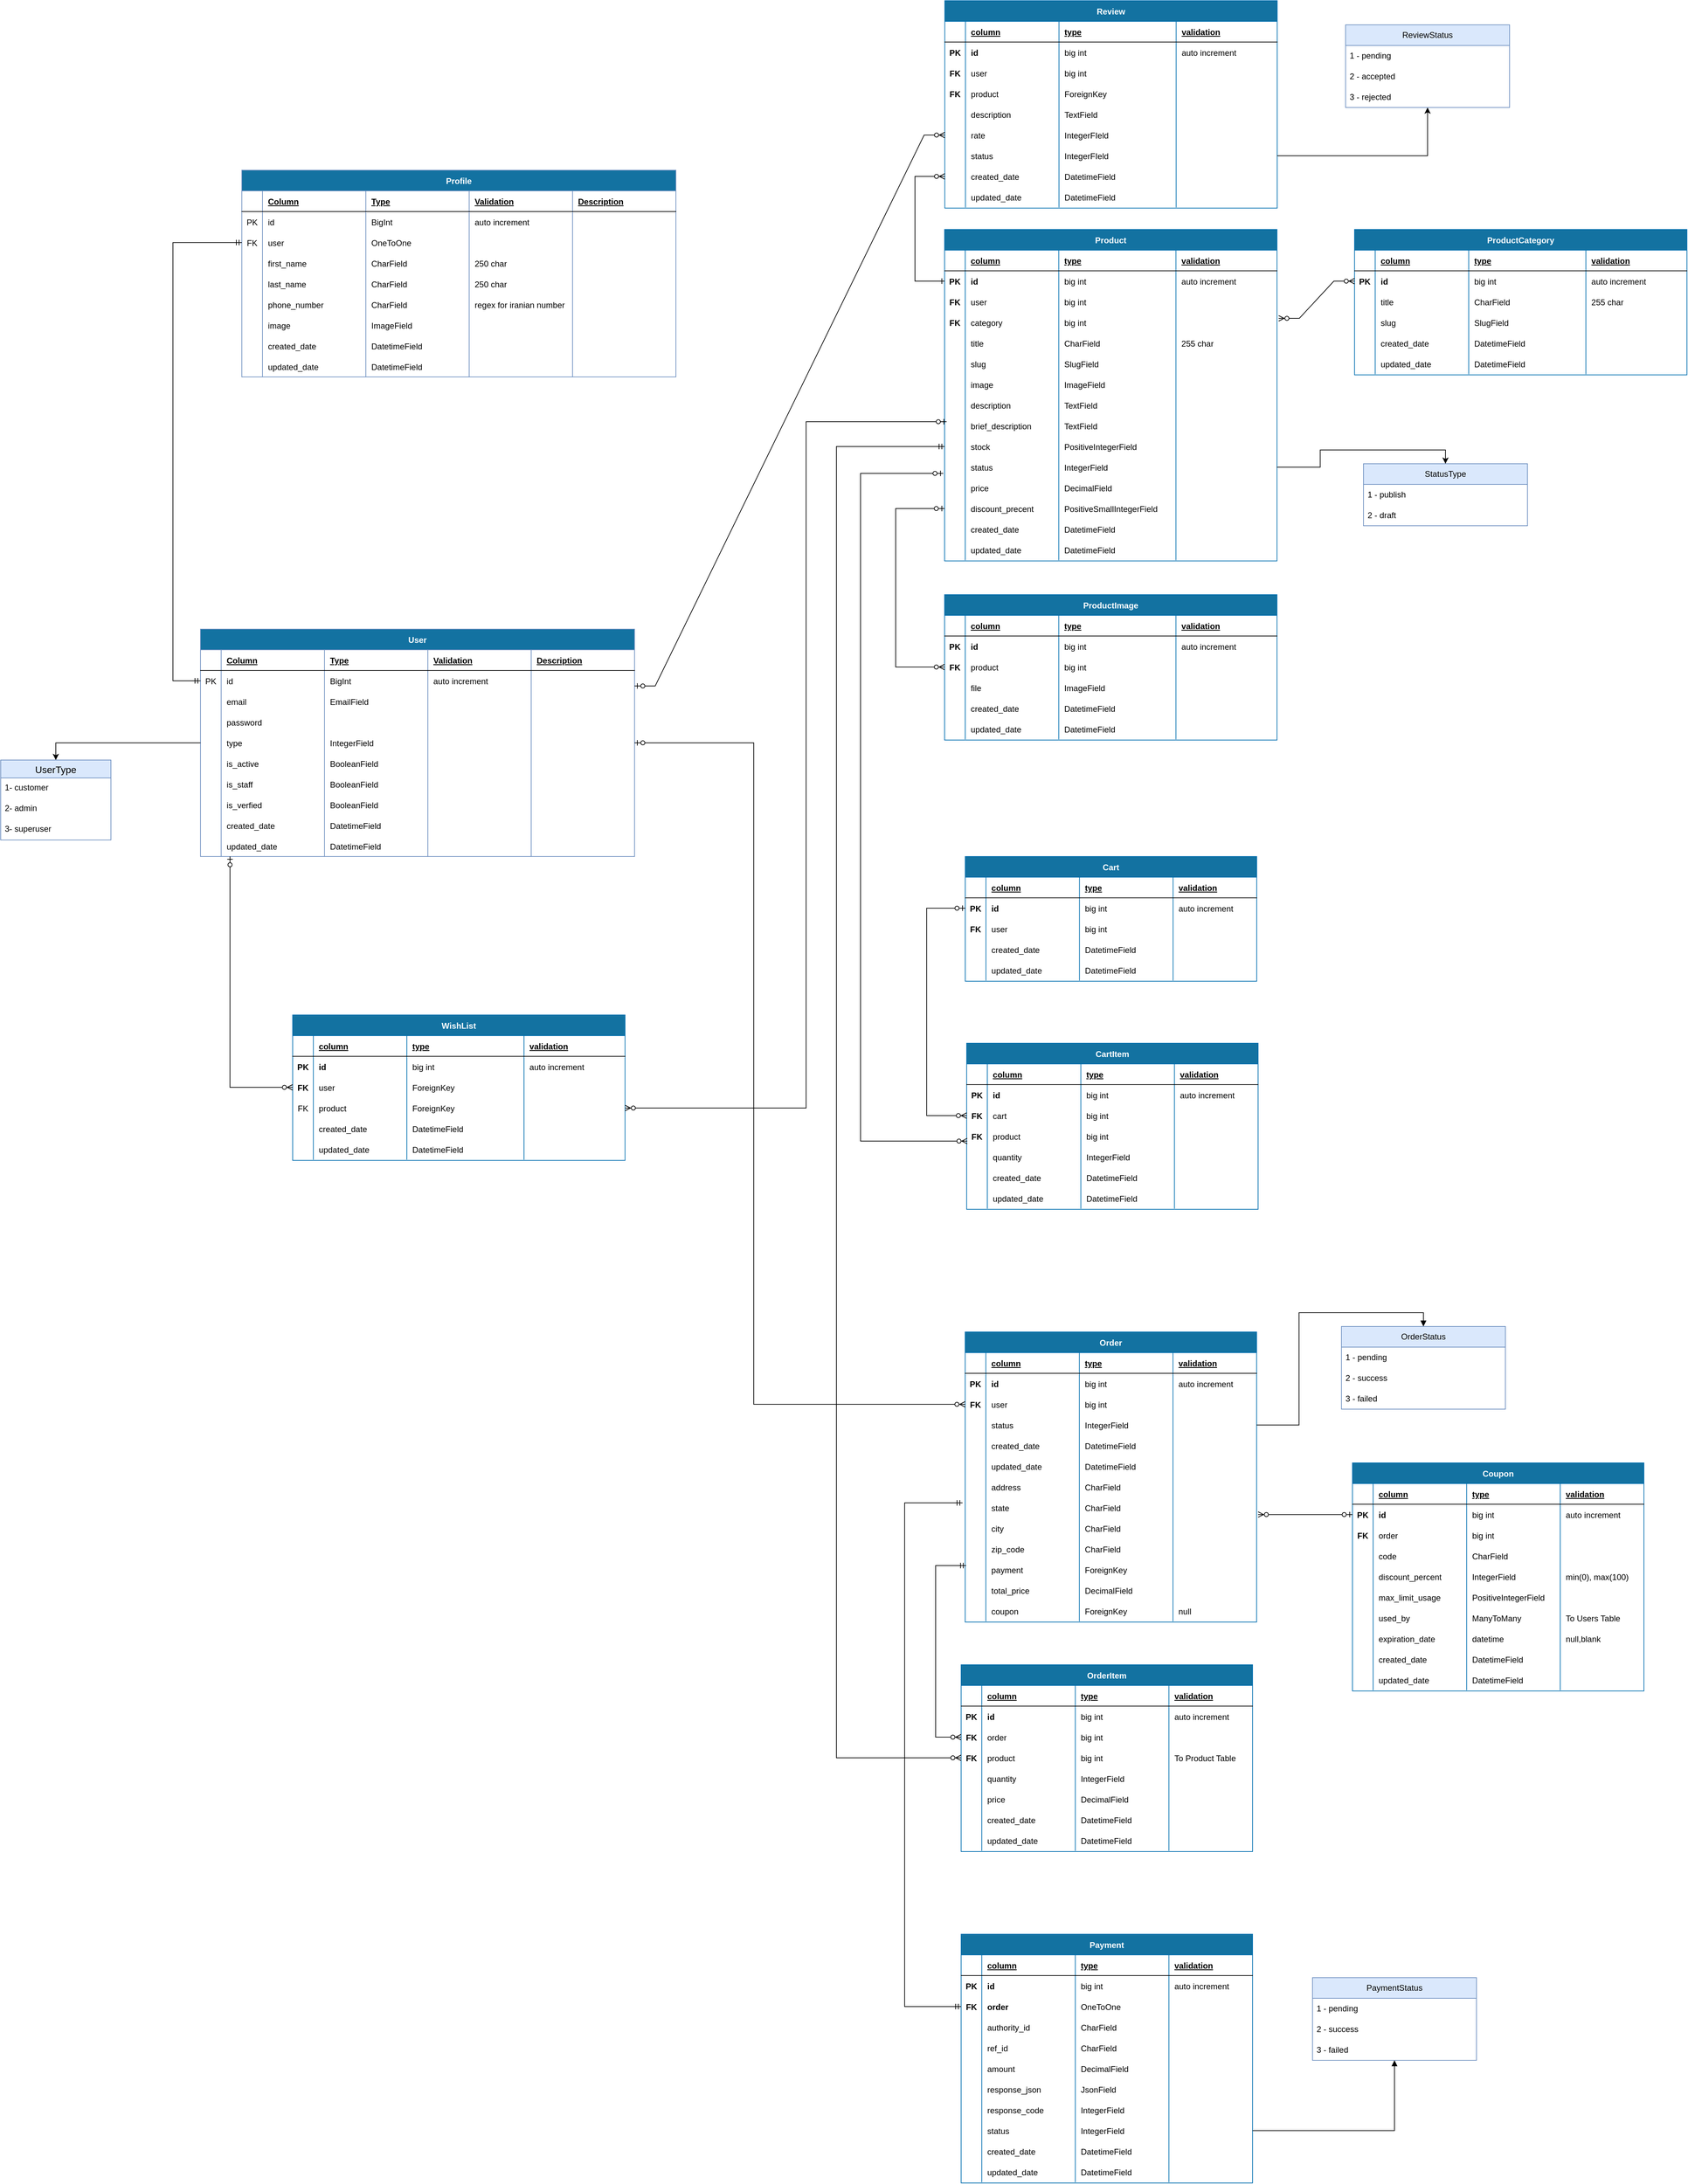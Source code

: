 <mxfile version="24.5.4" type="device">
  <diagram id="NOTkKb1n_BUp-2teJT92" name="Page-1">
    <mxGraphModel dx="942" dy="1195" grid="0" gridSize="10" guides="1" tooltips="1" connect="1" arrows="1" fold="1" page="0" pageScale="1" pageWidth="5000" pageHeight="3500" math="0" shadow="0">
      <root>
        <mxCell id="0" />
        <mxCell id="1" parent="0" />
        <mxCell id="vA2ouxjig7Aqr5_vBzUk-1" value="User" style="shape=table;startSize=30;container=1;collapsible=1;childLayout=tableLayout;fixedRows=1;rowLines=0;fontStyle=1;align=center;resizeLast=1;fillColor=#1372A1;strokeColor=#6c8ebf;fontColor=#FFFFFF;" parent="1" vertex="1">
          <mxGeometry x="710" y="860" width="630" height="330" as="geometry" />
        </mxCell>
        <mxCell id="vA2ouxjig7Aqr5_vBzUk-2" value="" style="shape=tableRow;horizontal=0;startSize=0;swimlaneHead=0;swimlaneBody=0;fillColor=none;collapsible=0;dropTarget=0;points=[[0,0.5],[1,0.5]];portConstraint=eastwest;top=0;left=0;right=0;bottom=1;" parent="vA2ouxjig7Aqr5_vBzUk-1" vertex="1">
          <mxGeometry y="30" width="630" height="30" as="geometry" />
        </mxCell>
        <mxCell id="vA2ouxjig7Aqr5_vBzUk-3" value="" style="shape=partialRectangle;connectable=0;fillColor=none;top=0;left=0;bottom=0;right=0;fontStyle=1;overflow=hidden;" parent="vA2ouxjig7Aqr5_vBzUk-2" vertex="1">
          <mxGeometry width="30" height="30" as="geometry">
            <mxRectangle width="30" height="30" as="alternateBounds" />
          </mxGeometry>
        </mxCell>
        <mxCell id="vA2ouxjig7Aqr5_vBzUk-4" value="Column" style="shape=partialRectangle;connectable=0;fillColor=none;top=0;left=0;bottom=0;right=0;align=left;spacingLeft=6;fontStyle=5;overflow=hidden;" parent="vA2ouxjig7Aqr5_vBzUk-2" vertex="1">
          <mxGeometry x="30" width="150" height="30" as="geometry">
            <mxRectangle width="150" height="30" as="alternateBounds" />
          </mxGeometry>
        </mxCell>
        <mxCell id="vA2ouxjig7Aqr5_vBzUk-14" value="Type" style="shape=partialRectangle;connectable=0;fillColor=none;top=0;left=0;bottom=0;right=0;align=left;spacingLeft=6;fontStyle=5;overflow=hidden;" parent="vA2ouxjig7Aqr5_vBzUk-2" vertex="1">
          <mxGeometry x="180" width="150" height="30" as="geometry">
            <mxRectangle width="150" height="30" as="alternateBounds" />
          </mxGeometry>
        </mxCell>
        <mxCell id="vA2ouxjig7Aqr5_vBzUk-18" value="Validation" style="shape=partialRectangle;connectable=0;fillColor=none;top=0;left=0;bottom=0;right=0;align=left;spacingLeft=6;fontStyle=5;overflow=hidden;" parent="vA2ouxjig7Aqr5_vBzUk-2" vertex="1">
          <mxGeometry x="330" width="150" height="30" as="geometry">
            <mxRectangle width="150" height="30" as="alternateBounds" />
          </mxGeometry>
        </mxCell>
        <mxCell id="vA2ouxjig7Aqr5_vBzUk-22" value="Description" style="shape=partialRectangle;connectable=0;fillColor=none;top=0;left=0;bottom=0;right=0;align=left;spacingLeft=6;fontStyle=5;overflow=hidden;" parent="vA2ouxjig7Aqr5_vBzUk-2" vertex="1">
          <mxGeometry x="480" width="150" height="30" as="geometry">
            <mxRectangle width="150" height="30" as="alternateBounds" />
          </mxGeometry>
        </mxCell>
        <mxCell id="vA2ouxjig7Aqr5_vBzUk-5" value="" style="shape=tableRow;horizontal=0;startSize=0;swimlaneHead=0;swimlaneBody=0;fillColor=none;collapsible=0;dropTarget=0;points=[[0,0.5],[1,0.5]];portConstraint=eastwest;top=0;left=0;right=0;bottom=0;" parent="vA2ouxjig7Aqr5_vBzUk-1" vertex="1">
          <mxGeometry y="60" width="630" height="30" as="geometry" />
        </mxCell>
        <mxCell id="vA2ouxjig7Aqr5_vBzUk-6" value="PK" style="shape=partialRectangle;connectable=0;fillColor=none;top=0;left=0;bottom=0;right=0;editable=1;overflow=hidden;" parent="vA2ouxjig7Aqr5_vBzUk-5" vertex="1">
          <mxGeometry width="30" height="30" as="geometry">
            <mxRectangle width="30" height="30" as="alternateBounds" />
          </mxGeometry>
        </mxCell>
        <mxCell id="vA2ouxjig7Aqr5_vBzUk-7" value="id" style="shape=partialRectangle;connectable=0;fillColor=none;top=0;left=0;bottom=0;right=0;align=left;spacingLeft=6;overflow=hidden;" parent="vA2ouxjig7Aqr5_vBzUk-5" vertex="1">
          <mxGeometry x="30" width="150" height="30" as="geometry">
            <mxRectangle width="150" height="30" as="alternateBounds" />
          </mxGeometry>
        </mxCell>
        <mxCell id="vA2ouxjig7Aqr5_vBzUk-15" value="BigInt" style="shape=partialRectangle;connectable=0;fillColor=none;top=0;left=0;bottom=0;right=0;align=left;spacingLeft=6;overflow=hidden;" parent="vA2ouxjig7Aqr5_vBzUk-5" vertex="1">
          <mxGeometry x="180" width="150" height="30" as="geometry">
            <mxRectangle width="150" height="30" as="alternateBounds" />
          </mxGeometry>
        </mxCell>
        <mxCell id="vA2ouxjig7Aqr5_vBzUk-19" value="auto increment" style="shape=partialRectangle;connectable=0;fillColor=none;top=0;left=0;bottom=0;right=0;align=left;spacingLeft=6;overflow=hidden;" parent="vA2ouxjig7Aqr5_vBzUk-5" vertex="1">
          <mxGeometry x="330" width="150" height="30" as="geometry">
            <mxRectangle width="150" height="30" as="alternateBounds" />
          </mxGeometry>
        </mxCell>
        <mxCell id="vA2ouxjig7Aqr5_vBzUk-23" style="shape=partialRectangle;connectable=0;fillColor=none;top=0;left=0;bottom=0;right=0;align=left;spacingLeft=6;overflow=hidden;" parent="vA2ouxjig7Aqr5_vBzUk-5" vertex="1">
          <mxGeometry x="480" width="150" height="30" as="geometry">
            <mxRectangle width="150" height="30" as="alternateBounds" />
          </mxGeometry>
        </mxCell>
        <mxCell id="vA2ouxjig7Aqr5_vBzUk-8" value="" style="shape=tableRow;horizontal=0;startSize=0;swimlaneHead=0;swimlaneBody=0;fillColor=none;collapsible=0;dropTarget=0;points=[[0,0.5],[1,0.5]];portConstraint=eastwest;top=0;left=0;right=0;bottom=0;" parent="vA2ouxjig7Aqr5_vBzUk-1" vertex="1">
          <mxGeometry y="90" width="630" height="30" as="geometry" />
        </mxCell>
        <mxCell id="vA2ouxjig7Aqr5_vBzUk-9" value="" style="shape=partialRectangle;connectable=0;fillColor=none;top=0;left=0;bottom=0;right=0;editable=1;overflow=hidden;" parent="vA2ouxjig7Aqr5_vBzUk-8" vertex="1">
          <mxGeometry width="30" height="30" as="geometry">
            <mxRectangle width="30" height="30" as="alternateBounds" />
          </mxGeometry>
        </mxCell>
        <mxCell id="vA2ouxjig7Aqr5_vBzUk-10" value="email" style="shape=partialRectangle;connectable=0;fillColor=none;top=0;left=0;bottom=0;right=0;align=left;spacingLeft=6;overflow=hidden;" parent="vA2ouxjig7Aqr5_vBzUk-8" vertex="1">
          <mxGeometry x="30" width="150" height="30" as="geometry">
            <mxRectangle width="150" height="30" as="alternateBounds" />
          </mxGeometry>
        </mxCell>
        <mxCell id="vA2ouxjig7Aqr5_vBzUk-16" value="EmailField" style="shape=partialRectangle;connectable=0;fillColor=none;top=0;left=0;bottom=0;right=0;align=left;spacingLeft=6;overflow=hidden;" parent="vA2ouxjig7Aqr5_vBzUk-8" vertex="1">
          <mxGeometry x="180" width="150" height="30" as="geometry">
            <mxRectangle width="150" height="30" as="alternateBounds" />
          </mxGeometry>
        </mxCell>
        <mxCell id="vA2ouxjig7Aqr5_vBzUk-20" style="shape=partialRectangle;connectable=0;fillColor=none;top=0;left=0;bottom=0;right=0;align=left;spacingLeft=6;overflow=hidden;" parent="vA2ouxjig7Aqr5_vBzUk-8" vertex="1">
          <mxGeometry x="330" width="150" height="30" as="geometry">
            <mxRectangle width="150" height="30" as="alternateBounds" />
          </mxGeometry>
        </mxCell>
        <mxCell id="vA2ouxjig7Aqr5_vBzUk-24" style="shape=partialRectangle;connectable=0;fillColor=none;top=0;left=0;bottom=0;right=0;align=left;spacingLeft=6;overflow=hidden;" parent="vA2ouxjig7Aqr5_vBzUk-8" vertex="1">
          <mxGeometry x="480" width="150" height="30" as="geometry">
            <mxRectangle width="150" height="30" as="alternateBounds" />
          </mxGeometry>
        </mxCell>
        <mxCell id="vA2ouxjig7Aqr5_vBzUk-11" value="" style="shape=tableRow;horizontal=0;startSize=0;swimlaneHead=0;swimlaneBody=0;fillColor=none;collapsible=0;dropTarget=0;points=[[0,0.5],[1,0.5]];portConstraint=eastwest;top=0;left=0;right=0;bottom=0;" parent="vA2ouxjig7Aqr5_vBzUk-1" vertex="1">
          <mxGeometry y="120" width="630" height="30" as="geometry" />
        </mxCell>
        <mxCell id="vA2ouxjig7Aqr5_vBzUk-12" value="" style="shape=partialRectangle;connectable=0;fillColor=none;top=0;left=0;bottom=0;right=0;editable=1;overflow=hidden;" parent="vA2ouxjig7Aqr5_vBzUk-11" vertex="1">
          <mxGeometry width="30" height="30" as="geometry">
            <mxRectangle width="30" height="30" as="alternateBounds" />
          </mxGeometry>
        </mxCell>
        <mxCell id="vA2ouxjig7Aqr5_vBzUk-13" value="password" style="shape=partialRectangle;connectable=0;fillColor=none;top=0;left=0;bottom=0;right=0;align=left;spacingLeft=6;overflow=hidden;" parent="vA2ouxjig7Aqr5_vBzUk-11" vertex="1">
          <mxGeometry x="30" width="150" height="30" as="geometry">
            <mxRectangle width="150" height="30" as="alternateBounds" />
          </mxGeometry>
        </mxCell>
        <mxCell id="vA2ouxjig7Aqr5_vBzUk-17" style="shape=partialRectangle;connectable=0;fillColor=none;top=0;left=0;bottom=0;right=0;align=left;spacingLeft=6;overflow=hidden;" parent="vA2ouxjig7Aqr5_vBzUk-11" vertex="1">
          <mxGeometry x="180" width="150" height="30" as="geometry">
            <mxRectangle width="150" height="30" as="alternateBounds" />
          </mxGeometry>
        </mxCell>
        <mxCell id="vA2ouxjig7Aqr5_vBzUk-21" style="shape=partialRectangle;connectable=0;fillColor=none;top=0;left=0;bottom=0;right=0;align=left;spacingLeft=6;overflow=hidden;" parent="vA2ouxjig7Aqr5_vBzUk-11" vertex="1">
          <mxGeometry x="330" width="150" height="30" as="geometry">
            <mxRectangle width="150" height="30" as="alternateBounds" />
          </mxGeometry>
        </mxCell>
        <mxCell id="vA2ouxjig7Aqr5_vBzUk-25" style="shape=partialRectangle;connectable=0;fillColor=none;top=0;left=0;bottom=0;right=0;align=left;spacingLeft=6;overflow=hidden;" parent="vA2ouxjig7Aqr5_vBzUk-11" vertex="1">
          <mxGeometry x="480" width="150" height="30" as="geometry">
            <mxRectangle width="150" height="30" as="alternateBounds" />
          </mxGeometry>
        </mxCell>
        <mxCell id="vA2ouxjig7Aqr5_vBzUk-26" value="" style="shape=tableRow;horizontal=0;startSize=0;swimlaneHead=0;swimlaneBody=0;fillColor=none;collapsible=0;dropTarget=0;points=[[0,0.5],[1,0.5]];portConstraint=eastwest;top=0;left=0;right=0;bottom=0;" parent="vA2ouxjig7Aqr5_vBzUk-1" vertex="1">
          <mxGeometry y="150" width="630" height="30" as="geometry" />
        </mxCell>
        <mxCell id="vA2ouxjig7Aqr5_vBzUk-27" value="" style="shape=partialRectangle;connectable=0;fillColor=none;top=0;left=0;bottom=0;right=0;editable=1;overflow=hidden;" parent="vA2ouxjig7Aqr5_vBzUk-26" vertex="1">
          <mxGeometry width="30" height="30" as="geometry">
            <mxRectangle width="30" height="30" as="alternateBounds" />
          </mxGeometry>
        </mxCell>
        <mxCell id="vA2ouxjig7Aqr5_vBzUk-28" value="type" style="shape=partialRectangle;connectable=0;fillColor=none;top=0;left=0;bottom=0;right=0;align=left;spacingLeft=6;overflow=hidden;" parent="vA2ouxjig7Aqr5_vBzUk-26" vertex="1">
          <mxGeometry x="30" width="150" height="30" as="geometry">
            <mxRectangle width="150" height="30" as="alternateBounds" />
          </mxGeometry>
        </mxCell>
        <mxCell id="vA2ouxjig7Aqr5_vBzUk-29" value="IntegerField" style="shape=partialRectangle;connectable=0;fillColor=none;top=0;left=0;bottom=0;right=0;align=left;spacingLeft=6;overflow=hidden;" parent="vA2ouxjig7Aqr5_vBzUk-26" vertex="1">
          <mxGeometry x="180" width="150" height="30" as="geometry">
            <mxRectangle width="150" height="30" as="alternateBounds" />
          </mxGeometry>
        </mxCell>
        <mxCell id="vA2ouxjig7Aqr5_vBzUk-30" style="shape=partialRectangle;connectable=0;fillColor=none;top=0;left=0;bottom=0;right=0;align=left;spacingLeft=6;overflow=hidden;" parent="vA2ouxjig7Aqr5_vBzUk-26" vertex="1">
          <mxGeometry x="330" width="150" height="30" as="geometry">
            <mxRectangle width="150" height="30" as="alternateBounds" />
          </mxGeometry>
        </mxCell>
        <mxCell id="vA2ouxjig7Aqr5_vBzUk-31" style="shape=partialRectangle;connectable=0;fillColor=none;top=0;left=0;bottom=0;right=0;align=left;spacingLeft=6;overflow=hidden;" parent="vA2ouxjig7Aqr5_vBzUk-26" vertex="1">
          <mxGeometry x="480" width="150" height="30" as="geometry">
            <mxRectangle width="150" height="30" as="alternateBounds" />
          </mxGeometry>
        </mxCell>
        <mxCell id="vA2ouxjig7Aqr5_vBzUk-44" value="" style="shape=tableRow;horizontal=0;startSize=0;swimlaneHead=0;swimlaneBody=0;fillColor=none;collapsible=0;dropTarget=0;points=[[0,0.5],[1,0.5]];portConstraint=eastwest;top=0;left=0;right=0;bottom=0;" parent="vA2ouxjig7Aqr5_vBzUk-1" vertex="1">
          <mxGeometry y="180" width="630" height="30" as="geometry" />
        </mxCell>
        <mxCell id="vA2ouxjig7Aqr5_vBzUk-45" value="" style="shape=partialRectangle;connectable=0;fillColor=none;top=0;left=0;bottom=0;right=0;editable=1;overflow=hidden;" parent="vA2ouxjig7Aqr5_vBzUk-44" vertex="1">
          <mxGeometry width="30" height="30" as="geometry">
            <mxRectangle width="30" height="30" as="alternateBounds" />
          </mxGeometry>
        </mxCell>
        <mxCell id="vA2ouxjig7Aqr5_vBzUk-46" value="is_active" style="shape=partialRectangle;connectable=0;fillColor=none;top=0;left=0;bottom=0;right=0;align=left;spacingLeft=6;overflow=hidden;" parent="vA2ouxjig7Aqr5_vBzUk-44" vertex="1">
          <mxGeometry x="30" width="150" height="30" as="geometry">
            <mxRectangle width="150" height="30" as="alternateBounds" />
          </mxGeometry>
        </mxCell>
        <mxCell id="vA2ouxjig7Aqr5_vBzUk-47" value="BooleanField" style="shape=partialRectangle;connectable=0;fillColor=none;top=0;left=0;bottom=0;right=0;align=left;spacingLeft=6;overflow=hidden;" parent="vA2ouxjig7Aqr5_vBzUk-44" vertex="1">
          <mxGeometry x="180" width="150" height="30" as="geometry">
            <mxRectangle width="150" height="30" as="alternateBounds" />
          </mxGeometry>
        </mxCell>
        <mxCell id="vA2ouxjig7Aqr5_vBzUk-48" style="shape=partialRectangle;connectable=0;fillColor=none;top=0;left=0;bottom=0;right=0;align=left;spacingLeft=6;overflow=hidden;" parent="vA2ouxjig7Aqr5_vBzUk-44" vertex="1">
          <mxGeometry x="330" width="150" height="30" as="geometry">
            <mxRectangle width="150" height="30" as="alternateBounds" />
          </mxGeometry>
        </mxCell>
        <mxCell id="vA2ouxjig7Aqr5_vBzUk-49" style="shape=partialRectangle;connectable=0;fillColor=none;top=0;left=0;bottom=0;right=0;align=left;spacingLeft=6;overflow=hidden;" parent="vA2ouxjig7Aqr5_vBzUk-44" vertex="1">
          <mxGeometry x="480" width="150" height="30" as="geometry">
            <mxRectangle width="150" height="30" as="alternateBounds" />
          </mxGeometry>
        </mxCell>
        <mxCell id="vA2ouxjig7Aqr5_vBzUk-50" value="" style="shape=tableRow;horizontal=0;startSize=0;swimlaneHead=0;swimlaneBody=0;fillColor=none;collapsible=0;dropTarget=0;points=[[0,0.5],[1,0.5]];portConstraint=eastwest;top=0;left=0;right=0;bottom=0;" parent="vA2ouxjig7Aqr5_vBzUk-1" vertex="1">
          <mxGeometry y="210" width="630" height="30" as="geometry" />
        </mxCell>
        <mxCell id="vA2ouxjig7Aqr5_vBzUk-51" value="" style="shape=partialRectangle;connectable=0;fillColor=none;top=0;left=0;bottom=0;right=0;editable=1;overflow=hidden;" parent="vA2ouxjig7Aqr5_vBzUk-50" vertex="1">
          <mxGeometry width="30" height="30" as="geometry">
            <mxRectangle width="30" height="30" as="alternateBounds" />
          </mxGeometry>
        </mxCell>
        <mxCell id="vA2ouxjig7Aqr5_vBzUk-52" value="is_staff" style="shape=partialRectangle;connectable=0;fillColor=none;top=0;left=0;bottom=0;right=0;align=left;spacingLeft=6;overflow=hidden;" parent="vA2ouxjig7Aqr5_vBzUk-50" vertex="1">
          <mxGeometry x="30" width="150" height="30" as="geometry">
            <mxRectangle width="150" height="30" as="alternateBounds" />
          </mxGeometry>
        </mxCell>
        <mxCell id="vA2ouxjig7Aqr5_vBzUk-53" value="BooleanField" style="shape=partialRectangle;connectable=0;fillColor=none;top=0;left=0;bottom=0;right=0;align=left;spacingLeft=6;overflow=hidden;" parent="vA2ouxjig7Aqr5_vBzUk-50" vertex="1">
          <mxGeometry x="180" width="150" height="30" as="geometry">
            <mxRectangle width="150" height="30" as="alternateBounds" />
          </mxGeometry>
        </mxCell>
        <mxCell id="vA2ouxjig7Aqr5_vBzUk-54" style="shape=partialRectangle;connectable=0;fillColor=none;top=0;left=0;bottom=0;right=0;align=left;spacingLeft=6;overflow=hidden;" parent="vA2ouxjig7Aqr5_vBzUk-50" vertex="1">
          <mxGeometry x="330" width="150" height="30" as="geometry">
            <mxRectangle width="150" height="30" as="alternateBounds" />
          </mxGeometry>
        </mxCell>
        <mxCell id="vA2ouxjig7Aqr5_vBzUk-55" style="shape=partialRectangle;connectable=0;fillColor=none;top=0;left=0;bottom=0;right=0;align=left;spacingLeft=6;overflow=hidden;" parent="vA2ouxjig7Aqr5_vBzUk-50" vertex="1">
          <mxGeometry x="480" width="150" height="30" as="geometry">
            <mxRectangle width="150" height="30" as="alternateBounds" />
          </mxGeometry>
        </mxCell>
        <mxCell id="vA2ouxjig7Aqr5_vBzUk-56" value="" style="shape=tableRow;horizontal=0;startSize=0;swimlaneHead=0;swimlaneBody=0;fillColor=none;collapsible=0;dropTarget=0;points=[[0,0.5],[1,0.5]];portConstraint=eastwest;top=0;left=0;right=0;bottom=0;" parent="vA2ouxjig7Aqr5_vBzUk-1" vertex="1">
          <mxGeometry y="240" width="630" height="30" as="geometry" />
        </mxCell>
        <mxCell id="vA2ouxjig7Aqr5_vBzUk-57" value="" style="shape=partialRectangle;connectable=0;fillColor=none;top=0;left=0;bottom=0;right=0;editable=1;overflow=hidden;" parent="vA2ouxjig7Aqr5_vBzUk-56" vertex="1">
          <mxGeometry width="30" height="30" as="geometry">
            <mxRectangle width="30" height="30" as="alternateBounds" />
          </mxGeometry>
        </mxCell>
        <mxCell id="vA2ouxjig7Aqr5_vBzUk-58" value="is_verfied" style="shape=partialRectangle;connectable=0;fillColor=none;top=0;left=0;bottom=0;right=0;align=left;spacingLeft=6;overflow=hidden;" parent="vA2ouxjig7Aqr5_vBzUk-56" vertex="1">
          <mxGeometry x="30" width="150" height="30" as="geometry">
            <mxRectangle width="150" height="30" as="alternateBounds" />
          </mxGeometry>
        </mxCell>
        <mxCell id="vA2ouxjig7Aqr5_vBzUk-59" value="BooleanField" style="shape=partialRectangle;connectable=0;fillColor=none;top=0;left=0;bottom=0;right=0;align=left;spacingLeft=6;overflow=hidden;" parent="vA2ouxjig7Aqr5_vBzUk-56" vertex="1">
          <mxGeometry x="180" width="150" height="30" as="geometry">
            <mxRectangle width="150" height="30" as="alternateBounds" />
          </mxGeometry>
        </mxCell>
        <mxCell id="vA2ouxjig7Aqr5_vBzUk-60" style="shape=partialRectangle;connectable=0;fillColor=none;top=0;left=0;bottom=0;right=0;align=left;spacingLeft=6;overflow=hidden;" parent="vA2ouxjig7Aqr5_vBzUk-56" vertex="1">
          <mxGeometry x="330" width="150" height="30" as="geometry">
            <mxRectangle width="150" height="30" as="alternateBounds" />
          </mxGeometry>
        </mxCell>
        <mxCell id="vA2ouxjig7Aqr5_vBzUk-61" style="shape=partialRectangle;connectable=0;fillColor=none;top=0;left=0;bottom=0;right=0;align=left;spacingLeft=6;overflow=hidden;" parent="vA2ouxjig7Aqr5_vBzUk-56" vertex="1">
          <mxGeometry x="480" width="150" height="30" as="geometry">
            <mxRectangle width="150" height="30" as="alternateBounds" />
          </mxGeometry>
        </mxCell>
        <mxCell id="vA2ouxjig7Aqr5_vBzUk-32" value="" style="shape=tableRow;horizontal=0;startSize=0;swimlaneHead=0;swimlaneBody=0;fillColor=none;collapsible=0;dropTarget=0;points=[[0,0.5],[1,0.5]];portConstraint=eastwest;top=0;left=0;right=0;bottom=0;" parent="vA2ouxjig7Aqr5_vBzUk-1" vertex="1">
          <mxGeometry y="270" width="630" height="30" as="geometry" />
        </mxCell>
        <mxCell id="vA2ouxjig7Aqr5_vBzUk-33" value="" style="shape=partialRectangle;connectable=0;fillColor=none;top=0;left=0;bottom=0;right=0;editable=1;overflow=hidden;" parent="vA2ouxjig7Aqr5_vBzUk-32" vertex="1">
          <mxGeometry width="30" height="30" as="geometry">
            <mxRectangle width="30" height="30" as="alternateBounds" />
          </mxGeometry>
        </mxCell>
        <mxCell id="vA2ouxjig7Aqr5_vBzUk-34" value="created_date" style="shape=partialRectangle;connectable=0;fillColor=none;top=0;left=0;bottom=0;right=0;align=left;spacingLeft=6;overflow=hidden;" parent="vA2ouxjig7Aqr5_vBzUk-32" vertex="1">
          <mxGeometry x="30" width="150" height="30" as="geometry">
            <mxRectangle width="150" height="30" as="alternateBounds" />
          </mxGeometry>
        </mxCell>
        <mxCell id="vA2ouxjig7Aqr5_vBzUk-35" value="DatetimeField" style="shape=partialRectangle;connectable=0;fillColor=none;top=0;left=0;bottom=0;right=0;align=left;spacingLeft=6;overflow=hidden;" parent="vA2ouxjig7Aqr5_vBzUk-32" vertex="1">
          <mxGeometry x="180" width="150" height="30" as="geometry">
            <mxRectangle width="150" height="30" as="alternateBounds" />
          </mxGeometry>
        </mxCell>
        <mxCell id="vA2ouxjig7Aqr5_vBzUk-36" style="shape=partialRectangle;connectable=0;fillColor=none;top=0;left=0;bottom=0;right=0;align=left;spacingLeft=6;overflow=hidden;" parent="vA2ouxjig7Aqr5_vBzUk-32" vertex="1">
          <mxGeometry x="330" width="150" height="30" as="geometry">
            <mxRectangle width="150" height="30" as="alternateBounds" />
          </mxGeometry>
        </mxCell>
        <mxCell id="vA2ouxjig7Aqr5_vBzUk-37" style="shape=partialRectangle;connectable=0;fillColor=none;top=0;left=0;bottom=0;right=0;align=left;spacingLeft=6;overflow=hidden;" parent="vA2ouxjig7Aqr5_vBzUk-32" vertex="1">
          <mxGeometry x="480" width="150" height="30" as="geometry">
            <mxRectangle width="150" height="30" as="alternateBounds" />
          </mxGeometry>
        </mxCell>
        <mxCell id="vA2ouxjig7Aqr5_vBzUk-38" value="" style="shape=tableRow;horizontal=0;startSize=0;swimlaneHead=0;swimlaneBody=0;fillColor=none;collapsible=0;dropTarget=0;points=[[0,0.5],[1,0.5]];portConstraint=eastwest;top=0;left=0;right=0;bottom=0;" parent="vA2ouxjig7Aqr5_vBzUk-1" vertex="1">
          <mxGeometry y="300" width="630" height="30" as="geometry" />
        </mxCell>
        <mxCell id="vA2ouxjig7Aqr5_vBzUk-39" value="" style="shape=partialRectangle;connectable=0;fillColor=none;top=0;left=0;bottom=0;right=0;editable=1;overflow=hidden;" parent="vA2ouxjig7Aqr5_vBzUk-38" vertex="1">
          <mxGeometry width="30" height="30" as="geometry">
            <mxRectangle width="30" height="30" as="alternateBounds" />
          </mxGeometry>
        </mxCell>
        <mxCell id="vA2ouxjig7Aqr5_vBzUk-40" value="updated_date" style="shape=partialRectangle;connectable=0;fillColor=none;top=0;left=0;bottom=0;right=0;align=left;spacingLeft=6;overflow=hidden;" parent="vA2ouxjig7Aqr5_vBzUk-38" vertex="1">
          <mxGeometry x="30" width="150" height="30" as="geometry">
            <mxRectangle width="150" height="30" as="alternateBounds" />
          </mxGeometry>
        </mxCell>
        <mxCell id="vA2ouxjig7Aqr5_vBzUk-41" value="DatetimeField" style="shape=partialRectangle;connectable=0;fillColor=none;top=0;left=0;bottom=0;right=0;align=left;spacingLeft=6;overflow=hidden;" parent="vA2ouxjig7Aqr5_vBzUk-38" vertex="1">
          <mxGeometry x="180" width="150" height="30" as="geometry">
            <mxRectangle width="150" height="30" as="alternateBounds" />
          </mxGeometry>
        </mxCell>
        <mxCell id="vA2ouxjig7Aqr5_vBzUk-42" style="shape=partialRectangle;connectable=0;fillColor=none;top=0;left=0;bottom=0;right=0;align=left;spacingLeft=6;overflow=hidden;" parent="vA2ouxjig7Aqr5_vBzUk-38" vertex="1">
          <mxGeometry x="330" width="150" height="30" as="geometry">
            <mxRectangle width="150" height="30" as="alternateBounds" />
          </mxGeometry>
        </mxCell>
        <mxCell id="vA2ouxjig7Aqr5_vBzUk-43" style="shape=partialRectangle;connectable=0;fillColor=none;top=0;left=0;bottom=0;right=0;align=left;spacingLeft=6;overflow=hidden;" parent="vA2ouxjig7Aqr5_vBzUk-38" vertex="1">
          <mxGeometry x="480" width="150" height="30" as="geometry">
            <mxRectangle width="150" height="30" as="alternateBounds" />
          </mxGeometry>
        </mxCell>
        <mxCell id="vA2ouxjig7Aqr5_vBzUk-62" value="Profile" style="shape=table;startSize=30;container=1;collapsible=1;childLayout=tableLayout;fixedRows=1;rowLines=0;fontStyle=1;align=center;resizeLast=1;fillColor=#1372A1;strokeColor=#6c8ebf;fontColor=#FFFFFF;" parent="1" vertex="1">
          <mxGeometry x="770" y="194" width="630" height="300" as="geometry" />
        </mxCell>
        <mxCell id="vA2ouxjig7Aqr5_vBzUk-63" value="" style="shape=tableRow;horizontal=0;startSize=0;swimlaneHead=0;swimlaneBody=0;fillColor=none;collapsible=0;dropTarget=0;points=[[0,0.5],[1,0.5]];portConstraint=eastwest;top=0;left=0;right=0;bottom=1;" parent="vA2ouxjig7Aqr5_vBzUk-62" vertex="1">
          <mxGeometry y="30" width="630" height="30" as="geometry" />
        </mxCell>
        <mxCell id="vA2ouxjig7Aqr5_vBzUk-64" value="" style="shape=partialRectangle;connectable=0;fillColor=none;top=0;left=0;bottom=0;right=0;fontStyle=1;overflow=hidden;" parent="vA2ouxjig7Aqr5_vBzUk-63" vertex="1">
          <mxGeometry width="30" height="30" as="geometry">
            <mxRectangle width="30" height="30" as="alternateBounds" />
          </mxGeometry>
        </mxCell>
        <mxCell id="vA2ouxjig7Aqr5_vBzUk-65" value="Column" style="shape=partialRectangle;connectable=0;fillColor=none;top=0;left=0;bottom=0;right=0;align=left;spacingLeft=6;fontStyle=5;overflow=hidden;" parent="vA2ouxjig7Aqr5_vBzUk-63" vertex="1">
          <mxGeometry x="30" width="150" height="30" as="geometry">
            <mxRectangle width="150" height="30" as="alternateBounds" />
          </mxGeometry>
        </mxCell>
        <mxCell id="vA2ouxjig7Aqr5_vBzUk-66" value="Type" style="shape=partialRectangle;connectable=0;fillColor=none;top=0;left=0;bottom=0;right=0;align=left;spacingLeft=6;fontStyle=5;overflow=hidden;" parent="vA2ouxjig7Aqr5_vBzUk-63" vertex="1">
          <mxGeometry x="180" width="150" height="30" as="geometry">
            <mxRectangle width="150" height="30" as="alternateBounds" />
          </mxGeometry>
        </mxCell>
        <mxCell id="vA2ouxjig7Aqr5_vBzUk-67" value="Validation" style="shape=partialRectangle;connectable=0;fillColor=none;top=0;left=0;bottom=0;right=0;align=left;spacingLeft=6;fontStyle=5;overflow=hidden;" parent="vA2ouxjig7Aqr5_vBzUk-63" vertex="1">
          <mxGeometry x="330" width="150" height="30" as="geometry">
            <mxRectangle width="150" height="30" as="alternateBounds" />
          </mxGeometry>
        </mxCell>
        <mxCell id="vA2ouxjig7Aqr5_vBzUk-68" value="Description" style="shape=partialRectangle;connectable=0;fillColor=none;top=0;left=0;bottom=0;right=0;align=left;spacingLeft=6;fontStyle=5;overflow=hidden;" parent="vA2ouxjig7Aqr5_vBzUk-63" vertex="1">
          <mxGeometry x="480" width="150" height="30" as="geometry">
            <mxRectangle width="150" height="30" as="alternateBounds" />
          </mxGeometry>
        </mxCell>
        <mxCell id="vA2ouxjig7Aqr5_vBzUk-69" value="" style="shape=tableRow;horizontal=0;startSize=0;swimlaneHead=0;swimlaneBody=0;fillColor=none;collapsible=0;dropTarget=0;points=[[0,0.5],[1,0.5]];portConstraint=eastwest;top=0;left=0;right=0;bottom=0;" parent="vA2ouxjig7Aqr5_vBzUk-62" vertex="1">
          <mxGeometry y="60" width="630" height="30" as="geometry" />
        </mxCell>
        <mxCell id="vA2ouxjig7Aqr5_vBzUk-70" value="PK" style="shape=partialRectangle;connectable=0;fillColor=none;top=0;left=0;bottom=0;right=0;editable=1;overflow=hidden;" parent="vA2ouxjig7Aqr5_vBzUk-69" vertex="1">
          <mxGeometry width="30" height="30" as="geometry">
            <mxRectangle width="30" height="30" as="alternateBounds" />
          </mxGeometry>
        </mxCell>
        <mxCell id="vA2ouxjig7Aqr5_vBzUk-71" value="id" style="shape=partialRectangle;connectable=0;fillColor=none;top=0;left=0;bottom=0;right=0;align=left;spacingLeft=6;overflow=hidden;" parent="vA2ouxjig7Aqr5_vBzUk-69" vertex="1">
          <mxGeometry x="30" width="150" height="30" as="geometry">
            <mxRectangle width="150" height="30" as="alternateBounds" />
          </mxGeometry>
        </mxCell>
        <mxCell id="vA2ouxjig7Aqr5_vBzUk-72" value="BigInt" style="shape=partialRectangle;connectable=0;fillColor=none;top=0;left=0;bottom=0;right=0;align=left;spacingLeft=6;overflow=hidden;" parent="vA2ouxjig7Aqr5_vBzUk-69" vertex="1">
          <mxGeometry x="180" width="150" height="30" as="geometry">
            <mxRectangle width="150" height="30" as="alternateBounds" />
          </mxGeometry>
        </mxCell>
        <mxCell id="vA2ouxjig7Aqr5_vBzUk-73" value="auto increment" style="shape=partialRectangle;connectable=0;fillColor=none;top=0;left=0;bottom=0;right=0;align=left;spacingLeft=6;overflow=hidden;" parent="vA2ouxjig7Aqr5_vBzUk-69" vertex="1">
          <mxGeometry x="330" width="150" height="30" as="geometry">
            <mxRectangle width="150" height="30" as="alternateBounds" />
          </mxGeometry>
        </mxCell>
        <mxCell id="vA2ouxjig7Aqr5_vBzUk-74" style="shape=partialRectangle;connectable=0;fillColor=none;top=0;left=0;bottom=0;right=0;align=left;spacingLeft=6;overflow=hidden;" parent="vA2ouxjig7Aqr5_vBzUk-69" vertex="1">
          <mxGeometry x="480" width="150" height="30" as="geometry">
            <mxRectangle width="150" height="30" as="alternateBounds" />
          </mxGeometry>
        </mxCell>
        <mxCell id="vA2ouxjig7Aqr5_vBzUk-75" value="" style="shape=tableRow;horizontal=0;startSize=0;swimlaneHead=0;swimlaneBody=0;fillColor=none;collapsible=0;dropTarget=0;points=[[0,0.5],[1,0.5]];portConstraint=eastwest;top=0;left=0;right=0;bottom=0;" parent="vA2ouxjig7Aqr5_vBzUk-62" vertex="1">
          <mxGeometry y="90" width="630" height="30" as="geometry" />
        </mxCell>
        <mxCell id="vA2ouxjig7Aqr5_vBzUk-76" value="FK" style="shape=partialRectangle;connectable=0;fillColor=none;top=0;left=0;bottom=0;right=0;editable=1;overflow=hidden;" parent="vA2ouxjig7Aqr5_vBzUk-75" vertex="1">
          <mxGeometry width="30" height="30" as="geometry">
            <mxRectangle width="30" height="30" as="alternateBounds" />
          </mxGeometry>
        </mxCell>
        <mxCell id="vA2ouxjig7Aqr5_vBzUk-77" value="user" style="shape=partialRectangle;connectable=0;fillColor=none;top=0;left=0;bottom=0;right=0;align=left;spacingLeft=6;overflow=hidden;" parent="vA2ouxjig7Aqr5_vBzUk-75" vertex="1">
          <mxGeometry x="30" width="150" height="30" as="geometry">
            <mxRectangle width="150" height="30" as="alternateBounds" />
          </mxGeometry>
        </mxCell>
        <mxCell id="vA2ouxjig7Aqr5_vBzUk-78" value="OneToOne" style="shape=partialRectangle;connectable=0;fillColor=none;top=0;left=0;bottom=0;right=0;align=left;spacingLeft=6;overflow=hidden;" parent="vA2ouxjig7Aqr5_vBzUk-75" vertex="1">
          <mxGeometry x="180" width="150" height="30" as="geometry">
            <mxRectangle width="150" height="30" as="alternateBounds" />
          </mxGeometry>
        </mxCell>
        <mxCell id="vA2ouxjig7Aqr5_vBzUk-79" style="shape=partialRectangle;connectable=0;fillColor=none;top=0;left=0;bottom=0;right=0;align=left;spacingLeft=6;overflow=hidden;" parent="vA2ouxjig7Aqr5_vBzUk-75" vertex="1">
          <mxGeometry x="330" width="150" height="30" as="geometry">
            <mxRectangle width="150" height="30" as="alternateBounds" />
          </mxGeometry>
        </mxCell>
        <mxCell id="vA2ouxjig7Aqr5_vBzUk-80" style="shape=partialRectangle;connectable=0;fillColor=none;top=0;left=0;bottom=0;right=0;align=left;spacingLeft=6;overflow=hidden;" parent="vA2ouxjig7Aqr5_vBzUk-75" vertex="1">
          <mxGeometry x="480" width="150" height="30" as="geometry">
            <mxRectangle width="150" height="30" as="alternateBounds" />
          </mxGeometry>
        </mxCell>
        <mxCell id="vA2ouxjig7Aqr5_vBzUk-81" value="" style="shape=tableRow;horizontal=0;startSize=0;swimlaneHead=0;swimlaneBody=0;fillColor=none;collapsible=0;dropTarget=0;points=[[0,0.5],[1,0.5]];portConstraint=eastwest;top=0;left=0;right=0;bottom=0;" parent="vA2ouxjig7Aqr5_vBzUk-62" vertex="1">
          <mxGeometry y="120" width="630" height="30" as="geometry" />
        </mxCell>
        <mxCell id="vA2ouxjig7Aqr5_vBzUk-82" value="" style="shape=partialRectangle;connectable=0;fillColor=none;top=0;left=0;bottom=0;right=0;editable=1;overflow=hidden;" parent="vA2ouxjig7Aqr5_vBzUk-81" vertex="1">
          <mxGeometry width="30" height="30" as="geometry">
            <mxRectangle width="30" height="30" as="alternateBounds" />
          </mxGeometry>
        </mxCell>
        <mxCell id="vA2ouxjig7Aqr5_vBzUk-83" value="first_name" style="shape=partialRectangle;connectable=0;fillColor=none;top=0;left=0;bottom=0;right=0;align=left;spacingLeft=6;overflow=hidden;" parent="vA2ouxjig7Aqr5_vBzUk-81" vertex="1">
          <mxGeometry x="30" width="150" height="30" as="geometry">
            <mxRectangle width="150" height="30" as="alternateBounds" />
          </mxGeometry>
        </mxCell>
        <mxCell id="vA2ouxjig7Aqr5_vBzUk-84" value="CharField" style="shape=partialRectangle;connectable=0;fillColor=none;top=0;left=0;bottom=0;right=0;align=left;spacingLeft=6;overflow=hidden;" parent="vA2ouxjig7Aqr5_vBzUk-81" vertex="1">
          <mxGeometry x="180" width="150" height="30" as="geometry">
            <mxRectangle width="150" height="30" as="alternateBounds" />
          </mxGeometry>
        </mxCell>
        <mxCell id="vA2ouxjig7Aqr5_vBzUk-85" value="250 char" style="shape=partialRectangle;connectable=0;fillColor=none;top=0;left=0;bottom=0;right=0;align=left;spacingLeft=6;overflow=hidden;" parent="vA2ouxjig7Aqr5_vBzUk-81" vertex="1">
          <mxGeometry x="330" width="150" height="30" as="geometry">
            <mxRectangle width="150" height="30" as="alternateBounds" />
          </mxGeometry>
        </mxCell>
        <mxCell id="vA2ouxjig7Aqr5_vBzUk-86" style="shape=partialRectangle;connectable=0;fillColor=none;top=0;left=0;bottom=0;right=0;align=left;spacingLeft=6;overflow=hidden;" parent="vA2ouxjig7Aqr5_vBzUk-81" vertex="1">
          <mxGeometry x="480" width="150" height="30" as="geometry">
            <mxRectangle width="150" height="30" as="alternateBounds" />
          </mxGeometry>
        </mxCell>
        <mxCell id="vA2ouxjig7Aqr5_vBzUk-87" value="" style="shape=tableRow;horizontal=0;startSize=0;swimlaneHead=0;swimlaneBody=0;fillColor=none;collapsible=0;dropTarget=0;points=[[0,0.5],[1,0.5]];portConstraint=eastwest;top=0;left=0;right=0;bottom=0;" parent="vA2ouxjig7Aqr5_vBzUk-62" vertex="1">
          <mxGeometry y="150" width="630" height="30" as="geometry" />
        </mxCell>
        <mxCell id="vA2ouxjig7Aqr5_vBzUk-88" value="" style="shape=partialRectangle;connectable=0;fillColor=none;top=0;left=0;bottom=0;right=0;editable=1;overflow=hidden;" parent="vA2ouxjig7Aqr5_vBzUk-87" vertex="1">
          <mxGeometry width="30" height="30" as="geometry">
            <mxRectangle width="30" height="30" as="alternateBounds" />
          </mxGeometry>
        </mxCell>
        <mxCell id="vA2ouxjig7Aqr5_vBzUk-89" value="last_name" style="shape=partialRectangle;connectable=0;fillColor=none;top=0;left=0;bottom=0;right=0;align=left;spacingLeft=6;overflow=hidden;" parent="vA2ouxjig7Aqr5_vBzUk-87" vertex="1">
          <mxGeometry x="30" width="150" height="30" as="geometry">
            <mxRectangle width="150" height="30" as="alternateBounds" />
          </mxGeometry>
        </mxCell>
        <mxCell id="vA2ouxjig7Aqr5_vBzUk-90" value="CharField" style="shape=partialRectangle;connectable=0;fillColor=none;top=0;left=0;bottom=0;right=0;align=left;spacingLeft=6;overflow=hidden;" parent="vA2ouxjig7Aqr5_vBzUk-87" vertex="1">
          <mxGeometry x="180" width="150" height="30" as="geometry">
            <mxRectangle width="150" height="30" as="alternateBounds" />
          </mxGeometry>
        </mxCell>
        <mxCell id="vA2ouxjig7Aqr5_vBzUk-91" value="250 char" style="shape=partialRectangle;connectable=0;fillColor=none;top=0;left=0;bottom=0;right=0;align=left;spacingLeft=6;overflow=hidden;" parent="vA2ouxjig7Aqr5_vBzUk-87" vertex="1">
          <mxGeometry x="330" width="150" height="30" as="geometry">
            <mxRectangle width="150" height="30" as="alternateBounds" />
          </mxGeometry>
        </mxCell>
        <mxCell id="vA2ouxjig7Aqr5_vBzUk-92" style="shape=partialRectangle;connectable=0;fillColor=none;top=0;left=0;bottom=0;right=0;align=left;spacingLeft=6;overflow=hidden;" parent="vA2ouxjig7Aqr5_vBzUk-87" vertex="1">
          <mxGeometry x="480" width="150" height="30" as="geometry">
            <mxRectangle width="150" height="30" as="alternateBounds" />
          </mxGeometry>
        </mxCell>
        <mxCell id="vA2ouxjig7Aqr5_vBzUk-93" value="" style="shape=tableRow;horizontal=0;startSize=0;swimlaneHead=0;swimlaneBody=0;fillColor=none;collapsible=0;dropTarget=0;points=[[0,0.5],[1,0.5]];portConstraint=eastwest;top=0;left=0;right=0;bottom=0;" parent="vA2ouxjig7Aqr5_vBzUk-62" vertex="1">
          <mxGeometry y="180" width="630" height="30" as="geometry" />
        </mxCell>
        <mxCell id="vA2ouxjig7Aqr5_vBzUk-94" value="" style="shape=partialRectangle;connectable=0;fillColor=none;top=0;left=0;bottom=0;right=0;editable=1;overflow=hidden;" parent="vA2ouxjig7Aqr5_vBzUk-93" vertex="1">
          <mxGeometry width="30" height="30" as="geometry">
            <mxRectangle width="30" height="30" as="alternateBounds" />
          </mxGeometry>
        </mxCell>
        <mxCell id="vA2ouxjig7Aqr5_vBzUk-95" value="phone_number" style="shape=partialRectangle;connectable=0;fillColor=none;top=0;left=0;bottom=0;right=0;align=left;spacingLeft=6;overflow=hidden;" parent="vA2ouxjig7Aqr5_vBzUk-93" vertex="1">
          <mxGeometry x="30" width="150" height="30" as="geometry">
            <mxRectangle width="150" height="30" as="alternateBounds" />
          </mxGeometry>
        </mxCell>
        <mxCell id="vA2ouxjig7Aqr5_vBzUk-96" value="CharField" style="shape=partialRectangle;connectable=0;fillColor=none;top=0;left=0;bottom=0;right=0;align=left;spacingLeft=6;overflow=hidden;" parent="vA2ouxjig7Aqr5_vBzUk-93" vertex="1">
          <mxGeometry x="180" width="150" height="30" as="geometry">
            <mxRectangle width="150" height="30" as="alternateBounds" />
          </mxGeometry>
        </mxCell>
        <mxCell id="vA2ouxjig7Aqr5_vBzUk-97" value="regex for iranian number" style="shape=partialRectangle;connectable=0;fillColor=none;top=0;left=0;bottom=0;right=0;align=left;spacingLeft=6;overflow=hidden;" parent="vA2ouxjig7Aqr5_vBzUk-93" vertex="1">
          <mxGeometry x="330" width="150" height="30" as="geometry">
            <mxRectangle width="150" height="30" as="alternateBounds" />
          </mxGeometry>
        </mxCell>
        <mxCell id="vA2ouxjig7Aqr5_vBzUk-98" style="shape=partialRectangle;connectable=0;fillColor=none;top=0;left=0;bottom=0;right=0;align=left;spacingLeft=6;overflow=hidden;" parent="vA2ouxjig7Aqr5_vBzUk-93" vertex="1">
          <mxGeometry x="480" width="150" height="30" as="geometry">
            <mxRectangle width="150" height="30" as="alternateBounds" />
          </mxGeometry>
        </mxCell>
        <mxCell id="vA2ouxjig7Aqr5_vBzUk-99" value="" style="shape=tableRow;horizontal=0;startSize=0;swimlaneHead=0;swimlaneBody=0;fillColor=none;collapsible=0;dropTarget=0;points=[[0,0.5],[1,0.5]];portConstraint=eastwest;top=0;left=0;right=0;bottom=0;" parent="vA2ouxjig7Aqr5_vBzUk-62" vertex="1">
          <mxGeometry y="210" width="630" height="30" as="geometry" />
        </mxCell>
        <mxCell id="vA2ouxjig7Aqr5_vBzUk-100" value="" style="shape=partialRectangle;connectable=0;fillColor=none;top=0;left=0;bottom=0;right=0;editable=1;overflow=hidden;" parent="vA2ouxjig7Aqr5_vBzUk-99" vertex="1">
          <mxGeometry width="30" height="30" as="geometry">
            <mxRectangle width="30" height="30" as="alternateBounds" />
          </mxGeometry>
        </mxCell>
        <mxCell id="vA2ouxjig7Aqr5_vBzUk-101" value="image" style="shape=partialRectangle;connectable=0;fillColor=none;top=0;left=0;bottom=0;right=0;align=left;spacingLeft=6;overflow=hidden;" parent="vA2ouxjig7Aqr5_vBzUk-99" vertex="1">
          <mxGeometry x="30" width="150" height="30" as="geometry">
            <mxRectangle width="150" height="30" as="alternateBounds" />
          </mxGeometry>
        </mxCell>
        <mxCell id="vA2ouxjig7Aqr5_vBzUk-102" value="ImageField" style="shape=partialRectangle;connectable=0;fillColor=none;top=0;left=0;bottom=0;right=0;align=left;spacingLeft=6;overflow=hidden;" parent="vA2ouxjig7Aqr5_vBzUk-99" vertex="1">
          <mxGeometry x="180" width="150" height="30" as="geometry">
            <mxRectangle width="150" height="30" as="alternateBounds" />
          </mxGeometry>
        </mxCell>
        <mxCell id="vA2ouxjig7Aqr5_vBzUk-103" style="shape=partialRectangle;connectable=0;fillColor=none;top=0;left=0;bottom=0;right=0;align=left;spacingLeft=6;overflow=hidden;" parent="vA2ouxjig7Aqr5_vBzUk-99" vertex="1">
          <mxGeometry x="330" width="150" height="30" as="geometry">
            <mxRectangle width="150" height="30" as="alternateBounds" />
          </mxGeometry>
        </mxCell>
        <mxCell id="vA2ouxjig7Aqr5_vBzUk-104" style="shape=partialRectangle;connectable=0;fillColor=none;top=0;left=0;bottom=0;right=0;align=left;spacingLeft=6;overflow=hidden;" parent="vA2ouxjig7Aqr5_vBzUk-99" vertex="1">
          <mxGeometry x="480" width="150" height="30" as="geometry">
            <mxRectangle width="150" height="30" as="alternateBounds" />
          </mxGeometry>
        </mxCell>
        <mxCell id="vA2ouxjig7Aqr5_vBzUk-111" value="" style="shape=tableRow;horizontal=0;startSize=0;swimlaneHead=0;swimlaneBody=0;fillColor=none;collapsible=0;dropTarget=0;points=[[0,0.5],[1,0.5]];portConstraint=eastwest;top=0;left=0;right=0;bottom=0;" parent="vA2ouxjig7Aqr5_vBzUk-62" vertex="1">
          <mxGeometry y="240" width="630" height="30" as="geometry" />
        </mxCell>
        <mxCell id="vA2ouxjig7Aqr5_vBzUk-112" value="" style="shape=partialRectangle;connectable=0;fillColor=none;top=0;left=0;bottom=0;right=0;editable=1;overflow=hidden;" parent="vA2ouxjig7Aqr5_vBzUk-111" vertex="1">
          <mxGeometry width="30" height="30" as="geometry">
            <mxRectangle width="30" height="30" as="alternateBounds" />
          </mxGeometry>
        </mxCell>
        <mxCell id="vA2ouxjig7Aqr5_vBzUk-113" value="created_date" style="shape=partialRectangle;connectable=0;fillColor=none;top=0;left=0;bottom=0;right=0;align=left;spacingLeft=6;overflow=hidden;" parent="vA2ouxjig7Aqr5_vBzUk-111" vertex="1">
          <mxGeometry x="30" width="150" height="30" as="geometry">
            <mxRectangle width="150" height="30" as="alternateBounds" />
          </mxGeometry>
        </mxCell>
        <mxCell id="vA2ouxjig7Aqr5_vBzUk-114" value="DatetimeField" style="shape=partialRectangle;connectable=0;fillColor=none;top=0;left=0;bottom=0;right=0;align=left;spacingLeft=6;overflow=hidden;" parent="vA2ouxjig7Aqr5_vBzUk-111" vertex="1">
          <mxGeometry x="180" width="150" height="30" as="geometry">
            <mxRectangle width="150" height="30" as="alternateBounds" />
          </mxGeometry>
        </mxCell>
        <mxCell id="vA2ouxjig7Aqr5_vBzUk-115" style="shape=partialRectangle;connectable=0;fillColor=none;top=0;left=0;bottom=0;right=0;align=left;spacingLeft=6;overflow=hidden;" parent="vA2ouxjig7Aqr5_vBzUk-111" vertex="1">
          <mxGeometry x="330" width="150" height="30" as="geometry">
            <mxRectangle width="150" height="30" as="alternateBounds" />
          </mxGeometry>
        </mxCell>
        <mxCell id="vA2ouxjig7Aqr5_vBzUk-116" style="shape=partialRectangle;connectable=0;fillColor=none;top=0;left=0;bottom=0;right=0;align=left;spacingLeft=6;overflow=hidden;" parent="vA2ouxjig7Aqr5_vBzUk-111" vertex="1">
          <mxGeometry x="480" width="150" height="30" as="geometry">
            <mxRectangle width="150" height="30" as="alternateBounds" />
          </mxGeometry>
        </mxCell>
        <mxCell id="vA2ouxjig7Aqr5_vBzUk-117" value="" style="shape=tableRow;horizontal=0;startSize=0;swimlaneHead=0;swimlaneBody=0;fillColor=none;collapsible=0;dropTarget=0;points=[[0,0.5],[1,0.5]];portConstraint=eastwest;top=0;left=0;right=0;bottom=0;" parent="vA2ouxjig7Aqr5_vBzUk-62" vertex="1">
          <mxGeometry y="270" width="630" height="30" as="geometry" />
        </mxCell>
        <mxCell id="vA2ouxjig7Aqr5_vBzUk-118" value="" style="shape=partialRectangle;connectable=0;fillColor=none;top=0;left=0;bottom=0;right=0;editable=1;overflow=hidden;" parent="vA2ouxjig7Aqr5_vBzUk-117" vertex="1">
          <mxGeometry width="30" height="30" as="geometry">
            <mxRectangle width="30" height="30" as="alternateBounds" />
          </mxGeometry>
        </mxCell>
        <mxCell id="vA2ouxjig7Aqr5_vBzUk-119" value="updated_date" style="shape=partialRectangle;connectable=0;fillColor=none;top=0;left=0;bottom=0;right=0;align=left;spacingLeft=6;overflow=hidden;" parent="vA2ouxjig7Aqr5_vBzUk-117" vertex="1">
          <mxGeometry x="30" width="150" height="30" as="geometry">
            <mxRectangle width="150" height="30" as="alternateBounds" />
          </mxGeometry>
        </mxCell>
        <mxCell id="vA2ouxjig7Aqr5_vBzUk-120" value="DatetimeField" style="shape=partialRectangle;connectable=0;fillColor=none;top=0;left=0;bottom=0;right=0;align=left;spacingLeft=6;overflow=hidden;" parent="vA2ouxjig7Aqr5_vBzUk-117" vertex="1">
          <mxGeometry x="180" width="150" height="30" as="geometry">
            <mxRectangle width="150" height="30" as="alternateBounds" />
          </mxGeometry>
        </mxCell>
        <mxCell id="vA2ouxjig7Aqr5_vBzUk-121" style="shape=partialRectangle;connectable=0;fillColor=none;top=0;left=0;bottom=0;right=0;align=left;spacingLeft=6;overflow=hidden;" parent="vA2ouxjig7Aqr5_vBzUk-117" vertex="1">
          <mxGeometry x="330" width="150" height="30" as="geometry">
            <mxRectangle width="150" height="30" as="alternateBounds" />
          </mxGeometry>
        </mxCell>
        <mxCell id="vA2ouxjig7Aqr5_vBzUk-122" style="shape=partialRectangle;connectable=0;fillColor=none;top=0;left=0;bottom=0;right=0;align=left;spacingLeft=6;overflow=hidden;" parent="vA2ouxjig7Aqr5_vBzUk-117" vertex="1">
          <mxGeometry x="480" width="150" height="30" as="geometry">
            <mxRectangle width="150" height="30" as="alternateBounds" />
          </mxGeometry>
        </mxCell>
        <mxCell id="vA2ouxjig7Aqr5_vBzUk-123" value="UserType" style="swimlane;fontStyle=0;childLayout=stackLayout;horizontal=1;startSize=26;horizontalStack=0;resizeParent=1;resizeParentMax=0;resizeLast=0;collapsible=1;marginBottom=0;align=center;fontSize=14;fillColor=#dae8fc;strokeColor=#6c8ebf;" parent="1" vertex="1">
          <mxGeometry x="420" y="1050" width="160" height="116" as="geometry" />
        </mxCell>
        <mxCell id="vA2ouxjig7Aqr5_vBzUk-124" value="1- customer" style="text;strokeColor=none;fillColor=none;spacingLeft=4;spacingRight=4;overflow=hidden;rotatable=0;points=[[0,0.5],[1,0.5]];portConstraint=eastwest;fontSize=12;" parent="vA2ouxjig7Aqr5_vBzUk-123" vertex="1">
          <mxGeometry y="26" width="160" height="30" as="geometry" />
        </mxCell>
        <mxCell id="vA2ouxjig7Aqr5_vBzUk-125" value="2- admin" style="text;strokeColor=none;fillColor=none;spacingLeft=4;spacingRight=4;overflow=hidden;rotatable=0;points=[[0,0.5],[1,0.5]];portConstraint=eastwest;fontSize=12;" parent="vA2ouxjig7Aqr5_vBzUk-123" vertex="1">
          <mxGeometry y="56" width="160" height="30" as="geometry" />
        </mxCell>
        <mxCell id="vA2ouxjig7Aqr5_vBzUk-126" value="3- superuser" style="text;strokeColor=none;fillColor=none;spacingLeft=4;spacingRight=4;overflow=hidden;rotatable=0;points=[[0,0.5],[1,0.5]];portConstraint=eastwest;fontSize=12;" parent="vA2ouxjig7Aqr5_vBzUk-123" vertex="1">
          <mxGeometry y="86" width="160" height="30" as="geometry" />
        </mxCell>
        <mxCell id="vA2ouxjig7Aqr5_vBzUk-127" style="edgeStyle=orthogonalEdgeStyle;rounded=0;orthogonalLoop=1;jettySize=auto;html=1;entryX=0.5;entryY=0;entryDx=0;entryDy=0;" parent="1" source="vA2ouxjig7Aqr5_vBzUk-26" target="vA2ouxjig7Aqr5_vBzUk-123" edge="1">
          <mxGeometry relative="1" as="geometry" />
        </mxCell>
        <mxCell id="vA2ouxjig7Aqr5_vBzUk-135" value="" style="edgeStyle=orthogonalEdgeStyle;fontSize=12;html=1;endArrow=ERmandOne;startArrow=ERmandOne;rounded=0;exitX=0;exitY=0.5;exitDx=0;exitDy=0;entryX=0;entryY=0.5;entryDx=0;entryDy=0;" parent="1" source="vA2ouxjig7Aqr5_vBzUk-5" target="vA2ouxjig7Aqr5_vBzUk-75" edge="1">
          <mxGeometry width="100" height="100" relative="1" as="geometry">
            <mxPoint x="1080" y="910" as="sourcePoint" />
            <mxPoint x="1180" y="810" as="targetPoint" />
            <Array as="points">
              <mxPoint x="670" y="935" />
              <mxPoint x="670" y="299" />
            </Array>
          </mxGeometry>
        </mxCell>
        <mxCell id="vA2ouxjig7Aqr5_vBzUk-136" value="Product" style="shape=table;startSize=30;container=1;collapsible=1;childLayout=tableLayout;fixedRows=1;rowLines=0;fontStyle=1;align=center;resizeLast=1;fillColor=#1372A1;strokeColor=#006EAF;fontColor=#ffffff;" parent="1" vertex="1">
          <mxGeometry x="1790" y="280" width="482.444" height="481" as="geometry">
            <mxRectangle x="160" y="130" width="70" height="30" as="alternateBounds" />
          </mxGeometry>
        </mxCell>
        <mxCell id="vA2ouxjig7Aqr5_vBzUk-137" value="" style="shape=tableRow;horizontal=0;startSize=0;swimlaneHead=0;swimlaneBody=0;fillColor=none;collapsible=0;dropTarget=0;points=[[0,0.5],[1,0.5]];portConstraint=eastwest;top=0;left=0;right=0;bottom=1;" parent="vA2ouxjig7Aqr5_vBzUk-136" vertex="1">
          <mxGeometry y="30" width="482.444" height="30" as="geometry" />
        </mxCell>
        <mxCell id="vA2ouxjig7Aqr5_vBzUk-138" value="" style="shape=partialRectangle;connectable=0;fillColor=none;top=0;left=0;bottom=0;right=0;fontStyle=1;overflow=hidden;" parent="vA2ouxjig7Aqr5_vBzUk-137" vertex="1">
          <mxGeometry width="30" height="30" as="geometry">
            <mxRectangle width="30" height="30" as="alternateBounds" />
          </mxGeometry>
        </mxCell>
        <mxCell id="vA2ouxjig7Aqr5_vBzUk-139" value="column" style="shape=partialRectangle;connectable=0;fillColor=none;top=0;left=0;bottom=0;right=0;align=left;spacingLeft=6;fontStyle=5;overflow=hidden;" parent="vA2ouxjig7Aqr5_vBzUk-137" vertex="1">
          <mxGeometry x="30" width="135.724" height="30" as="geometry">
            <mxRectangle width="135.724" height="30" as="alternateBounds" />
          </mxGeometry>
        </mxCell>
        <mxCell id="vA2ouxjig7Aqr5_vBzUk-140" value="type" style="shape=partialRectangle;connectable=0;fillColor=none;top=0;left=0;bottom=0;right=0;align=left;spacingLeft=6;fontStyle=5;overflow=hidden;" parent="vA2ouxjig7Aqr5_vBzUk-137" vertex="1">
          <mxGeometry x="165.724" width="170.054" height="30" as="geometry">
            <mxRectangle width="170.054" height="30" as="alternateBounds" />
          </mxGeometry>
        </mxCell>
        <mxCell id="vA2ouxjig7Aqr5_vBzUk-141" value="validation" style="shape=partialRectangle;connectable=0;fillColor=none;top=0;left=0;bottom=0;right=0;align=left;spacingLeft=6;fontStyle=5;overflow=hidden;" parent="vA2ouxjig7Aqr5_vBzUk-137" vertex="1">
          <mxGeometry x="335.778" width="146.667" height="30" as="geometry">
            <mxRectangle width="146.667" height="30" as="alternateBounds" />
          </mxGeometry>
        </mxCell>
        <mxCell id="vA2ouxjig7Aqr5_vBzUk-142" style="shape=tableRow;horizontal=0;startSize=0;swimlaneHead=0;swimlaneBody=0;fillColor=none;collapsible=0;dropTarget=0;points=[[0,0.5],[1,0.5]];portConstraint=eastwest;top=0;left=0;right=0;bottom=0;" parent="vA2ouxjig7Aqr5_vBzUk-136" vertex="1">
          <mxGeometry y="60" width="482.444" height="30" as="geometry" />
        </mxCell>
        <mxCell id="vA2ouxjig7Aqr5_vBzUk-143" value="PK" style="shape=partialRectangle;connectable=0;fillColor=none;top=0;left=0;bottom=0;right=0;editable=1;overflow=hidden;fontStyle=1" parent="vA2ouxjig7Aqr5_vBzUk-142" vertex="1">
          <mxGeometry width="30" height="30" as="geometry">
            <mxRectangle width="30" height="30" as="alternateBounds" />
          </mxGeometry>
        </mxCell>
        <mxCell id="vA2ouxjig7Aqr5_vBzUk-144" value="id" style="shape=partialRectangle;connectable=0;fillColor=none;top=0;left=0;bottom=0;right=0;align=left;spacingLeft=6;overflow=hidden;fontStyle=1" parent="vA2ouxjig7Aqr5_vBzUk-142" vertex="1">
          <mxGeometry x="30" width="135.724" height="30" as="geometry">
            <mxRectangle width="135.724" height="30" as="alternateBounds" />
          </mxGeometry>
        </mxCell>
        <mxCell id="vA2ouxjig7Aqr5_vBzUk-145" value="big int" style="shape=partialRectangle;connectable=0;fillColor=none;top=0;left=0;bottom=0;right=0;align=left;spacingLeft=6;overflow=hidden;" parent="vA2ouxjig7Aqr5_vBzUk-142" vertex="1">
          <mxGeometry x="165.724" width="170.054" height="30" as="geometry">
            <mxRectangle width="170.054" height="30" as="alternateBounds" />
          </mxGeometry>
        </mxCell>
        <mxCell id="vA2ouxjig7Aqr5_vBzUk-146" value="auto increment" style="shape=partialRectangle;connectable=0;fillColor=none;top=0;left=0;bottom=0;right=0;align=left;spacingLeft=6;overflow=hidden;" parent="vA2ouxjig7Aqr5_vBzUk-142" vertex="1">
          <mxGeometry x="335.778" width="146.667" height="30" as="geometry">
            <mxRectangle width="146.667" height="30" as="alternateBounds" />
          </mxGeometry>
        </mxCell>
        <mxCell id="vA2ouxjig7Aqr5_vBzUk-147" style="shape=tableRow;horizontal=0;startSize=0;swimlaneHead=0;swimlaneBody=0;fillColor=none;collapsible=0;dropTarget=0;points=[[0,0.5],[1,0.5]];portConstraint=eastwest;top=0;left=0;right=0;bottom=0;" parent="vA2ouxjig7Aqr5_vBzUk-136" vertex="1">
          <mxGeometry y="90" width="482.444" height="30" as="geometry" />
        </mxCell>
        <mxCell id="vA2ouxjig7Aqr5_vBzUk-148" value="FK" style="shape=partialRectangle;connectable=0;fillColor=none;top=0;left=0;bottom=0;right=0;editable=1;overflow=hidden;fontStyle=1" parent="vA2ouxjig7Aqr5_vBzUk-147" vertex="1">
          <mxGeometry width="30" height="30" as="geometry">
            <mxRectangle width="30" height="30" as="alternateBounds" />
          </mxGeometry>
        </mxCell>
        <mxCell id="vA2ouxjig7Aqr5_vBzUk-149" value="user" style="shape=partialRectangle;connectable=0;top=0;left=0;bottom=0;right=0;align=left;spacingLeft=6;overflow=hidden;fillColor=none;" parent="vA2ouxjig7Aqr5_vBzUk-147" vertex="1">
          <mxGeometry x="30" width="135.724" height="30" as="geometry">
            <mxRectangle width="135.724" height="30" as="alternateBounds" />
          </mxGeometry>
        </mxCell>
        <mxCell id="vA2ouxjig7Aqr5_vBzUk-150" value="big int" style="shape=partialRectangle;connectable=0;top=0;left=0;bottom=0;right=0;align=left;spacingLeft=6;overflow=hidden;fillColor=none;" parent="vA2ouxjig7Aqr5_vBzUk-147" vertex="1">
          <mxGeometry x="165.724" width="170.054" height="30" as="geometry">
            <mxRectangle width="170.054" height="30" as="alternateBounds" />
          </mxGeometry>
        </mxCell>
        <mxCell id="vA2ouxjig7Aqr5_vBzUk-151" style="shape=partialRectangle;connectable=0;top=0;left=0;bottom=0;right=0;align=left;spacingLeft=6;overflow=hidden;fillColor=none;" parent="vA2ouxjig7Aqr5_vBzUk-147" vertex="1">
          <mxGeometry x="335.778" width="146.667" height="30" as="geometry">
            <mxRectangle width="146.667" height="30" as="alternateBounds" />
          </mxGeometry>
        </mxCell>
        <mxCell id="vA2ouxjig7Aqr5_vBzUk-152" value="" style="shape=tableRow;horizontal=0;startSize=0;swimlaneHead=0;swimlaneBody=0;fillColor=none;collapsible=0;dropTarget=0;points=[[0,0.5],[1,0.5]];portConstraint=eastwest;top=0;left=0;right=0;bottom=0;" parent="vA2ouxjig7Aqr5_vBzUk-136" vertex="1">
          <mxGeometry y="120" width="482.444" height="30" as="geometry" />
        </mxCell>
        <mxCell id="vA2ouxjig7Aqr5_vBzUk-153" value="FK" style="shape=partialRectangle;connectable=0;fillColor=none;top=0;left=0;bottom=0;right=0;editable=1;overflow=hidden;fontStyle=1" parent="vA2ouxjig7Aqr5_vBzUk-152" vertex="1">
          <mxGeometry width="30" height="30" as="geometry">
            <mxRectangle width="30" height="30" as="alternateBounds" />
          </mxGeometry>
        </mxCell>
        <mxCell id="vA2ouxjig7Aqr5_vBzUk-154" value="category" style="shape=partialRectangle;connectable=0;top=0;left=0;bottom=0;right=0;align=left;spacingLeft=6;overflow=hidden;fillColor=none;" parent="vA2ouxjig7Aqr5_vBzUk-152" vertex="1">
          <mxGeometry x="30" width="135.724" height="30" as="geometry">
            <mxRectangle width="135.724" height="30" as="alternateBounds" />
          </mxGeometry>
        </mxCell>
        <mxCell id="vA2ouxjig7Aqr5_vBzUk-155" value="big int" style="shape=partialRectangle;connectable=0;top=0;left=0;bottom=0;right=0;align=left;spacingLeft=6;overflow=hidden;fillColor=none;" parent="vA2ouxjig7Aqr5_vBzUk-152" vertex="1">
          <mxGeometry x="165.724" width="170.054" height="30" as="geometry">
            <mxRectangle width="170.054" height="30" as="alternateBounds" />
          </mxGeometry>
        </mxCell>
        <mxCell id="vA2ouxjig7Aqr5_vBzUk-156" value="" style="shape=partialRectangle;connectable=0;top=0;left=0;bottom=0;right=0;align=left;spacingLeft=6;overflow=hidden;fillColor=none;" parent="vA2ouxjig7Aqr5_vBzUk-152" vertex="1">
          <mxGeometry x="335.778" width="146.667" height="30" as="geometry">
            <mxRectangle width="146.667" height="30" as="alternateBounds" />
          </mxGeometry>
        </mxCell>
        <mxCell id="vA2ouxjig7Aqr5_vBzUk-157" value="" style="shape=tableRow;horizontal=0;startSize=0;swimlaneHead=0;swimlaneBody=0;fillColor=none;collapsible=0;dropTarget=0;points=[[0,0.5],[1,0.5]];portConstraint=eastwest;top=0;left=0;right=0;bottom=0;" parent="vA2ouxjig7Aqr5_vBzUk-136" vertex="1">
          <mxGeometry y="150" width="482.444" height="30" as="geometry" />
        </mxCell>
        <mxCell id="vA2ouxjig7Aqr5_vBzUk-158" value="" style="shape=partialRectangle;connectable=0;fillColor=none;top=0;left=0;bottom=0;right=0;editable=1;overflow=hidden;" parent="vA2ouxjig7Aqr5_vBzUk-157" vertex="1">
          <mxGeometry width="30" height="30" as="geometry">
            <mxRectangle width="30" height="30" as="alternateBounds" />
          </mxGeometry>
        </mxCell>
        <mxCell id="vA2ouxjig7Aqr5_vBzUk-159" value="title" style="shape=partialRectangle;connectable=0;top=0;left=0;bottom=0;right=0;align=left;spacingLeft=6;overflow=hidden;fillColor=none;" parent="vA2ouxjig7Aqr5_vBzUk-157" vertex="1">
          <mxGeometry x="30" width="135.724" height="30" as="geometry">
            <mxRectangle width="135.724" height="30" as="alternateBounds" />
          </mxGeometry>
        </mxCell>
        <mxCell id="vA2ouxjig7Aqr5_vBzUk-160" value="CharField" style="shape=partialRectangle;connectable=0;top=0;left=0;bottom=0;right=0;align=left;spacingLeft=6;overflow=hidden;fillColor=none;" parent="vA2ouxjig7Aqr5_vBzUk-157" vertex="1">
          <mxGeometry x="165.724" width="170.054" height="30" as="geometry">
            <mxRectangle width="170.054" height="30" as="alternateBounds" />
          </mxGeometry>
        </mxCell>
        <mxCell id="vA2ouxjig7Aqr5_vBzUk-161" value="255 char" style="shape=partialRectangle;connectable=0;top=0;left=0;bottom=0;right=0;align=left;spacingLeft=6;overflow=hidden;fillColor=none;" parent="vA2ouxjig7Aqr5_vBzUk-157" vertex="1">
          <mxGeometry x="335.778" width="146.667" height="30" as="geometry">
            <mxRectangle width="146.667" height="30" as="alternateBounds" />
          </mxGeometry>
        </mxCell>
        <mxCell id="vA2ouxjig7Aqr5_vBzUk-162" style="shape=tableRow;horizontal=0;startSize=0;swimlaneHead=0;swimlaneBody=0;fillColor=none;collapsible=0;dropTarget=0;points=[[0,0.5],[1,0.5]];portConstraint=eastwest;top=0;left=0;right=0;bottom=0;" parent="vA2ouxjig7Aqr5_vBzUk-136" vertex="1">
          <mxGeometry y="180" width="482.444" height="30" as="geometry" />
        </mxCell>
        <mxCell id="vA2ouxjig7Aqr5_vBzUk-163" style="shape=partialRectangle;connectable=0;fillColor=none;top=0;left=0;bottom=0;right=0;editable=1;overflow=hidden;" parent="vA2ouxjig7Aqr5_vBzUk-162" vertex="1">
          <mxGeometry width="30" height="30" as="geometry">
            <mxRectangle width="30" height="30" as="alternateBounds" />
          </mxGeometry>
        </mxCell>
        <mxCell id="vA2ouxjig7Aqr5_vBzUk-164" value="slug" style="shape=partialRectangle;connectable=0;top=0;left=0;bottom=0;right=0;align=left;spacingLeft=6;overflow=hidden;fillColor=none;" parent="vA2ouxjig7Aqr5_vBzUk-162" vertex="1">
          <mxGeometry x="30" width="135.724" height="30" as="geometry">
            <mxRectangle width="135.724" height="30" as="alternateBounds" />
          </mxGeometry>
        </mxCell>
        <mxCell id="vA2ouxjig7Aqr5_vBzUk-165" value="SlugField" style="shape=partialRectangle;connectable=0;top=0;left=0;bottom=0;right=0;align=left;spacingLeft=6;overflow=hidden;fillColor=none;" parent="vA2ouxjig7Aqr5_vBzUk-162" vertex="1">
          <mxGeometry x="165.724" width="170.054" height="30" as="geometry">
            <mxRectangle width="170.054" height="30" as="alternateBounds" />
          </mxGeometry>
        </mxCell>
        <mxCell id="vA2ouxjig7Aqr5_vBzUk-166" style="shape=partialRectangle;connectable=0;top=0;left=0;bottom=0;right=0;align=left;spacingLeft=6;overflow=hidden;fillColor=none;" parent="vA2ouxjig7Aqr5_vBzUk-162" vertex="1">
          <mxGeometry x="335.778" width="146.667" height="30" as="geometry">
            <mxRectangle width="146.667" height="30" as="alternateBounds" />
          </mxGeometry>
        </mxCell>
        <mxCell id="vA2ouxjig7Aqr5_vBzUk-167" value="" style="shape=tableRow;horizontal=0;startSize=0;swimlaneHead=0;swimlaneBody=0;fillColor=none;collapsible=0;dropTarget=0;points=[[0,0.5],[1,0.5]];portConstraint=eastwest;top=0;left=0;right=0;bottom=0;" parent="vA2ouxjig7Aqr5_vBzUk-136" vertex="1">
          <mxGeometry y="210" width="482.444" height="30" as="geometry" />
        </mxCell>
        <mxCell id="vA2ouxjig7Aqr5_vBzUk-168" value="" style="shape=partialRectangle;connectable=0;fillColor=none;top=0;left=0;bottom=0;right=0;editable=1;overflow=hidden;" parent="vA2ouxjig7Aqr5_vBzUk-167" vertex="1">
          <mxGeometry width="30" height="30" as="geometry">
            <mxRectangle width="30" height="30" as="alternateBounds" />
          </mxGeometry>
        </mxCell>
        <mxCell id="vA2ouxjig7Aqr5_vBzUk-169" value="image" style="shape=partialRectangle;connectable=0;top=0;left=0;bottom=0;right=0;align=left;spacingLeft=6;overflow=hidden;fillColor=none;" parent="vA2ouxjig7Aqr5_vBzUk-167" vertex="1">
          <mxGeometry x="30" width="135.724" height="30" as="geometry">
            <mxRectangle width="135.724" height="30" as="alternateBounds" />
          </mxGeometry>
        </mxCell>
        <mxCell id="vA2ouxjig7Aqr5_vBzUk-170" value="ImageField" style="shape=partialRectangle;connectable=0;top=0;left=0;bottom=0;right=0;align=left;spacingLeft=6;overflow=hidden;fillColor=none;" parent="vA2ouxjig7Aqr5_vBzUk-167" vertex="1">
          <mxGeometry x="165.724" width="170.054" height="30" as="geometry">
            <mxRectangle width="170.054" height="30" as="alternateBounds" />
          </mxGeometry>
        </mxCell>
        <mxCell id="vA2ouxjig7Aqr5_vBzUk-171" value="" style="shape=partialRectangle;connectable=0;top=0;left=0;bottom=0;right=0;align=left;spacingLeft=6;overflow=hidden;fillColor=none;" parent="vA2ouxjig7Aqr5_vBzUk-167" vertex="1">
          <mxGeometry x="335.778" width="146.667" height="30" as="geometry">
            <mxRectangle width="146.667" height="30" as="alternateBounds" />
          </mxGeometry>
        </mxCell>
        <mxCell id="vA2ouxjig7Aqr5_vBzUk-172" style="shape=tableRow;horizontal=0;startSize=0;swimlaneHead=0;swimlaneBody=0;fillColor=none;collapsible=0;dropTarget=0;points=[[0,0.5],[1,0.5]];portConstraint=eastwest;top=0;left=0;right=0;bottom=0;" parent="vA2ouxjig7Aqr5_vBzUk-136" vertex="1">
          <mxGeometry y="240" width="482.444" height="30" as="geometry" />
        </mxCell>
        <mxCell id="vA2ouxjig7Aqr5_vBzUk-173" style="shape=partialRectangle;connectable=0;fillColor=none;top=0;left=0;bottom=0;right=0;editable=1;overflow=hidden;" parent="vA2ouxjig7Aqr5_vBzUk-172" vertex="1">
          <mxGeometry width="30" height="30" as="geometry">
            <mxRectangle width="30" height="30" as="alternateBounds" />
          </mxGeometry>
        </mxCell>
        <mxCell id="vA2ouxjig7Aqr5_vBzUk-174" value="description" style="shape=partialRectangle;connectable=0;top=0;left=0;bottom=0;right=0;align=left;spacingLeft=6;overflow=hidden;fillColor=none;" parent="vA2ouxjig7Aqr5_vBzUk-172" vertex="1">
          <mxGeometry x="30" width="135.724" height="30" as="geometry">
            <mxRectangle width="135.724" height="30" as="alternateBounds" />
          </mxGeometry>
        </mxCell>
        <mxCell id="vA2ouxjig7Aqr5_vBzUk-175" value="TextField" style="shape=partialRectangle;connectable=0;top=0;left=0;bottom=0;right=0;align=left;spacingLeft=6;overflow=hidden;fillColor=none;" parent="vA2ouxjig7Aqr5_vBzUk-172" vertex="1">
          <mxGeometry x="165.724" width="170.054" height="30" as="geometry">
            <mxRectangle width="170.054" height="30" as="alternateBounds" />
          </mxGeometry>
        </mxCell>
        <mxCell id="vA2ouxjig7Aqr5_vBzUk-176" style="shape=partialRectangle;connectable=0;top=0;left=0;bottom=0;right=0;align=left;spacingLeft=6;overflow=hidden;fillColor=none;" parent="vA2ouxjig7Aqr5_vBzUk-172" vertex="1">
          <mxGeometry x="335.778" width="146.667" height="30" as="geometry">
            <mxRectangle width="146.667" height="30" as="alternateBounds" />
          </mxGeometry>
        </mxCell>
        <mxCell id="j9pWTPh96ay-tjvdKH4b-1" style="shape=tableRow;horizontal=0;startSize=0;swimlaneHead=0;swimlaneBody=0;fillColor=none;collapsible=0;dropTarget=0;points=[[0,0.5],[1,0.5]];portConstraint=eastwest;top=0;left=0;right=0;bottom=0;" parent="vA2ouxjig7Aqr5_vBzUk-136" vertex="1">
          <mxGeometry y="270" width="482.444" height="30" as="geometry" />
        </mxCell>
        <mxCell id="j9pWTPh96ay-tjvdKH4b-2" style="shape=partialRectangle;connectable=0;fillColor=none;top=0;left=0;bottom=0;right=0;editable=1;overflow=hidden;" parent="j9pWTPh96ay-tjvdKH4b-1" vertex="1">
          <mxGeometry width="30" height="30" as="geometry">
            <mxRectangle width="30" height="30" as="alternateBounds" />
          </mxGeometry>
        </mxCell>
        <mxCell id="j9pWTPh96ay-tjvdKH4b-3" value="brief_description" style="shape=partialRectangle;connectable=0;top=0;left=0;bottom=0;right=0;align=left;spacingLeft=6;overflow=hidden;fillColor=none;" parent="j9pWTPh96ay-tjvdKH4b-1" vertex="1">
          <mxGeometry x="30" width="135.724" height="30" as="geometry">
            <mxRectangle width="135.724" height="30" as="alternateBounds" />
          </mxGeometry>
        </mxCell>
        <mxCell id="j9pWTPh96ay-tjvdKH4b-4" value="TextField" style="shape=partialRectangle;connectable=0;top=0;left=0;bottom=0;right=0;align=left;spacingLeft=6;overflow=hidden;fillColor=none;" parent="j9pWTPh96ay-tjvdKH4b-1" vertex="1">
          <mxGeometry x="165.724" width="170.054" height="30" as="geometry">
            <mxRectangle width="170.054" height="30" as="alternateBounds" />
          </mxGeometry>
        </mxCell>
        <mxCell id="j9pWTPh96ay-tjvdKH4b-5" style="shape=partialRectangle;connectable=0;top=0;left=0;bottom=0;right=0;align=left;spacingLeft=6;overflow=hidden;fillColor=none;" parent="j9pWTPh96ay-tjvdKH4b-1" vertex="1">
          <mxGeometry x="335.778" width="146.667" height="30" as="geometry">
            <mxRectangle width="146.667" height="30" as="alternateBounds" />
          </mxGeometry>
        </mxCell>
        <mxCell id="vA2ouxjig7Aqr5_vBzUk-177" value="" style="shape=tableRow;horizontal=0;startSize=0;swimlaneHead=0;swimlaneBody=0;fillColor=none;collapsible=0;dropTarget=0;points=[[0,0.5],[1,0.5]];portConstraint=eastwest;top=0;left=0;right=0;bottom=0;" parent="vA2ouxjig7Aqr5_vBzUk-136" vertex="1">
          <mxGeometry y="300" width="482.444" height="30" as="geometry" />
        </mxCell>
        <mxCell id="vA2ouxjig7Aqr5_vBzUk-178" value="" style="shape=partialRectangle;connectable=0;fillColor=none;top=0;left=0;bottom=0;right=0;editable=1;overflow=hidden;" parent="vA2ouxjig7Aqr5_vBzUk-177" vertex="1">
          <mxGeometry width="30" height="30" as="geometry">
            <mxRectangle width="30" height="30" as="alternateBounds" />
          </mxGeometry>
        </mxCell>
        <mxCell id="vA2ouxjig7Aqr5_vBzUk-179" value="stock" style="shape=partialRectangle;connectable=0;top=0;left=0;bottom=0;right=0;align=left;spacingLeft=6;overflow=hidden;fillColor=none;" parent="vA2ouxjig7Aqr5_vBzUk-177" vertex="1">
          <mxGeometry x="30" width="135.724" height="30" as="geometry">
            <mxRectangle width="135.724" height="30" as="alternateBounds" />
          </mxGeometry>
        </mxCell>
        <mxCell id="vA2ouxjig7Aqr5_vBzUk-180" value="PositiveIntegerField" style="shape=partialRectangle;connectable=0;top=0;left=0;bottom=0;right=0;align=left;spacingLeft=6;overflow=hidden;fillColor=none;" parent="vA2ouxjig7Aqr5_vBzUk-177" vertex="1">
          <mxGeometry x="165.724" width="170.054" height="30" as="geometry">
            <mxRectangle width="170.054" height="30" as="alternateBounds" />
          </mxGeometry>
        </mxCell>
        <mxCell id="vA2ouxjig7Aqr5_vBzUk-181" value="" style="shape=partialRectangle;connectable=0;top=0;left=0;bottom=0;right=0;align=left;spacingLeft=6;overflow=hidden;fillColor=none;" parent="vA2ouxjig7Aqr5_vBzUk-177" vertex="1">
          <mxGeometry x="335.778" width="146.667" height="30" as="geometry">
            <mxRectangle width="146.667" height="30" as="alternateBounds" />
          </mxGeometry>
        </mxCell>
        <mxCell id="vA2ouxjig7Aqr5_vBzUk-182" value="" style="shape=tableRow;horizontal=0;startSize=0;swimlaneHead=0;swimlaneBody=0;fillColor=none;collapsible=0;dropTarget=0;points=[[0,0.5],[1,0.5]];portConstraint=eastwest;top=0;left=0;right=0;bottom=0;" parent="vA2ouxjig7Aqr5_vBzUk-136" vertex="1">
          <mxGeometry y="330" width="482.444" height="30" as="geometry" />
        </mxCell>
        <mxCell id="vA2ouxjig7Aqr5_vBzUk-183" value="" style="shape=partialRectangle;connectable=0;fillColor=none;top=0;left=0;bottom=0;right=0;editable=1;overflow=hidden;" parent="vA2ouxjig7Aqr5_vBzUk-182" vertex="1">
          <mxGeometry width="30" height="30" as="geometry">
            <mxRectangle width="30" height="30" as="alternateBounds" />
          </mxGeometry>
        </mxCell>
        <mxCell id="vA2ouxjig7Aqr5_vBzUk-184" value="status" style="shape=partialRectangle;connectable=0;top=0;left=0;bottom=0;right=0;align=left;spacingLeft=6;overflow=hidden;fillColor=none;" parent="vA2ouxjig7Aqr5_vBzUk-182" vertex="1">
          <mxGeometry x="30" width="135.724" height="30" as="geometry">
            <mxRectangle width="135.724" height="30" as="alternateBounds" />
          </mxGeometry>
        </mxCell>
        <mxCell id="vA2ouxjig7Aqr5_vBzUk-185" value="IntegerField" style="shape=partialRectangle;connectable=0;top=0;left=0;bottom=0;right=0;align=left;spacingLeft=6;overflow=hidden;fillColor=none;" parent="vA2ouxjig7Aqr5_vBzUk-182" vertex="1">
          <mxGeometry x="165.724" width="170.054" height="30" as="geometry">
            <mxRectangle width="170.054" height="30" as="alternateBounds" />
          </mxGeometry>
        </mxCell>
        <mxCell id="vA2ouxjig7Aqr5_vBzUk-186" value="" style="shape=partialRectangle;connectable=0;top=0;left=0;bottom=0;right=0;align=left;spacingLeft=6;overflow=hidden;fillColor=none;" parent="vA2ouxjig7Aqr5_vBzUk-182" vertex="1">
          <mxGeometry x="335.778" width="146.667" height="30" as="geometry">
            <mxRectangle width="146.667" height="30" as="alternateBounds" />
          </mxGeometry>
        </mxCell>
        <mxCell id="vA2ouxjig7Aqr5_vBzUk-187" value="" style="shape=tableRow;horizontal=0;startSize=0;swimlaneHead=0;swimlaneBody=0;fillColor=none;collapsible=0;dropTarget=0;points=[[0,0.5],[1,0.5]];portConstraint=eastwest;top=0;left=0;right=0;bottom=0;" parent="vA2ouxjig7Aqr5_vBzUk-136" vertex="1">
          <mxGeometry y="360" width="482.444" height="30" as="geometry" />
        </mxCell>
        <mxCell id="vA2ouxjig7Aqr5_vBzUk-188" value="" style="shape=partialRectangle;connectable=0;fillColor=none;top=0;left=0;bottom=0;right=0;editable=1;overflow=hidden;" parent="vA2ouxjig7Aqr5_vBzUk-187" vertex="1">
          <mxGeometry width="30" height="30" as="geometry">
            <mxRectangle width="30" height="30" as="alternateBounds" />
          </mxGeometry>
        </mxCell>
        <mxCell id="vA2ouxjig7Aqr5_vBzUk-189" value="price" style="shape=partialRectangle;connectable=0;top=0;left=0;bottom=0;right=0;align=left;spacingLeft=6;overflow=hidden;fillColor=none;" parent="vA2ouxjig7Aqr5_vBzUk-187" vertex="1">
          <mxGeometry x="30" width="135.724" height="30" as="geometry">
            <mxRectangle width="135.724" height="30" as="alternateBounds" />
          </mxGeometry>
        </mxCell>
        <mxCell id="vA2ouxjig7Aqr5_vBzUk-190" value="DecimalField" style="shape=partialRectangle;connectable=0;top=0;left=0;bottom=0;right=0;align=left;spacingLeft=6;overflow=hidden;fillColor=none;" parent="vA2ouxjig7Aqr5_vBzUk-187" vertex="1">
          <mxGeometry x="165.724" width="170.054" height="30" as="geometry">
            <mxRectangle width="170.054" height="30" as="alternateBounds" />
          </mxGeometry>
        </mxCell>
        <mxCell id="vA2ouxjig7Aqr5_vBzUk-191" value="" style="shape=partialRectangle;connectable=0;top=0;left=0;bottom=0;right=0;align=left;spacingLeft=6;overflow=hidden;fillColor=none;" parent="vA2ouxjig7Aqr5_vBzUk-187" vertex="1">
          <mxGeometry x="335.778" width="146.667" height="30" as="geometry">
            <mxRectangle width="146.667" height="30" as="alternateBounds" />
          </mxGeometry>
        </mxCell>
        <mxCell id="vA2ouxjig7Aqr5_vBzUk-192" value="" style="shape=tableRow;horizontal=0;startSize=0;swimlaneHead=0;swimlaneBody=0;fillColor=none;collapsible=0;dropTarget=0;points=[[0,0.5],[1,0.5]];portConstraint=eastwest;top=0;left=0;right=0;bottom=0;" parent="vA2ouxjig7Aqr5_vBzUk-136" vertex="1">
          <mxGeometry y="390" width="482.444" height="30" as="geometry" />
        </mxCell>
        <mxCell id="vA2ouxjig7Aqr5_vBzUk-193" value="" style="shape=partialRectangle;connectable=0;fillColor=none;top=0;left=0;bottom=0;right=0;editable=1;overflow=hidden;" parent="vA2ouxjig7Aqr5_vBzUk-192" vertex="1">
          <mxGeometry width="30" height="30" as="geometry">
            <mxRectangle width="30" height="30" as="alternateBounds" />
          </mxGeometry>
        </mxCell>
        <mxCell id="vA2ouxjig7Aqr5_vBzUk-194" value="discount_precent" style="shape=partialRectangle;connectable=0;top=0;left=0;bottom=0;right=0;align=left;spacingLeft=6;overflow=hidden;fillColor=none;" parent="vA2ouxjig7Aqr5_vBzUk-192" vertex="1">
          <mxGeometry x="30" width="135.724" height="30" as="geometry">
            <mxRectangle width="135.724" height="30" as="alternateBounds" />
          </mxGeometry>
        </mxCell>
        <mxCell id="vA2ouxjig7Aqr5_vBzUk-195" value="PositiveSmallIntegerField" style="shape=partialRectangle;connectable=0;top=0;left=0;bottom=0;right=0;align=left;spacingLeft=6;overflow=hidden;fillColor=none;" parent="vA2ouxjig7Aqr5_vBzUk-192" vertex="1">
          <mxGeometry x="165.724" width="170.054" height="30" as="geometry">
            <mxRectangle width="170.054" height="30" as="alternateBounds" />
          </mxGeometry>
        </mxCell>
        <mxCell id="vA2ouxjig7Aqr5_vBzUk-196" value="" style="shape=partialRectangle;connectable=0;top=0;left=0;bottom=0;right=0;align=left;spacingLeft=6;overflow=hidden;fillColor=none;" parent="vA2ouxjig7Aqr5_vBzUk-192" vertex="1">
          <mxGeometry x="335.778" width="146.667" height="30" as="geometry">
            <mxRectangle width="146.667" height="30" as="alternateBounds" />
          </mxGeometry>
        </mxCell>
        <mxCell id="vA2ouxjig7Aqr5_vBzUk-197" style="shape=tableRow;horizontal=0;startSize=0;swimlaneHead=0;swimlaneBody=0;fillColor=none;collapsible=0;dropTarget=0;points=[[0,0.5],[1,0.5]];portConstraint=eastwest;top=0;left=0;right=0;bottom=0;" parent="vA2ouxjig7Aqr5_vBzUk-136" vertex="1">
          <mxGeometry y="420" width="482.444" height="30" as="geometry" />
        </mxCell>
        <mxCell id="vA2ouxjig7Aqr5_vBzUk-198" style="shape=partialRectangle;connectable=0;fillColor=none;top=0;left=0;bottom=0;right=0;editable=1;overflow=hidden;" parent="vA2ouxjig7Aqr5_vBzUk-197" vertex="1">
          <mxGeometry width="30" height="30" as="geometry">
            <mxRectangle width="30" height="30" as="alternateBounds" />
          </mxGeometry>
        </mxCell>
        <mxCell id="vA2ouxjig7Aqr5_vBzUk-199" value="created_date" style="shape=partialRectangle;connectable=0;top=0;left=0;bottom=0;right=0;align=left;spacingLeft=6;overflow=hidden;fillColor=none;" parent="vA2ouxjig7Aqr5_vBzUk-197" vertex="1">
          <mxGeometry x="30" width="135.724" height="30" as="geometry">
            <mxRectangle width="135.724" height="30" as="alternateBounds" />
          </mxGeometry>
        </mxCell>
        <mxCell id="vA2ouxjig7Aqr5_vBzUk-200" value="DatetimeField" style="shape=partialRectangle;connectable=0;top=0;left=0;bottom=0;right=0;align=left;spacingLeft=6;overflow=hidden;fillColor=none;" parent="vA2ouxjig7Aqr5_vBzUk-197" vertex="1">
          <mxGeometry x="165.724" width="170.054" height="30" as="geometry">
            <mxRectangle width="170.054" height="30" as="alternateBounds" />
          </mxGeometry>
        </mxCell>
        <mxCell id="vA2ouxjig7Aqr5_vBzUk-201" style="shape=partialRectangle;connectable=0;top=0;left=0;bottom=0;right=0;align=left;spacingLeft=6;overflow=hidden;fillColor=none;" parent="vA2ouxjig7Aqr5_vBzUk-197" vertex="1">
          <mxGeometry x="335.778" width="146.667" height="30" as="geometry">
            <mxRectangle width="146.667" height="30" as="alternateBounds" />
          </mxGeometry>
        </mxCell>
        <mxCell id="vA2ouxjig7Aqr5_vBzUk-202" style="shape=tableRow;horizontal=0;startSize=0;swimlaneHead=0;swimlaneBody=0;fillColor=none;collapsible=0;dropTarget=0;points=[[0,0.5],[1,0.5]];portConstraint=eastwest;top=0;left=0;right=0;bottom=0;" parent="vA2ouxjig7Aqr5_vBzUk-136" vertex="1">
          <mxGeometry y="450" width="482.444" height="30" as="geometry" />
        </mxCell>
        <mxCell id="vA2ouxjig7Aqr5_vBzUk-203" style="shape=partialRectangle;connectable=0;fillColor=none;top=0;left=0;bottom=0;right=0;editable=1;overflow=hidden;" parent="vA2ouxjig7Aqr5_vBzUk-202" vertex="1">
          <mxGeometry width="30" height="30" as="geometry">
            <mxRectangle width="30" height="30" as="alternateBounds" />
          </mxGeometry>
        </mxCell>
        <mxCell id="vA2ouxjig7Aqr5_vBzUk-204" value="updated_date" style="shape=partialRectangle;connectable=0;top=0;left=0;bottom=0;right=0;align=left;spacingLeft=6;overflow=hidden;fillColor=none;" parent="vA2ouxjig7Aqr5_vBzUk-202" vertex="1">
          <mxGeometry x="30" width="135.724" height="30" as="geometry">
            <mxRectangle width="135.724" height="30" as="alternateBounds" />
          </mxGeometry>
        </mxCell>
        <mxCell id="vA2ouxjig7Aqr5_vBzUk-205" value="DatetimeField" style="shape=partialRectangle;connectable=0;top=0;left=0;bottom=0;right=0;align=left;spacingLeft=6;overflow=hidden;fillColor=none;" parent="vA2ouxjig7Aqr5_vBzUk-202" vertex="1">
          <mxGeometry x="165.724" width="170.054" height="30" as="geometry">
            <mxRectangle width="170.054" height="30" as="alternateBounds" />
          </mxGeometry>
        </mxCell>
        <mxCell id="vA2ouxjig7Aqr5_vBzUk-206" style="shape=partialRectangle;connectable=0;top=0;left=0;bottom=0;right=0;align=left;spacingLeft=6;overflow=hidden;fillColor=none;" parent="vA2ouxjig7Aqr5_vBzUk-202" vertex="1">
          <mxGeometry x="335.778" width="146.667" height="30" as="geometry">
            <mxRectangle width="146.667" height="30" as="alternateBounds" />
          </mxGeometry>
        </mxCell>
        <mxCell id="vA2ouxjig7Aqr5_vBzUk-207" value="ProductImage" style="shape=table;startSize=30;container=1;collapsible=1;childLayout=tableLayout;fixedRows=1;rowLines=0;fontStyle=1;align=center;resizeLast=1;fillColor=#1372A1;strokeColor=#006EAF;fontColor=#ffffff;" parent="1" vertex="1">
          <mxGeometry x="1790" y="810" width="482.444" height="211" as="geometry">
            <mxRectangle x="160" y="130" width="70" height="30" as="alternateBounds" />
          </mxGeometry>
        </mxCell>
        <mxCell id="vA2ouxjig7Aqr5_vBzUk-208" value="" style="shape=tableRow;horizontal=0;startSize=0;swimlaneHead=0;swimlaneBody=0;fillColor=none;collapsible=0;dropTarget=0;points=[[0,0.5],[1,0.5]];portConstraint=eastwest;top=0;left=0;right=0;bottom=1;" parent="vA2ouxjig7Aqr5_vBzUk-207" vertex="1">
          <mxGeometry y="30" width="482.444" height="30" as="geometry" />
        </mxCell>
        <mxCell id="vA2ouxjig7Aqr5_vBzUk-209" value="" style="shape=partialRectangle;connectable=0;fillColor=none;top=0;left=0;bottom=0;right=0;fontStyle=1;overflow=hidden;" parent="vA2ouxjig7Aqr5_vBzUk-208" vertex="1">
          <mxGeometry width="30" height="30" as="geometry">
            <mxRectangle width="30" height="30" as="alternateBounds" />
          </mxGeometry>
        </mxCell>
        <mxCell id="vA2ouxjig7Aqr5_vBzUk-210" value="column" style="shape=partialRectangle;connectable=0;fillColor=none;top=0;left=0;bottom=0;right=0;align=left;spacingLeft=6;fontStyle=5;overflow=hidden;" parent="vA2ouxjig7Aqr5_vBzUk-208" vertex="1">
          <mxGeometry x="30" width="135.724" height="30" as="geometry">
            <mxRectangle width="135.724" height="30" as="alternateBounds" />
          </mxGeometry>
        </mxCell>
        <mxCell id="vA2ouxjig7Aqr5_vBzUk-211" value="type" style="shape=partialRectangle;connectable=0;fillColor=none;top=0;left=0;bottom=0;right=0;align=left;spacingLeft=6;fontStyle=5;overflow=hidden;" parent="vA2ouxjig7Aqr5_vBzUk-208" vertex="1">
          <mxGeometry x="165.724" width="170.054" height="30" as="geometry">
            <mxRectangle width="170.054" height="30" as="alternateBounds" />
          </mxGeometry>
        </mxCell>
        <mxCell id="vA2ouxjig7Aqr5_vBzUk-212" value="validation" style="shape=partialRectangle;connectable=0;fillColor=none;top=0;left=0;bottom=0;right=0;align=left;spacingLeft=6;fontStyle=5;overflow=hidden;" parent="vA2ouxjig7Aqr5_vBzUk-208" vertex="1">
          <mxGeometry x="335.778" width="146.667" height="30" as="geometry">
            <mxRectangle width="146.667" height="30" as="alternateBounds" />
          </mxGeometry>
        </mxCell>
        <mxCell id="vA2ouxjig7Aqr5_vBzUk-213" style="shape=tableRow;horizontal=0;startSize=0;swimlaneHead=0;swimlaneBody=0;fillColor=none;collapsible=0;dropTarget=0;points=[[0,0.5],[1,0.5]];portConstraint=eastwest;top=0;left=0;right=0;bottom=0;" parent="vA2ouxjig7Aqr5_vBzUk-207" vertex="1">
          <mxGeometry y="60" width="482.444" height="30" as="geometry" />
        </mxCell>
        <mxCell id="vA2ouxjig7Aqr5_vBzUk-214" value="PK" style="shape=partialRectangle;connectable=0;fillColor=none;top=0;left=0;bottom=0;right=0;editable=1;overflow=hidden;fontStyle=1" parent="vA2ouxjig7Aqr5_vBzUk-213" vertex="1">
          <mxGeometry width="30" height="30" as="geometry">
            <mxRectangle width="30" height="30" as="alternateBounds" />
          </mxGeometry>
        </mxCell>
        <mxCell id="vA2ouxjig7Aqr5_vBzUk-215" value="id" style="shape=partialRectangle;connectable=0;fillColor=none;top=0;left=0;bottom=0;right=0;align=left;spacingLeft=6;overflow=hidden;fontStyle=1" parent="vA2ouxjig7Aqr5_vBzUk-213" vertex="1">
          <mxGeometry x="30" width="135.724" height="30" as="geometry">
            <mxRectangle width="135.724" height="30" as="alternateBounds" />
          </mxGeometry>
        </mxCell>
        <mxCell id="vA2ouxjig7Aqr5_vBzUk-216" value="big int" style="shape=partialRectangle;connectable=0;fillColor=none;top=0;left=0;bottom=0;right=0;align=left;spacingLeft=6;overflow=hidden;" parent="vA2ouxjig7Aqr5_vBzUk-213" vertex="1">
          <mxGeometry x="165.724" width="170.054" height="30" as="geometry">
            <mxRectangle width="170.054" height="30" as="alternateBounds" />
          </mxGeometry>
        </mxCell>
        <mxCell id="vA2ouxjig7Aqr5_vBzUk-217" value="auto increment" style="shape=partialRectangle;connectable=0;fillColor=none;top=0;left=0;bottom=0;right=0;align=left;spacingLeft=6;overflow=hidden;" parent="vA2ouxjig7Aqr5_vBzUk-213" vertex="1">
          <mxGeometry x="335.778" width="146.667" height="30" as="geometry">
            <mxRectangle width="146.667" height="30" as="alternateBounds" />
          </mxGeometry>
        </mxCell>
        <mxCell id="vA2ouxjig7Aqr5_vBzUk-218" style="shape=tableRow;horizontal=0;startSize=0;swimlaneHead=0;swimlaneBody=0;fillColor=none;collapsible=0;dropTarget=0;points=[[0,0.5],[1,0.5]];portConstraint=eastwest;top=0;left=0;right=0;bottom=0;" parent="vA2ouxjig7Aqr5_vBzUk-207" vertex="1">
          <mxGeometry y="90" width="482.444" height="30" as="geometry" />
        </mxCell>
        <mxCell id="vA2ouxjig7Aqr5_vBzUk-219" value="FK" style="shape=partialRectangle;connectable=0;fillColor=none;top=0;left=0;bottom=0;right=0;editable=1;overflow=hidden;fontStyle=1" parent="vA2ouxjig7Aqr5_vBzUk-218" vertex="1">
          <mxGeometry width="30" height="30" as="geometry">
            <mxRectangle width="30" height="30" as="alternateBounds" />
          </mxGeometry>
        </mxCell>
        <mxCell id="vA2ouxjig7Aqr5_vBzUk-220" value="product" style="shape=partialRectangle;connectable=0;top=0;left=0;bottom=0;right=0;align=left;spacingLeft=6;overflow=hidden;fillColor=none;" parent="vA2ouxjig7Aqr5_vBzUk-218" vertex="1">
          <mxGeometry x="30" width="135.724" height="30" as="geometry">
            <mxRectangle width="135.724" height="30" as="alternateBounds" />
          </mxGeometry>
        </mxCell>
        <mxCell id="vA2ouxjig7Aqr5_vBzUk-221" value="big int" style="shape=partialRectangle;connectable=0;top=0;left=0;bottom=0;right=0;align=left;spacingLeft=6;overflow=hidden;fillColor=none;" parent="vA2ouxjig7Aqr5_vBzUk-218" vertex="1">
          <mxGeometry x="165.724" width="170.054" height="30" as="geometry">
            <mxRectangle width="170.054" height="30" as="alternateBounds" />
          </mxGeometry>
        </mxCell>
        <mxCell id="vA2ouxjig7Aqr5_vBzUk-222" style="shape=partialRectangle;connectable=0;top=0;left=0;bottom=0;right=0;align=left;spacingLeft=6;overflow=hidden;fillColor=none;" parent="vA2ouxjig7Aqr5_vBzUk-218" vertex="1">
          <mxGeometry x="335.778" width="146.667" height="30" as="geometry">
            <mxRectangle width="146.667" height="30" as="alternateBounds" />
          </mxGeometry>
        </mxCell>
        <mxCell id="vA2ouxjig7Aqr5_vBzUk-223" value="" style="shape=tableRow;horizontal=0;startSize=0;swimlaneHead=0;swimlaneBody=0;fillColor=none;collapsible=0;dropTarget=0;points=[[0,0.5],[1,0.5]];portConstraint=eastwest;top=0;left=0;right=0;bottom=0;" parent="vA2ouxjig7Aqr5_vBzUk-207" vertex="1">
          <mxGeometry y="120" width="482.444" height="30" as="geometry" />
        </mxCell>
        <mxCell id="vA2ouxjig7Aqr5_vBzUk-224" value="" style="shape=partialRectangle;connectable=0;fillColor=none;top=0;left=0;bottom=0;right=0;editable=1;overflow=hidden;" parent="vA2ouxjig7Aqr5_vBzUk-223" vertex="1">
          <mxGeometry width="30" height="30" as="geometry">
            <mxRectangle width="30" height="30" as="alternateBounds" />
          </mxGeometry>
        </mxCell>
        <mxCell id="vA2ouxjig7Aqr5_vBzUk-225" value="file" style="shape=partialRectangle;connectable=0;top=0;left=0;bottom=0;right=0;align=left;spacingLeft=6;overflow=hidden;fillColor=none;" parent="vA2ouxjig7Aqr5_vBzUk-223" vertex="1">
          <mxGeometry x="30" width="135.724" height="30" as="geometry">
            <mxRectangle width="135.724" height="30" as="alternateBounds" />
          </mxGeometry>
        </mxCell>
        <mxCell id="vA2ouxjig7Aqr5_vBzUk-226" value="ImageField" style="shape=partialRectangle;connectable=0;top=0;left=0;bottom=0;right=0;align=left;spacingLeft=6;overflow=hidden;fillColor=none;" parent="vA2ouxjig7Aqr5_vBzUk-223" vertex="1">
          <mxGeometry x="165.724" width="170.054" height="30" as="geometry">
            <mxRectangle width="170.054" height="30" as="alternateBounds" />
          </mxGeometry>
        </mxCell>
        <mxCell id="vA2ouxjig7Aqr5_vBzUk-227" value="" style="shape=partialRectangle;connectable=0;top=0;left=0;bottom=0;right=0;align=left;spacingLeft=6;overflow=hidden;fillColor=none;" parent="vA2ouxjig7Aqr5_vBzUk-223" vertex="1">
          <mxGeometry x="335.778" width="146.667" height="30" as="geometry">
            <mxRectangle width="146.667" height="30" as="alternateBounds" />
          </mxGeometry>
        </mxCell>
        <mxCell id="vA2ouxjig7Aqr5_vBzUk-228" style="shape=tableRow;horizontal=0;startSize=0;swimlaneHead=0;swimlaneBody=0;fillColor=none;collapsible=0;dropTarget=0;points=[[0,0.5],[1,0.5]];portConstraint=eastwest;top=0;left=0;right=0;bottom=0;" parent="vA2ouxjig7Aqr5_vBzUk-207" vertex="1">
          <mxGeometry y="150" width="482.444" height="30" as="geometry" />
        </mxCell>
        <mxCell id="vA2ouxjig7Aqr5_vBzUk-229" style="shape=partialRectangle;connectable=0;fillColor=none;top=0;left=0;bottom=0;right=0;editable=1;overflow=hidden;" parent="vA2ouxjig7Aqr5_vBzUk-228" vertex="1">
          <mxGeometry width="30" height="30" as="geometry">
            <mxRectangle width="30" height="30" as="alternateBounds" />
          </mxGeometry>
        </mxCell>
        <mxCell id="vA2ouxjig7Aqr5_vBzUk-230" value="created_date" style="shape=partialRectangle;connectable=0;top=0;left=0;bottom=0;right=0;align=left;spacingLeft=6;overflow=hidden;fillColor=none;" parent="vA2ouxjig7Aqr5_vBzUk-228" vertex="1">
          <mxGeometry x="30" width="135.724" height="30" as="geometry">
            <mxRectangle width="135.724" height="30" as="alternateBounds" />
          </mxGeometry>
        </mxCell>
        <mxCell id="vA2ouxjig7Aqr5_vBzUk-231" value="DatetimeField" style="shape=partialRectangle;connectable=0;top=0;left=0;bottom=0;right=0;align=left;spacingLeft=6;overflow=hidden;fillColor=none;" parent="vA2ouxjig7Aqr5_vBzUk-228" vertex="1">
          <mxGeometry x="165.724" width="170.054" height="30" as="geometry">
            <mxRectangle width="170.054" height="30" as="alternateBounds" />
          </mxGeometry>
        </mxCell>
        <mxCell id="vA2ouxjig7Aqr5_vBzUk-232" style="shape=partialRectangle;connectable=0;top=0;left=0;bottom=0;right=0;align=left;spacingLeft=6;overflow=hidden;fillColor=none;" parent="vA2ouxjig7Aqr5_vBzUk-228" vertex="1">
          <mxGeometry x="335.778" width="146.667" height="30" as="geometry">
            <mxRectangle width="146.667" height="30" as="alternateBounds" />
          </mxGeometry>
        </mxCell>
        <mxCell id="vA2ouxjig7Aqr5_vBzUk-233" style="shape=tableRow;horizontal=0;startSize=0;swimlaneHead=0;swimlaneBody=0;fillColor=none;collapsible=0;dropTarget=0;points=[[0,0.5],[1,0.5]];portConstraint=eastwest;top=0;left=0;right=0;bottom=0;" parent="vA2ouxjig7Aqr5_vBzUk-207" vertex="1">
          <mxGeometry y="180" width="482.444" height="30" as="geometry" />
        </mxCell>
        <mxCell id="vA2ouxjig7Aqr5_vBzUk-234" style="shape=partialRectangle;connectable=0;fillColor=none;top=0;left=0;bottom=0;right=0;editable=1;overflow=hidden;" parent="vA2ouxjig7Aqr5_vBzUk-233" vertex="1">
          <mxGeometry width="30" height="30" as="geometry">
            <mxRectangle width="30" height="30" as="alternateBounds" />
          </mxGeometry>
        </mxCell>
        <mxCell id="vA2ouxjig7Aqr5_vBzUk-235" value="updated_date" style="shape=partialRectangle;connectable=0;top=0;left=0;bottom=0;right=0;align=left;spacingLeft=6;overflow=hidden;fillColor=none;" parent="vA2ouxjig7Aqr5_vBzUk-233" vertex="1">
          <mxGeometry x="30" width="135.724" height="30" as="geometry">
            <mxRectangle width="135.724" height="30" as="alternateBounds" />
          </mxGeometry>
        </mxCell>
        <mxCell id="vA2ouxjig7Aqr5_vBzUk-236" value="DatetimeField" style="shape=partialRectangle;connectable=0;top=0;left=0;bottom=0;right=0;align=left;spacingLeft=6;overflow=hidden;fillColor=none;" parent="vA2ouxjig7Aqr5_vBzUk-233" vertex="1">
          <mxGeometry x="165.724" width="170.054" height="30" as="geometry">
            <mxRectangle width="170.054" height="30" as="alternateBounds" />
          </mxGeometry>
        </mxCell>
        <mxCell id="vA2ouxjig7Aqr5_vBzUk-237" style="shape=partialRectangle;connectable=0;top=0;left=0;bottom=0;right=0;align=left;spacingLeft=6;overflow=hidden;fillColor=none;" parent="vA2ouxjig7Aqr5_vBzUk-233" vertex="1">
          <mxGeometry x="335.778" width="146.667" height="30" as="geometry">
            <mxRectangle width="146.667" height="30" as="alternateBounds" />
          </mxGeometry>
        </mxCell>
        <mxCell id="vA2ouxjig7Aqr5_vBzUk-239" value="ProductCategory" style="shape=table;startSize=30;container=1;collapsible=1;childLayout=tableLayout;fixedRows=1;rowLines=0;fontStyle=1;align=center;resizeLast=1;fillColor=#1372A1;strokeColor=#006EAF;fontColor=#ffffff;" parent="1" vertex="1">
          <mxGeometry x="2385" y="280" width="482.444" height="211" as="geometry">
            <mxRectangle x="160" y="130" width="70" height="30" as="alternateBounds" />
          </mxGeometry>
        </mxCell>
        <mxCell id="vA2ouxjig7Aqr5_vBzUk-240" value="" style="shape=tableRow;horizontal=0;startSize=0;swimlaneHead=0;swimlaneBody=0;fillColor=none;collapsible=0;dropTarget=0;points=[[0,0.5],[1,0.5]];portConstraint=eastwest;top=0;left=0;right=0;bottom=1;" parent="vA2ouxjig7Aqr5_vBzUk-239" vertex="1">
          <mxGeometry y="30" width="482.444" height="30" as="geometry" />
        </mxCell>
        <mxCell id="vA2ouxjig7Aqr5_vBzUk-241" value="" style="shape=partialRectangle;connectable=0;fillColor=none;top=0;left=0;bottom=0;right=0;fontStyle=1;overflow=hidden;" parent="vA2ouxjig7Aqr5_vBzUk-240" vertex="1">
          <mxGeometry width="30" height="30" as="geometry">
            <mxRectangle width="30" height="30" as="alternateBounds" />
          </mxGeometry>
        </mxCell>
        <mxCell id="vA2ouxjig7Aqr5_vBzUk-242" value="column" style="shape=partialRectangle;connectable=0;fillColor=none;top=0;left=0;bottom=0;right=0;align=left;spacingLeft=6;fontStyle=5;overflow=hidden;" parent="vA2ouxjig7Aqr5_vBzUk-240" vertex="1">
          <mxGeometry x="30" width="135.724" height="30" as="geometry">
            <mxRectangle width="135.724" height="30" as="alternateBounds" />
          </mxGeometry>
        </mxCell>
        <mxCell id="vA2ouxjig7Aqr5_vBzUk-243" value="type" style="shape=partialRectangle;connectable=0;fillColor=none;top=0;left=0;bottom=0;right=0;align=left;spacingLeft=6;fontStyle=5;overflow=hidden;" parent="vA2ouxjig7Aqr5_vBzUk-240" vertex="1">
          <mxGeometry x="165.724" width="170.054" height="30" as="geometry">
            <mxRectangle width="170.054" height="30" as="alternateBounds" />
          </mxGeometry>
        </mxCell>
        <mxCell id="vA2ouxjig7Aqr5_vBzUk-244" value="validation" style="shape=partialRectangle;connectable=0;fillColor=none;top=0;left=0;bottom=0;right=0;align=left;spacingLeft=6;fontStyle=5;overflow=hidden;" parent="vA2ouxjig7Aqr5_vBzUk-240" vertex="1">
          <mxGeometry x="335.778" width="146.667" height="30" as="geometry">
            <mxRectangle width="146.667" height="30" as="alternateBounds" />
          </mxGeometry>
        </mxCell>
        <mxCell id="vA2ouxjig7Aqr5_vBzUk-245" style="shape=tableRow;horizontal=0;startSize=0;swimlaneHead=0;swimlaneBody=0;fillColor=none;collapsible=0;dropTarget=0;points=[[0,0.5],[1,0.5]];portConstraint=eastwest;top=0;left=0;right=0;bottom=0;" parent="vA2ouxjig7Aqr5_vBzUk-239" vertex="1">
          <mxGeometry y="60" width="482.444" height="30" as="geometry" />
        </mxCell>
        <mxCell id="vA2ouxjig7Aqr5_vBzUk-246" value="PK" style="shape=partialRectangle;connectable=0;fillColor=none;top=0;left=0;bottom=0;right=0;editable=1;overflow=hidden;fontStyle=1" parent="vA2ouxjig7Aqr5_vBzUk-245" vertex="1">
          <mxGeometry width="30" height="30" as="geometry">
            <mxRectangle width="30" height="30" as="alternateBounds" />
          </mxGeometry>
        </mxCell>
        <mxCell id="vA2ouxjig7Aqr5_vBzUk-247" value="id" style="shape=partialRectangle;connectable=0;fillColor=none;top=0;left=0;bottom=0;right=0;align=left;spacingLeft=6;overflow=hidden;fontStyle=1" parent="vA2ouxjig7Aqr5_vBzUk-245" vertex="1">
          <mxGeometry x="30" width="135.724" height="30" as="geometry">
            <mxRectangle width="135.724" height="30" as="alternateBounds" />
          </mxGeometry>
        </mxCell>
        <mxCell id="vA2ouxjig7Aqr5_vBzUk-248" value="big int" style="shape=partialRectangle;connectable=0;fillColor=none;top=0;left=0;bottom=0;right=0;align=left;spacingLeft=6;overflow=hidden;" parent="vA2ouxjig7Aqr5_vBzUk-245" vertex="1">
          <mxGeometry x="165.724" width="170.054" height="30" as="geometry">
            <mxRectangle width="170.054" height="30" as="alternateBounds" />
          </mxGeometry>
        </mxCell>
        <mxCell id="vA2ouxjig7Aqr5_vBzUk-249" value="auto increment" style="shape=partialRectangle;connectable=0;fillColor=none;top=0;left=0;bottom=0;right=0;align=left;spacingLeft=6;overflow=hidden;" parent="vA2ouxjig7Aqr5_vBzUk-245" vertex="1">
          <mxGeometry x="335.778" width="146.667" height="30" as="geometry">
            <mxRectangle width="146.667" height="30" as="alternateBounds" />
          </mxGeometry>
        </mxCell>
        <mxCell id="vA2ouxjig7Aqr5_vBzUk-255" value="" style="shape=tableRow;horizontal=0;startSize=0;swimlaneHead=0;swimlaneBody=0;fillColor=none;collapsible=0;dropTarget=0;points=[[0,0.5],[1,0.5]];portConstraint=eastwest;top=0;left=0;right=0;bottom=0;" parent="vA2ouxjig7Aqr5_vBzUk-239" vertex="1">
          <mxGeometry y="90" width="482.444" height="30" as="geometry" />
        </mxCell>
        <mxCell id="vA2ouxjig7Aqr5_vBzUk-256" value="" style="shape=partialRectangle;connectable=0;fillColor=none;top=0;left=0;bottom=0;right=0;editable=1;overflow=hidden;" parent="vA2ouxjig7Aqr5_vBzUk-255" vertex="1">
          <mxGeometry width="30" height="30" as="geometry">
            <mxRectangle width="30" height="30" as="alternateBounds" />
          </mxGeometry>
        </mxCell>
        <mxCell id="vA2ouxjig7Aqr5_vBzUk-257" value="title" style="shape=partialRectangle;connectable=0;top=0;left=0;bottom=0;right=0;align=left;spacingLeft=6;overflow=hidden;fillColor=none;" parent="vA2ouxjig7Aqr5_vBzUk-255" vertex="1">
          <mxGeometry x="30" width="135.724" height="30" as="geometry">
            <mxRectangle width="135.724" height="30" as="alternateBounds" />
          </mxGeometry>
        </mxCell>
        <mxCell id="vA2ouxjig7Aqr5_vBzUk-258" value="CharField" style="shape=partialRectangle;connectable=0;top=0;left=0;bottom=0;right=0;align=left;spacingLeft=6;overflow=hidden;fillColor=none;" parent="vA2ouxjig7Aqr5_vBzUk-255" vertex="1">
          <mxGeometry x="165.724" width="170.054" height="30" as="geometry">
            <mxRectangle width="170.054" height="30" as="alternateBounds" />
          </mxGeometry>
        </mxCell>
        <mxCell id="vA2ouxjig7Aqr5_vBzUk-259" value="255 char" style="shape=partialRectangle;connectable=0;top=0;left=0;bottom=0;right=0;align=left;spacingLeft=6;overflow=hidden;fillColor=none;" parent="vA2ouxjig7Aqr5_vBzUk-255" vertex="1">
          <mxGeometry x="335.778" width="146.667" height="30" as="geometry">
            <mxRectangle width="146.667" height="30" as="alternateBounds" />
          </mxGeometry>
        </mxCell>
        <mxCell id="vA2ouxjig7Aqr5_vBzUk-260" style="shape=tableRow;horizontal=0;startSize=0;swimlaneHead=0;swimlaneBody=0;fillColor=none;collapsible=0;dropTarget=0;points=[[0,0.5],[1,0.5]];portConstraint=eastwest;top=0;left=0;right=0;bottom=0;" parent="vA2ouxjig7Aqr5_vBzUk-239" vertex="1">
          <mxGeometry y="120" width="482.444" height="30" as="geometry" />
        </mxCell>
        <mxCell id="vA2ouxjig7Aqr5_vBzUk-261" style="shape=partialRectangle;connectable=0;fillColor=none;top=0;left=0;bottom=0;right=0;editable=1;overflow=hidden;" parent="vA2ouxjig7Aqr5_vBzUk-260" vertex="1">
          <mxGeometry width="30" height="30" as="geometry">
            <mxRectangle width="30" height="30" as="alternateBounds" />
          </mxGeometry>
        </mxCell>
        <mxCell id="vA2ouxjig7Aqr5_vBzUk-262" value="slug" style="shape=partialRectangle;connectable=0;top=0;left=0;bottom=0;right=0;align=left;spacingLeft=6;overflow=hidden;fillColor=none;" parent="vA2ouxjig7Aqr5_vBzUk-260" vertex="1">
          <mxGeometry x="30" width="135.724" height="30" as="geometry">
            <mxRectangle width="135.724" height="30" as="alternateBounds" />
          </mxGeometry>
        </mxCell>
        <mxCell id="vA2ouxjig7Aqr5_vBzUk-263" value="SlugField" style="shape=partialRectangle;connectable=0;top=0;left=0;bottom=0;right=0;align=left;spacingLeft=6;overflow=hidden;fillColor=none;" parent="vA2ouxjig7Aqr5_vBzUk-260" vertex="1">
          <mxGeometry x="165.724" width="170.054" height="30" as="geometry">
            <mxRectangle width="170.054" height="30" as="alternateBounds" />
          </mxGeometry>
        </mxCell>
        <mxCell id="vA2ouxjig7Aqr5_vBzUk-264" style="shape=partialRectangle;connectable=0;top=0;left=0;bottom=0;right=0;align=left;spacingLeft=6;overflow=hidden;fillColor=none;" parent="vA2ouxjig7Aqr5_vBzUk-260" vertex="1">
          <mxGeometry x="335.778" width="146.667" height="30" as="geometry">
            <mxRectangle width="146.667" height="30" as="alternateBounds" />
          </mxGeometry>
        </mxCell>
        <mxCell id="vA2ouxjig7Aqr5_vBzUk-265" style="shape=tableRow;horizontal=0;startSize=0;swimlaneHead=0;swimlaneBody=0;fillColor=none;collapsible=0;dropTarget=0;points=[[0,0.5],[1,0.5]];portConstraint=eastwest;top=0;left=0;right=0;bottom=0;" parent="vA2ouxjig7Aqr5_vBzUk-239" vertex="1">
          <mxGeometry y="150" width="482.444" height="30" as="geometry" />
        </mxCell>
        <mxCell id="vA2ouxjig7Aqr5_vBzUk-266" style="shape=partialRectangle;connectable=0;fillColor=none;top=0;left=0;bottom=0;right=0;editable=1;overflow=hidden;" parent="vA2ouxjig7Aqr5_vBzUk-265" vertex="1">
          <mxGeometry width="30" height="30" as="geometry">
            <mxRectangle width="30" height="30" as="alternateBounds" />
          </mxGeometry>
        </mxCell>
        <mxCell id="vA2ouxjig7Aqr5_vBzUk-267" value="created_date" style="shape=partialRectangle;connectable=0;top=0;left=0;bottom=0;right=0;align=left;spacingLeft=6;overflow=hidden;fillColor=none;" parent="vA2ouxjig7Aqr5_vBzUk-265" vertex="1">
          <mxGeometry x="30" width="135.724" height="30" as="geometry">
            <mxRectangle width="135.724" height="30" as="alternateBounds" />
          </mxGeometry>
        </mxCell>
        <mxCell id="vA2ouxjig7Aqr5_vBzUk-268" value="DatetimeField" style="shape=partialRectangle;connectable=0;top=0;left=0;bottom=0;right=0;align=left;spacingLeft=6;overflow=hidden;fillColor=none;" parent="vA2ouxjig7Aqr5_vBzUk-265" vertex="1">
          <mxGeometry x="165.724" width="170.054" height="30" as="geometry">
            <mxRectangle width="170.054" height="30" as="alternateBounds" />
          </mxGeometry>
        </mxCell>
        <mxCell id="vA2ouxjig7Aqr5_vBzUk-269" style="shape=partialRectangle;connectable=0;top=0;left=0;bottom=0;right=0;align=left;spacingLeft=6;overflow=hidden;fillColor=none;" parent="vA2ouxjig7Aqr5_vBzUk-265" vertex="1">
          <mxGeometry x="335.778" width="146.667" height="30" as="geometry">
            <mxRectangle width="146.667" height="30" as="alternateBounds" />
          </mxGeometry>
        </mxCell>
        <mxCell id="vA2ouxjig7Aqr5_vBzUk-270" style="shape=tableRow;horizontal=0;startSize=0;swimlaneHead=0;swimlaneBody=0;fillColor=none;collapsible=0;dropTarget=0;points=[[0,0.5],[1,0.5]];portConstraint=eastwest;top=0;left=0;right=0;bottom=0;" parent="vA2ouxjig7Aqr5_vBzUk-239" vertex="1">
          <mxGeometry y="180" width="482.444" height="30" as="geometry" />
        </mxCell>
        <mxCell id="vA2ouxjig7Aqr5_vBzUk-271" style="shape=partialRectangle;connectable=0;fillColor=none;top=0;left=0;bottom=0;right=0;editable=1;overflow=hidden;" parent="vA2ouxjig7Aqr5_vBzUk-270" vertex="1">
          <mxGeometry width="30" height="30" as="geometry">
            <mxRectangle width="30" height="30" as="alternateBounds" />
          </mxGeometry>
        </mxCell>
        <mxCell id="vA2ouxjig7Aqr5_vBzUk-272" value="updated_date" style="shape=partialRectangle;connectable=0;top=0;left=0;bottom=0;right=0;align=left;spacingLeft=6;overflow=hidden;fillColor=none;" parent="vA2ouxjig7Aqr5_vBzUk-270" vertex="1">
          <mxGeometry x="30" width="135.724" height="30" as="geometry">
            <mxRectangle width="135.724" height="30" as="alternateBounds" />
          </mxGeometry>
        </mxCell>
        <mxCell id="vA2ouxjig7Aqr5_vBzUk-273" value="DatetimeField" style="shape=partialRectangle;connectable=0;top=0;left=0;bottom=0;right=0;align=left;spacingLeft=6;overflow=hidden;fillColor=none;" parent="vA2ouxjig7Aqr5_vBzUk-270" vertex="1">
          <mxGeometry x="165.724" width="170.054" height="30" as="geometry">
            <mxRectangle width="170.054" height="30" as="alternateBounds" />
          </mxGeometry>
        </mxCell>
        <mxCell id="vA2ouxjig7Aqr5_vBzUk-274" style="shape=partialRectangle;connectable=0;top=0;left=0;bottom=0;right=0;align=left;spacingLeft=6;overflow=hidden;fillColor=none;" parent="vA2ouxjig7Aqr5_vBzUk-270" vertex="1">
          <mxGeometry x="335.778" width="146.667" height="30" as="geometry">
            <mxRectangle width="146.667" height="30" as="alternateBounds" />
          </mxGeometry>
        </mxCell>
        <mxCell id="vA2ouxjig7Aqr5_vBzUk-276" value="StatusType" style="swimlane;fontStyle=0;childLayout=stackLayout;horizontal=1;startSize=30;horizontalStack=0;resizeParent=1;resizeParentMax=0;resizeLast=0;collapsible=1;marginBottom=0;whiteSpace=wrap;html=1;fillColor=#dae8fc;strokeColor=#6c8ebf;" parent="1" vertex="1">
          <mxGeometry x="2398" y="620" width="238" height="90" as="geometry" />
        </mxCell>
        <mxCell id="vA2ouxjig7Aqr5_vBzUk-277" value="1 - publish" style="text;strokeColor=none;fillColor=none;align=left;verticalAlign=middle;spacingLeft=4;spacingRight=4;overflow=hidden;points=[[0,0.5],[1,0.5]];portConstraint=eastwest;rotatable=0;whiteSpace=wrap;html=1;" parent="vA2ouxjig7Aqr5_vBzUk-276" vertex="1">
          <mxGeometry y="30" width="238" height="30" as="geometry" />
        </mxCell>
        <mxCell id="vA2ouxjig7Aqr5_vBzUk-278" value="2 - draft" style="text;strokeColor=none;fillColor=none;align=left;verticalAlign=middle;spacingLeft=4;spacingRight=4;overflow=hidden;points=[[0,0.5],[1,0.5]];portConstraint=eastwest;rotatable=0;whiteSpace=wrap;html=1;" parent="vA2ouxjig7Aqr5_vBzUk-276" vertex="1">
          <mxGeometry y="60" width="238" height="30" as="geometry" />
        </mxCell>
        <mxCell id="vA2ouxjig7Aqr5_vBzUk-280" value="Cart" style="shape=table;startSize=30;container=1;collapsible=1;childLayout=tableLayout;fixedRows=1;rowLines=0;fontStyle=1;align=center;resizeLast=1;fillColor=#1372A1;strokeColor=#006EAF;fontColor=#ffffff;" parent="1" vertex="1">
          <mxGeometry x="1820.03" y="1190" width="423" height="181" as="geometry">
            <mxRectangle x="160" y="130" width="70" height="30" as="alternateBounds" />
          </mxGeometry>
        </mxCell>
        <mxCell id="vA2ouxjig7Aqr5_vBzUk-281" value="" style="shape=tableRow;horizontal=0;startSize=0;swimlaneHead=0;swimlaneBody=0;fillColor=none;collapsible=0;dropTarget=0;points=[[0,0.5],[1,0.5]];portConstraint=eastwest;top=0;left=0;right=0;bottom=1;" parent="vA2ouxjig7Aqr5_vBzUk-280" vertex="1">
          <mxGeometry y="30" width="423" height="30" as="geometry" />
        </mxCell>
        <mxCell id="vA2ouxjig7Aqr5_vBzUk-282" value="" style="shape=partialRectangle;connectable=0;fillColor=none;top=0;left=0;bottom=0;right=0;fontStyle=1;overflow=hidden;" parent="vA2ouxjig7Aqr5_vBzUk-281" vertex="1">
          <mxGeometry width="30" height="30" as="geometry">
            <mxRectangle width="30" height="30" as="alternateBounds" />
          </mxGeometry>
        </mxCell>
        <mxCell id="vA2ouxjig7Aqr5_vBzUk-283" value="column" style="shape=partialRectangle;connectable=0;fillColor=none;top=0;left=0;bottom=0;right=0;align=left;spacingLeft=6;fontStyle=5;overflow=hidden;" parent="vA2ouxjig7Aqr5_vBzUk-281" vertex="1">
          <mxGeometry x="30" width="135.724" height="30" as="geometry">
            <mxRectangle width="135.724" height="30" as="alternateBounds" />
          </mxGeometry>
        </mxCell>
        <mxCell id="vA2ouxjig7Aqr5_vBzUk-284" value="type" style="shape=partialRectangle;connectable=0;fillColor=none;top=0;left=0;bottom=0;right=0;align=left;spacingLeft=6;fontStyle=5;overflow=hidden;" parent="vA2ouxjig7Aqr5_vBzUk-281" vertex="1">
          <mxGeometry x="165.724" width="135.862" height="30" as="geometry">
            <mxRectangle width="135.862" height="30" as="alternateBounds" />
          </mxGeometry>
        </mxCell>
        <mxCell id="vA2ouxjig7Aqr5_vBzUk-285" value="validation" style="shape=partialRectangle;connectable=0;fillColor=none;top=0;left=0;bottom=0;right=0;align=left;spacingLeft=6;fontStyle=5;overflow=hidden;" parent="vA2ouxjig7Aqr5_vBzUk-281" vertex="1">
          <mxGeometry x="301.586" width="121.414" height="30" as="geometry">
            <mxRectangle width="121.414" height="30" as="alternateBounds" />
          </mxGeometry>
        </mxCell>
        <mxCell id="vA2ouxjig7Aqr5_vBzUk-286" style="shape=tableRow;horizontal=0;startSize=0;swimlaneHead=0;swimlaneBody=0;fillColor=none;collapsible=0;dropTarget=0;points=[[0,0.5],[1,0.5]];portConstraint=eastwest;top=0;left=0;right=0;bottom=0;" parent="vA2ouxjig7Aqr5_vBzUk-280" vertex="1">
          <mxGeometry y="60" width="423" height="30" as="geometry" />
        </mxCell>
        <mxCell id="vA2ouxjig7Aqr5_vBzUk-287" value="PK" style="shape=partialRectangle;connectable=0;fillColor=none;top=0;left=0;bottom=0;right=0;editable=1;overflow=hidden;fontStyle=1" parent="vA2ouxjig7Aqr5_vBzUk-286" vertex="1">
          <mxGeometry width="30" height="30" as="geometry">
            <mxRectangle width="30" height="30" as="alternateBounds" />
          </mxGeometry>
        </mxCell>
        <mxCell id="vA2ouxjig7Aqr5_vBzUk-288" value="id" style="shape=partialRectangle;connectable=0;fillColor=none;top=0;left=0;bottom=0;right=0;align=left;spacingLeft=6;overflow=hidden;fontStyle=1" parent="vA2ouxjig7Aqr5_vBzUk-286" vertex="1">
          <mxGeometry x="30" width="135.724" height="30" as="geometry">
            <mxRectangle width="135.724" height="30" as="alternateBounds" />
          </mxGeometry>
        </mxCell>
        <mxCell id="vA2ouxjig7Aqr5_vBzUk-289" value="big int" style="shape=partialRectangle;connectable=0;fillColor=none;top=0;left=0;bottom=0;right=0;align=left;spacingLeft=6;overflow=hidden;" parent="vA2ouxjig7Aqr5_vBzUk-286" vertex="1">
          <mxGeometry x="165.724" width="135.862" height="30" as="geometry">
            <mxRectangle width="135.862" height="30" as="alternateBounds" />
          </mxGeometry>
        </mxCell>
        <mxCell id="vA2ouxjig7Aqr5_vBzUk-290" value="auto increment" style="shape=partialRectangle;connectable=0;fillColor=none;top=0;left=0;bottom=0;right=0;align=left;spacingLeft=6;overflow=hidden;" parent="vA2ouxjig7Aqr5_vBzUk-286" vertex="1">
          <mxGeometry x="301.586" width="121.414" height="30" as="geometry">
            <mxRectangle width="121.414" height="30" as="alternateBounds" />
          </mxGeometry>
        </mxCell>
        <mxCell id="vA2ouxjig7Aqr5_vBzUk-291" style="shape=tableRow;horizontal=0;startSize=0;swimlaneHead=0;swimlaneBody=0;fillColor=none;collapsible=0;dropTarget=0;points=[[0,0.5],[1,0.5]];portConstraint=eastwest;top=0;left=0;right=0;bottom=0;" parent="vA2ouxjig7Aqr5_vBzUk-280" vertex="1">
          <mxGeometry y="90" width="423" height="30" as="geometry" />
        </mxCell>
        <mxCell id="vA2ouxjig7Aqr5_vBzUk-292" value="FK" style="shape=partialRectangle;connectable=0;fillColor=none;top=0;left=0;bottom=0;right=0;editable=1;overflow=hidden;fontStyle=1" parent="vA2ouxjig7Aqr5_vBzUk-291" vertex="1">
          <mxGeometry width="30" height="30" as="geometry">
            <mxRectangle width="30" height="30" as="alternateBounds" />
          </mxGeometry>
        </mxCell>
        <mxCell id="vA2ouxjig7Aqr5_vBzUk-293" value="user" style="shape=partialRectangle;connectable=0;top=0;left=0;bottom=0;right=0;align=left;spacingLeft=6;overflow=hidden;fillColor=none;" parent="vA2ouxjig7Aqr5_vBzUk-291" vertex="1">
          <mxGeometry x="30" width="135.724" height="30" as="geometry">
            <mxRectangle width="135.724" height="30" as="alternateBounds" />
          </mxGeometry>
        </mxCell>
        <mxCell id="vA2ouxjig7Aqr5_vBzUk-294" value="big int" style="shape=partialRectangle;connectable=0;top=0;left=0;bottom=0;right=0;align=left;spacingLeft=6;overflow=hidden;fillColor=none;" parent="vA2ouxjig7Aqr5_vBzUk-291" vertex="1">
          <mxGeometry x="165.724" width="135.862" height="30" as="geometry">
            <mxRectangle width="135.862" height="30" as="alternateBounds" />
          </mxGeometry>
        </mxCell>
        <mxCell id="vA2ouxjig7Aqr5_vBzUk-295" value="" style="shape=partialRectangle;connectable=0;top=0;left=0;bottom=0;right=0;align=left;spacingLeft=6;overflow=hidden;fillColor=none;" parent="vA2ouxjig7Aqr5_vBzUk-291" vertex="1">
          <mxGeometry x="301.586" width="121.414" height="30" as="geometry">
            <mxRectangle width="121.414" height="30" as="alternateBounds" />
          </mxGeometry>
        </mxCell>
        <mxCell id="vA2ouxjig7Aqr5_vBzUk-296" style="shape=tableRow;horizontal=0;startSize=0;swimlaneHead=0;swimlaneBody=0;fillColor=none;collapsible=0;dropTarget=0;points=[[0,0.5],[1,0.5]];portConstraint=eastwest;top=0;left=0;right=0;bottom=0;" parent="vA2ouxjig7Aqr5_vBzUk-280" vertex="1">
          <mxGeometry y="120" width="423" height="30" as="geometry" />
        </mxCell>
        <mxCell id="vA2ouxjig7Aqr5_vBzUk-297" style="shape=partialRectangle;connectable=0;fillColor=none;top=0;left=0;bottom=0;right=0;editable=1;overflow=hidden;" parent="vA2ouxjig7Aqr5_vBzUk-296" vertex="1">
          <mxGeometry width="30" height="30" as="geometry">
            <mxRectangle width="30" height="30" as="alternateBounds" />
          </mxGeometry>
        </mxCell>
        <mxCell id="vA2ouxjig7Aqr5_vBzUk-298" value="created_date" style="shape=partialRectangle;connectable=0;top=0;left=0;bottom=0;right=0;align=left;spacingLeft=6;overflow=hidden;fillColor=none;" parent="vA2ouxjig7Aqr5_vBzUk-296" vertex="1">
          <mxGeometry x="30" width="135.724" height="30" as="geometry">
            <mxRectangle width="135.724" height="30" as="alternateBounds" />
          </mxGeometry>
        </mxCell>
        <mxCell id="vA2ouxjig7Aqr5_vBzUk-299" value="DatetimeField" style="shape=partialRectangle;connectable=0;top=0;left=0;bottom=0;right=0;align=left;spacingLeft=6;overflow=hidden;fillColor=none;" parent="vA2ouxjig7Aqr5_vBzUk-296" vertex="1">
          <mxGeometry x="165.724" width="135.862" height="30" as="geometry">
            <mxRectangle width="135.862" height="30" as="alternateBounds" />
          </mxGeometry>
        </mxCell>
        <mxCell id="vA2ouxjig7Aqr5_vBzUk-300" style="shape=partialRectangle;connectable=0;top=0;left=0;bottom=0;right=0;align=left;spacingLeft=6;overflow=hidden;fillColor=none;" parent="vA2ouxjig7Aqr5_vBzUk-296" vertex="1">
          <mxGeometry x="301.586" width="121.414" height="30" as="geometry">
            <mxRectangle width="121.414" height="30" as="alternateBounds" />
          </mxGeometry>
        </mxCell>
        <mxCell id="vA2ouxjig7Aqr5_vBzUk-301" style="shape=tableRow;horizontal=0;startSize=0;swimlaneHead=0;swimlaneBody=0;fillColor=none;collapsible=0;dropTarget=0;points=[[0,0.5],[1,0.5]];portConstraint=eastwest;top=0;left=0;right=0;bottom=0;" parent="vA2ouxjig7Aqr5_vBzUk-280" vertex="1">
          <mxGeometry y="150" width="423" height="30" as="geometry" />
        </mxCell>
        <mxCell id="vA2ouxjig7Aqr5_vBzUk-302" style="shape=partialRectangle;connectable=0;fillColor=none;top=0;left=0;bottom=0;right=0;editable=1;overflow=hidden;" parent="vA2ouxjig7Aqr5_vBzUk-301" vertex="1">
          <mxGeometry width="30" height="30" as="geometry">
            <mxRectangle width="30" height="30" as="alternateBounds" />
          </mxGeometry>
        </mxCell>
        <mxCell id="vA2ouxjig7Aqr5_vBzUk-303" value="updated_date" style="shape=partialRectangle;connectable=0;top=0;left=0;bottom=0;right=0;align=left;spacingLeft=6;overflow=hidden;fillColor=none;" parent="vA2ouxjig7Aqr5_vBzUk-301" vertex="1">
          <mxGeometry x="30" width="135.724" height="30" as="geometry">
            <mxRectangle width="135.724" height="30" as="alternateBounds" />
          </mxGeometry>
        </mxCell>
        <mxCell id="vA2ouxjig7Aqr5_vBzUk-304" value="DatetimeField" style="shape=partialRectangle;connectable=0;top=0;left=0;bottom=0;right=0;align=left;spacingLeft=6;overflow=hidden;fillColor=none;" parent="vA2ouxjig7Aqr5_vBzUk-301" vertex="1">
          <mxGeometry x="165.724" width="135.862" height="30" as="geometry">
            <mxRectangle width="135.862" height="30" as="alternateBounds" />
          </mxGeometry>
        </mxCell>
        <mxCell id="vA2ouxjig7Aqr5_vBzUk-305" style="shape=partialRectangle;connectable=0;top=0;left=0;bottom=0;right=0;align=left;spacingLeft=6;overflow=hidden;fillColor=none;" parent="vA2ouxjig7Aqr5_vBzUk-301" vertex="1">
          <mxGeometry x="301.586" width="121.414" height="30" as="geometry">
            <mxRectangle width="121.414" height="30" as="alternateBounds" />
          </mxGeometry>
        </mxCell>
        <mxCell id="vA2ouxjig7Aqr5_vBzUk-306" value="CartItem" style="shape=table;startSize=30;container=1;collapsible=1;childLayout=tableLayout;fixedRows=1;rowLines=0;fontStyle=1;align=center;resizeLast=1;fillColor=#1372A1;strokeColor=#006EAF;fontColor=#ffffff;" parent="1" vertex="1">
          <mxGeometry x="1822.03" y="1461" width="423" height="241" as="geometry">
            <mxRectangle x="160" y="130" width="70" height="30" as="alternateBounds" />
          </mxGeometry>
        </mxCell>
        <mxCell id="vA2ouxjig7Aqr5_vBzUk-307" value="" style="shape=tableRow;horizontal=0;startSize=0;swimlaneHead=0;swimlaneBody=0;fillColor=none;collapsible=0;dropTarget=0;points=[[0,0.5],[1,0.5]];portConstraint=eastwest;top=0;left=0;right=0;bottom=1;" parent="vA2ouxjig7Aqr5_vBzUk-306" vertex="1">
          <mxGeometry y="30" width="423" height="30" as="geometry" />
        </mxCell>
        <mxCell id="vA2ouxjig7Aqr5_vBzUk-308" value="" style="shape=partialRectangle;connectable=0;fillColor=none;top=0;left=0;bottom=0;right=0;fontStyle=1;overflow=hidden;" parent="vA2ouxjig7Aqr5_vBzUk-307" vertex="1">
          <mxGeometry width="30" height="30" as="geometry">
            <mxRectangle width="30" height="30" as="alternateBounds" />
          </mxGeometry>
        </mxCell>
        <mxCell id="vA2ouxjig7Aqr5_vBzUk-309" value="column" style="shape=partialRectangle;connectable=0;fillColor=none;top=0;left=0;bottom=0;right=0;align=left;spacingLeft=6;fontStyle=5;overflow=hidden;" parent="vA2ouxjig7Aqr5_vBzUk-307" vertex="1">
          <mxGeometry x="30" width="135.724" height="30" as="geometry">
            <mxRectangle width="135.724" height="30" as="alternateBounds" />
          </mxGeometry>
        </mxCell>
        <mxCell id="vA2ouxjig7Aqr5_vBzUk-310" value="type" style="shape=partialRectangle;connectable=0;fillColor=none;top=0;left=0;bottom=0;right=0;align=left;spacingLeft=6;fontStyle=5;overflow=hidden;" parent="vA2ouxjig7Aqr5_vBzUk-307" vertex="1">
          <mxGeometry x="165.724" width="135.862" height="30" as="geometry">
            <mxRectangle width="135.862" height="30" as="alternateBounds" />
          </mxGeometry>
        </mxCell>
        <mxCell id="vA2ouxjig7Aqr5_vBzUk-311" value="validation" style="shape=partialRectangle;connectable=0;fillColor=none;top=0;left=0;bottom=0;right=0;align=left;spacingLeft=6;fontStyle=5;overflow=hidden;" parent="vA2ouxjig7Aqr5_vBzUk-307" vertex="1">
          <mxGeometry x="301.586" width="121.414" height="30" as="geometry">
            <mxRectangle width="121.414" height="30" as="alternateBounds" />
          </mxGeometry>
        </mxCell>
        <mxCell id="vA2ouxjig7Aqr5_vBzUk-312" style="shape=tableRow;horizontal=0;startSize=0;swimlaneHead=0;swimlaneBody=0;fillColor=none;collapsible=0;dropTarget=0;points=[[0,0.5],[1,0.5]];portConstraint=eastwest;top=0;left=0;right=0;bottom=0;" parent="vA2ouxjig7Aqr5_vBzUk-306" vertex="1">
          <mxGeometry y="60" width="423" height="30" as="geometry" />
        </mxCell>
        <mxCell id="vA2ouxjig7Aqr5_vBzUk-313" value="PK" style="shape=partialRectangle;connectable=0;fillColor=none;top=0;left=0;bottom=0;right=0;editable=1;overflow=hidden;fontStyle=1" parent="vA2ouxjig7Aqr5_vBzUk-312" vertex="1">
          <mxGeometry width="30" height="30" as="geometry">
            <mxRectangle width="30" height="30" as="alternateBounds" />
          </mxGeometry>
        </mxCell>
        <mxCell id="vA2ouxjig7Aqr5_vBzUk-314" value="id" style="shape=partialRectangle;connectable=0;fillColor=none;top=0;left=0;bottom=0;right=0;align=left;spacingLeft=6;overflow=hidden;fontStyle=1" parent="vA2ouxjig7Aqr5_vBzUk-312" vertex="1">
          <mxGeometry x="30" width="135.724" height="30" as="geometry">
            <mxRectangle width="135.724" height="30" as="alternateBounds" />
          </mxGeometry>
        </mxCell>
        <mxCell id="vA2ouxjig7Aqr5_vBzUk-315" value="big int" style="shape=partialRectangle;connectable=0;fillColor=none;top=0;left=0;bottom=0;right=0;align=left;spacingLeft=6;overflow=hidden;" parent="vA2ouxjig7Aqr5_vBzUk-312" vertex="1">
          <mxGeometry x="165.724" width="135.862" height="30" as="geometry">
            <mxRectangle width="135.862" height="30" as="alternateBounds" />
          </mxGeometry>
        </mxCell>
        <mxCell id="vA2ouxjig7Aqr5_vBzUk-316" value="auto increment" style="shape=partialRectangle;connectable=0;fillColor=none;top=0;left=0;bottom=0;right=0;align=left;spacingLeft=6;overflow=hidden;" parent="vA2ouxjig7Aqr5_vBzUk-312" vertex="1">
          <mxGeometry x="301.586" width="121.414" height="30" as="geometry">
            <mxRectangle width="121.414" height="30" as="alternateBounds" />
          </mxGeometry>
        </mxCell>
        <mxCell id="vA2ouxjig7Aqr5_vBzUk-317" style="shape=tableRow;horizontal=0;startSize=0;swimlaneHead=0;swimlaneBody=0;fillColor=none;collapsible=0;dropTarget=0;points=[[0,0.5],[1,0.5]];portConstraint=eastwest;top=0;left=0;right=0;bottom=0;" parent="vA2ouxjig7Aqr5_vBzUk-306" vertex="1">
          <mxGeometry y="90" width="423" height="30" as="geometry" />
        </mxCell>
        <mxCell id="vA2ouxjig7Aqr5_vBzUk-318" value="FK" style="shape=partialRectangle;connectable=0;fillColor=none;top=0;left=0;bottom=0;right=0;editable=1;overflow=hidden;fontStyle=1" parent="vA2ouxjig7Aqr5_vBzUk-317" vertex="1">
          <mxGeometry width="30" height="30" as="geometry">
            <mxRectangle width="30" height="30" as="alternateBounds" />
          </mxGeometry>
        </mxCell>
        <mxCell id="vA2ouxjig7Aqr5_vBzUk-319" value="cart" style="shape=partialRectangle;connectable=0;top=0;left=0;bottom=0;right=0;align=left;spacingLeft=6;overflow=hidden;fillColor=none;" parent="vA2ouxjig7Aqr5_vBzUk-317" vertex="1">
          <mxGeometry x="30" width="135.724" height="30" as="geometry">
            <mxRectangle width="135.724" height="30" as="alternateBounds" />
          </mxGeometry>
        </mxCell>
        <mxCell id="vA2ouxjig7Aqr5_vBzUk-320" value="big int" style="shape=partialRectangle;connectable=0;top=0;left=0;bottom=0;right=0;align=left;spacingLeft=6;overflow=hidden;fillColor=none;" parent="vA2ouxjig7Aqr5_vBzUk-317" vertex="1">
          <mxGeometry x="165.724" width="135.862" height="30" as="geometry">
            <mxRectangle width="135.862" height="30" as="alternateBounds" />
          </mxGeometry>
        </mxCell>
        <mxCell id="vA2ouxjig7Aqr5_vBzUk-321" value="" style="shape=partialRectangle;connectable=0;top=0;left=0;bottom=0;right=0;align=left;spacingLeft=6;overflow=hidden;fillColor=none;" parent="vA2ouxjig7Aqr5_vBzUk-317" vertex="1">
          <mxGeometry x="301.586" width="121.414" height="30" as="geometry">
            <mxRectangle width="121.414" height="30" as="alternateBounds" />
          </mxGeometry>
        </mxCell>
        <mxCell id="vA2ouxjig7Aqr5_vBzUk-322" value="" style="shape=tableRow;horizontal=0;startSize=0;swimlaneHead=0;swimlaneBody=0;fillColor=none;collapsible=0;dropTarget=0;points=[[0,0.5],[1,0.5]];portConstraint=eastwest;top=0;left=0;right=0;bottom=0;" parent="vA2ouxjig7Aqr5_vBzUk-306" vertex="1">
          <mxGeometry y="120" width="423" height="30" as="geometry" />
        </mxCell>
        <mxCell id="vA2ouxjig7Aqr5_vBzUk-323" value="FK" style="shape=partialRectangle;connectable=0;fillColor=none;top=0;left=0;bottom=0;right=0;editable=1;overflow=hidden;fontStyle=1" parent="vA2ouxjig7Aqr5_vBzUk-322" vertex="1">
          <mxGeometry width="30" height="30" as="geometry">
            <mxRectangle width="30" height="30" as="alternateBounds" />
          </mxGeometry>
        </mxCell>
        <mxCell id="vA2ouxjig7Aqr5_vBzUk-324" value="product" style="shape=partialRectangle;connectable=0;top=0;left=0;bottom=0;right=0;align=left;spacingLeft=6;overflow=hidden;fillColor=none;" parent="vA2ouxjig7Aqr5_vBzUk-322" vertex="1">
          <mxGeometry x="30" width="135.724" height="30" as="geometry">
            <mxRectangle width="135.724" height="30" as="alternateBounds" />
          </mxGeometry>
        </mxCell>
        <mxCell id="vA2ouxjig7Aqr5_vBzUk-325" value="big int" style="shape=partialRectangle;connectable=0;top=0;left=0;bottom=0;right=0;align=left;spacingLeft=6;overflow=hidden;fillColor=none;" parent="vA2ouxjig7Aqr5_vBzUk-322" vertex="1">
          <mxGeometry x="165.724" width="135.862" height="30" as="geometry">
            <mxRectangle width="135.862" height="30" as="alternateBounds" />
          </mxGeometry>
        </mxCell>
        <mxCell id="vA2ouxjig7Aqr5_vBzUk-326" value="" style="shape=partialRectangle;connectable=0;top=0;left=0;bottom=0;right=0;align=left;spacingLeft=6;overflow=hidden;fillColor=none;" parent="vA2ouxjig7Aqr5_vBzUk-322" vertex="1">
          <mxGeometry x="301.586" width="121.414" height="30" as="geometry">
            <mxRectangle width="121.414" height="30" as="alternateBounds" />
          </mxGeometry>
        </mxCell>
        <mxCell id="vA2ouxjig7Aqr5_vBzUk-327" value="" style="shape=tableRow;horizontal=0;startSize=0;swimlaneHead=0;swimlaneBody=0;fillColor=none;collapsible=0;dropTarget=0;points=[[0,0.5],[1,0.5]];portConstraint=eastwest;top=0;left=0;right=0;bottom=0;" parent="vA2ouxjig7Aqr5_vBzUk-306" vertex="1">
          <mxGeometry y="150" width="423" height="30" as="geometry" />
        </mxCell>
        <mxCell id="vA2ouxjig7Aqr5_vBzUk-328" value="" style="shape=partialRectangle;connectable=0;fillColor=none;top=0;left=0;bottom=0;right=0;editable=1;overflow=hidden;fontStyle=1" parent="vA2ouxjig7Aqr5_vBzUk-327" vertex="1">
          <mxGeometry width="30" height="30" as="geometry">
            <mxRectangle width="30" height="30" as="alternateBounds" />
          </mxGeometry>
        </mxCell>
        <mxCell id="vA2ouxjig7Aqr5_vBzUk-329" value="quantity" style="shape=partialRectangle;connectable=0;top=0;left=0;bottom=0;right=0;align=left;spacingLeft=6;overflow=hidden;fillColor=none;" parent="vA2ouxjig7Aqr5_vBzUk-327" vertex="1">
          <mxGeometry x="30" width="135.724" height="30" as="geometry">
            <mxRectangle width="135.724" height="30" as="alternateBounds" />
          </mxGeometry>
        </mxCell>
        <mxCell id="vA2ouxjig7Aqr5_vBzUk-330" value="IntegerField" style="shape=partialRectangle;connectable=0;top=0;left=0;bottom=0;right=0;align=left;spacingLeft=6;overflow=hidden;fillColor=none;" parent="vA2ouxjig7Aqr5_vBzUk-327" vertex="1">
          <mxGeometry x="165.724" width="135.862" height="30" as="geometry">
            <mxRectangle width="135.862" height="30" as="alternateBounds" />
          </mxGeometry>
        </mxCell>
        <mxCell id="vA2ouxjig7Aqr5_vBzUk-331" value="" style="shape=partialRectangle;connectable=0;top=0;left=0;bottom=0;right=0;align=left;spacingLeft=6;overflow=hidden;fillColor=none;" parent="vA2ouxjig7Aqr5_vBzUk-327" vertex="1">
          <mxGeometry x="301.586" width="121.414" height="30" as="geometry">
            <mxRectangle width="121.414" height="30" as="alternateBounds" />
          </mxGeometry>
        </mxCell>
        <mxCell id="vA2ouxjig7Aqr5_vBzUk-332" style="shape=tableRow;horizontal=0;startSize=0;swimlaneHead=0;swimlaneBody=0;fillColor=none;collapsible=0;dropTarget=0;points=[[0,0.5],[1,0.5]];portConstraint=eastwest;top=0;left=0;right=0;bottom=0;" parent="vA2ouxjig7Aqr5_vBzUk-306" vertex="1">
          <mxGeometry y="180" width="423" height="30" as="geometry" />
        </mxCell>
        <mxCell id="vA2ouxjig7Aqr5_vBzUk-333" style="shape=partialRectangle;connectable=0;fillColor=none;top=0;left=0;bottom=0;right=0;editable=1;overflow=hidden;" parent="vA2ouxjig7Aqr5_vBzUk-332" vertex="1">
          <mxGeometry width="30" height="30" as="geometry">
            <mxRectangle width="30" height="30" as="alternateBounds" />
          </mxGeometry>
        </mxCell>
        <mxCell id="vA2ouxjig7Aqr5_vBzUk-334" value="created_date" style="shape=partialRectangle;connectable=0;top=0;left=0;bottom=0;right=0;align=left;spacingLeft=6;overflow=hidden;fillColor=none;" parent="vA2ouxjig7Aqr5_vBzUk-332" vertex="1">
          <mxGeometry x="30" width="135.724" height="30" as="geometry">
            <mxRectangle width="135.724" height="30" as="alternateBounds" />
          </mxGeometry>
        </mxCell>
        <mxCell id="vA2ouxjig7Aqr5_vBzUk-335" value="DatetimeField" style="shape=partialRectangle;connectable=0;top=0;left=0;bottom=0;right=0;align=left;spacingLeft=6;overflow=hidden;fillColor=none;" parent="vA2ouxjig7Aqr5_vBzUk-332" vertex="1">
          <mxGeometry x="165.724" width="135.862" height="30" as="geometry">
            <mxRectangle width="135.862" height="30" as="alternateBounds" />
          </mxGeometry>
        </mxCell>
        <mxCell id="vA2ouxjig7Aqr5_vBzUk-336" style="shape=partialRectangle;connectable=0;top=0;left=0;bottom=0;right=0;align=left;spacingLeft=6;overflow=hidden;fillColor=none;" parent="vA2ouxjig7Aqr5_vBzUk-332" vertex="1">
          <mxGeometry x="301.586" width="121.414" height="30" as="geometry">
            <mxRectangle width="121.414" height="30" as="alternateBounds" />
          </mxGeometry>
        </mxCell>
        <mxCell id="vA2ouxjig7Aqr5_vBzUk-337" style="shape=tableRow;horizontal=0;startSize=0;swimlaneHead=0;swimlaneBody=0;fillColor=none;collapsible=0;dropTarget=0;points=[[0,0.5],[1,0.5]];portConstraint=eastwest;top=0;left=0;right=0;bottom=0;" parent="vA2ouxjig7Aqr5_vBzUk-306" vertex="1">
          <mxGeometry y="210" width="423" height="30" as="geometry" />
        </mxCell>
        <mxCell id="vA2ouxjig7Aqr5_vBzUk-338" style="shape=partialRectangle;connectable=0;fillColor=none;top=0;left=0;bottom=0;right=0;editable=1;overflow=hidden;" parent="vA2ouxjig7Aqr5_vBzUk-337" vertex="1">
          <mxGeometry width="30" height="30" as="geometry">
            <mxRectangle width="30" height="30" as="alternateBounds" />
          </mxGeometry>
        </mxCell>
        <mxCell id="vA2ouxjig7Aqr5_vBzUk-339" value="updated_date" style="shape=partialRectangle;connectable=0;top=0;left=0;bottom=0;right=0;align=left;spacingLeft=6;overflow=hidden;fillColor=none;" parent="vA2ouxjig7Aqr5_vBzUk-337" vertex="1">
          <mxGeometry x="30" width="135.724" height="30" as="geometry">
            <mxRectangle width="135.724" height="30" as="alternateBounds" />
          </mxGeometry>
        </mxCell>
        <mxCell id="vA2ouxjig7Aqr5_vBzUk-340" value="DatetimeField" style="shape=partialRectangle;connectable=0;top=0;left=0;bottom=0;right=0;align=left;spacingLeft=6;overflow=hidden;fillColor=none;" parent="vA2ouxjig7Aqr5_vBzUk-337" vertex="1">
          <mxGeometry x="165.724" width="135.862" height="30" as="geometry">
            <mxRectangle width="135.862" height="30" as="alternateBounds" />
          </mxGeometry>
        </mxCell>
        <mxCell id="vA2ouxjig7Aqr5_vBzUk-341" style="shape=partialRectangle;connectable=0;top=0;left=0;bottom=0;right=0;align=left;spacingLeft=6;overflow=hidden;fillColor=none;" parent="vA2ouxjig7Aqr5_vBzUk-337" vertex="1">
          <mxGeometry x="301.586" width="121.414" height="30" as="geometry">
            <mxRectangle width="121.414" height="30" as="alternateBounds" />
          </mxGeometry>
        </mxCell>
        <mxCell id="vA2ouxjig7Aqr5_vBzUk-343" value="Order" style="shape=table;startSize=30;container=1;collapsible=1;childLayout=tableLayout;fixedRows=1;rowLines=0;fontStyle=1;align=center;resizeLast=1;fillColor=#1372A1;strokeColor=#006EAF;fontColor=#ffffff;" parent="1" vertex="1">
          <mxGeometry x="1819.89" y="1880" width="423" height="421" as="geometry">
            <mxRectangle x="160" y="130" width="70" height="30" as="alternateBounds" />
          </mxGeometry>
        </mxCell>
        <mxCell id="vA2ouxjig7Aqr5_vBzUk-344" value="" style="shape=tableRow;horizontal=0;startSize=0;swimlaneHead=0;swimlaneBody=0;fillColor=none;collapsible=0;dropTarget=0;points=[[0,0.5],[1,0.5]];portConstraint=eastwest;top=0;left=0;right=0;bottom=1;" parent="vA2ouxjig7Aqr5_vBzUk-343" vertex="1">
          <mxGeometry y="30" width="423" height="30" as="geometry" />
        </mxCell>
        <mxCell id="vA2ouxjig7Aqr5_vBzUk-345" value="" style="shape=partialRectangle;connectable=0;fillColor=none;top=0;left=0;bottom=0;right=0;fontStyle=1;overflow=hidden;" parent="vA2ouxjig7Aqr5_vBzUk-344" vertex="1">
          <mxGeometry width="30" height="30" as="geometry">
            <mxRectangle width="30" height="30" as="alternateBounds" />
          </mxGeometry>
        </mxCell>
        <mxCell id="vA2ouxjig7Aqr5_vBzUk-346" value="column" style="shape=partialRectangle;connectable=0;fillColor=none;top=0;left=0;bottom=0;right=0;align=left;spacingLeft=6;fontStyle=5;overflow=hidden;" parent="vA2ouxjig7Aqr5_vBzUk-344" vertex="1">
          <mxGeometry x="30" width="135.724" height="30" as="geometry">
            <mxRectangle width="135.724" height="30" as="alternateBounds" />
          </mxGeometry>
        </mxCell>
        <mxCell id="vA2ouxjig7Aqr5_vBzUk-347" value="type" style="shape=partialRectangle;connectable=0;fillColor=none;top=0;left=0;bottom=0;right=0;align=left;spacingLeft=6;fontStyle=5;overflow=hidden;" parent="vA2ouxjig7Aqr5_vBzUk-344" vertex="1">
          <mxGeometry x="165.724" width="135.862" height="30" as="geometry">
            <mxRectangle width="135.862" height="30" as="alternateBounds" />
          </mxGeometry>
        </mxCell>
        <mxCell id="vA2ouxjig7Aqr5_vBzUk-348" value="validation" style="shape=partialRectangle;connectable=0;fillColor=none;top=0;left=0;bottom=0;right=0;align=left;spacingLeft=6;fontStyle=5;overflow=hidden;" parent="vA2ouxjig7Aqr5_vBzUk-344" vertex="1">
          <mxGeometry x="301.586" width="121.414" height="30" as="geometry">
            <mxRectangle width="121.414" height="30" as="alternateBounds" />
          </mxGeometry>
        </mxCell>
        <mxCell id="vA2ouxjig7Aqr5_vBzUk-349" style="shape=tableRow;horizontal=0;startSize=0;swimlaneHead=0;swimlaneBody=0;fillColor=none;collapsible=0;dropTarget=0;points=[[0,0.5],[1,0.5]];portConstraint=eastwest;top=0;left=0;right=0;bottom=0;" parent="vA2ouxjig7Aqr5_vBzUk-343" vertex="1">
          <mxGeometry y="60" width="423" height="30" as="geometry" />
        </mxCell>
        <mxCell id="vA2ouxjig7Aqr5_vBzUk-350" value="PK" style="shape=partialRectangle;connectable=0;fillColor=none;top=0;left=0;bottom=0;right=0;editable=1;overflow=hidden;fontStyle=1" parent="vA2ouxjig7Aqr5_vBzUk-349" vertex="1">
          <mxGeometry width="30" height="30" as="geometry">
            <mxRectangle width="30" height="30" as="alternateBounds" />
          </mxGeometry>
        </mxCell>
        <mxCell id="vA2ouxjig7Aqr5_vBzUk-351" value="id" style="shape=partialRectangle;connectable=0;fillColor=none;top=0;left=0;bottom=0;right=0;align=left;spacingLeft=6;overflow=hidden;fontStyle=1" parent="vA2ouxjig7Aqr5_vBzUk-349" vertex="1">
          <mxGeometry x="30" width="135.724" height="30" as="geometry">
            <mxRectangle width="135.724" height="30" as="alternateBounds" />
          </mxGeometry>
        </mxCell>
        <mxCell id="vA2ouxjig7Aqr5_vBzUk-352" value="big int" style="shape=partialRectangle;connectable=0;fillColor=none;top=0;left=0;bottom=0;right=0;align=left;spacingLeft=6;overflow=hidden;" parent="vA2ouxjig7Aqr5_vBzUk-349" vertex="1">
          <mxGeometry x="165.724" width="135.862" height="30" as="geometry">
            <mxRectangle width="135.862" height="30" as="alternateBounds" />
          </mxGeometry>
        </mxCell>
        <mxCell id="vA2ouxjig7Aqr5_vBzUk-353" value="auto increment" style="shape=partialRectangle;connectable=0;fillColor=none;top=0;left=0;bottom=0;right=0;align=left;spacingLeft=6;overflow=hidden;" parent="vA2ouxjig7Aqr5_vBzUk-349" vertex="1">
          <mxGeometry x="301.586" width="121.414" height="30" as="geometry">
            <mxRectangle width="121.414" height="30" as="alternateBounds" />
          </mxGeometry>
        </mxCell>
        <mxCell id="vA2ouxjig7Aqr5_vBzUk-354" style="shape=tableRow;horizontal=0;startSize=0;swimlaneHead=0;swimlaneBody=0;fillColor=none;collapsible=0;dropTarget=0;points=[[0,0.5],[1,0.5]];portConstraint=eastwest;top=0;left=0;right=0;bottom=0;" parent="vA2ouxjig7Aqr5_vBzUk-343" vertex="1">
          <mxGeometry y="90" width="423" height="30" as="geometry" />
        </mxCell>
        <mxCell id="vA2ouxjig7Aqr5_vBzUk-355" value="FK" style="shape=partialRectangle;connectable=0;fillColor=none;top=0;left=0;bottom=0;right=0;editable=1;overflow=hidden;fontStyle=1" parent="vA2ouxjig7Aqr5_vBzUk-354" vertex="1">
          <mxGeometry width="30" height="30" as="geometry">
            <mxRectangle width="30" height="30" as="alternateBounds" />
          </mxGeometry>
        </mxCell>
        <mxCell id="vA2ouxjig7Aqr5_vBzUk-356" value="user" style="shape=partialRectangle;connectable=0;top=0;left=0;bottom=0;right=0;align=left;spacingLeft=6;overflow=hidden;fillColor=none;" parent="vA2ouxjig7Aqr5_vBzUk-354" vertex="1">
          <mxGeometry x="30" width="135.724" height="30" as="geometry">
            <mxRectangle width="135.724" height="30" as="alternateBounds" />
          </mxGeometry>
        </mxCell>
        <mxCell id="vA2ouxjig7Aqr5_vBzUk-357" value="big int" style="shape=partialRectangle;connectable=0;top=0;left=0;bottom=0;right=0;align=left;spacingLeft=6;overflow=hidden;fillColor=none;" parent="vA2ouxjig7Aqr5_vBzUk-354" vertex="1">
          <mxGeometry x="165.724" width="135.862" height="30" as="geometry">
            <mxRectangle width="135.862" height="30" as="alternateBounds" />
          </mxGeometry>
        </mxCell>
        <mxCell id="vA2ouxjig7Aqr5_vBzUk-358" value="" style="shape=partialRectangle;connectable=0;top=0;left=0;bottom=0;right=0;align=left;spacingLeft=6;overflow=hidden;fillColor=none;" parent="vA2ouxjig7Aqr5_vBzUk-354" vertex="1">
          <mxGeometry x="301.586" width="121.414" height="30" as="geometry">
            <mxRectangle width="121.414" height="30" as="alternateBounds" />
          </mxGeometry>
        </mxCell>
        <mxCell id="vA2ouxjig7Aqr5_vBzUk-359" value="" style="shape=tableRow;horizontal=0;startSize=0;swimlaneHead=0;swimlaneBody=0;fillColor=none;collapsible=0;dropTarget=0;points=[[0,0.5],[1,0.5]];portConstraint=eastwest;top=0;left=0;right=0;bottom=0;" parent="vA2ouxjig7Aqr5_vBzUk-343" vertex="1">
          <mxGeometry y="120" width="423" height="30" as="geometry" />
        </mxCell>
        <mxCell id="vA2ouxjig7Aqr5_vBzUk-360" value="" style="shape=partialRectangle;connectable=0;fillColor=none;top=0;left=0;bottom=0;right=0;editable=1;overflow=hidden;" parent="vA2ouxjig7Aqr5_vBzUk-359" vertex="1">
          <mxGeometry width="30" height="30" as="geometry">
            <mxRectangle width="30" height="30" as="alternateBounds" />
          </mxGeometry>
        </mxCell>
        <mxCell id="vA2ouxjig7Aqr5_vBzUk-361" value="status" style="shape=partialRectangle;connectable=0;top=0;left=0;bottom=0;right=0;align=left;spacingLeft=6;overflow=hidden;fillColor=none;" parent="vA2ouxjig7Aqr5_vBzUk-359" vertex="1">
          <mxGeometry x="30" width="135.724" height="30" as="geometry">
            <mxRectangle width="135.724" height="30" as="alternateBounds" />
          </mxGeometry>
        </mxCell>
        <mxCell id="vA2ouxjig7Aqr5_vBzUk-362" value="IntegerField" style="shape=partialRectangle;connectable=0;top=0;left=0;bottom=0;right=0;align=left;spacingLeft=6;overflow=hidden;fillColor=none;" parent="vA2ouxjig7Aqr5_vBzUk-359" vertex="1">
          <mxGeometry x="165.724" width="135.862" height="30" as="geometry">
            <mxRectangle width="135.862" height="30" as="alternateBounds" />
          </mxGeometry>
        </mxCell>
        <mxCell id="vA2ouxjig7Aqr5_vBzUk-363" value="" style="shape=partialRectangle;connectable=0;top=0;left=0;bottom=0;right=0;align=left;spacingLeft=6;overflow=hidden;fillColor=none;" parent="vA2ouxjig7Aqr5_vBzUk-359" vertex="1">
          <mxGeometry x="301.586" width="121.414" height="30" as="geometry">
            <mxRectangle width="121.414" height="30" as="alternateBounds" />
          </mxGeometry>
        </mxCell>
        <mxCell id="vA2ouxjig7Aqr5_vBzUk-364" style="shape=tableRow;horizontal=0;startSize=0;swimlaneHead=0;swimlaneBody=0;fillColor=none;collapsible=0;dropTarget=0;points=[[0,0.5],[1,0.5]];portConstraint=eastwest;top=0;left=0;right=0;bottom=0;" parent="vA2ouxjig7Aqr5_vBzUk-343" vertex="1">
          <mxGeometry y="150" width="423" height="30" as="geometry" />
        </mxCell>
        <mxCell id="vA2ouxjig7Aqr5_vBzUk-365" style="shape=partialRectangle;connectable=0;fillColor=none;top=0;left=0;bottom=0;right=0;editable=1;overflow=hidden;" parent="vA2ouxjig7Aqr5_vBzUk-364" vertex="1">
          <mxGeometry width="30" height="30" as="geometry">
            <mxRectangle width="30" height="30" as="alternateBounds" />
          </mxGeometry>
        </mxCell>
        <mxCell id="vA2ouxjig7Aqr5_vBzUk-366" value="created_date" style="shape=partialRectangle;connectable=0;top=0;left=0;bottom=0;right=0;align=left;spacingLeft=6;overflow=hidden;fillColor=none;" parent="vA2ouxjig7Aqr5_vBzUk-364" vertex="1">
          <mxGeometry x="30" width="135.724" height="30" as="geometry">
            <mxRectangle width="135.724" height="30" as="alternateBounds" />
          </mxGeometry>
        </mxCell>
        <mxCell id="vA2ouxjig7Aqr5_vBzUk-367" value="DatetimeField" style="shape=partialRectangle;connectable=0;top=0;left=0;bottom=0;right=0;align=left;spacingLeft=6;overflow=hidden;fillColor=none;" parent="vA2ouxjig7Aqr5_vBzUk-364" vertex="1">
          <mxGeometry x="165.724" width="135.862" height="30" as="geometry">
            <mxRectangle width="135.862" height="30" as="alternateBounds" />
          </mxGeometry>
        </mxCell>
        <mxCell id="vA2ouxjig7Aqr5_vBzUk-368" style="shape=partialRectangle;connectable=0;top=0;left=0;bottom=0;right=0;align=left;spacingLeft=6;overflow=hidden;fillColor=none;" parent="vA2ouxjig7Aqr5_vBzUk-364" vertex="1">
          <mxGeometry x="301.586" width="121.414" height="30" as="geometry">
            <mxRectangle width="121.414" height="30" as="alternateBounds" />
          </mxGeometry>
        </mxCell>
        <mxCell id="vA2ouxjig7Aqr5_vBzUk-369" style="shape=tableRow;horizontal=0;startSize=0;swimlaneHead=0;swimlaneBody=0;fillColor=none;collapsible=0;dropTarget=0;points=[[0,0.5],[1,0.5]];portConstraint=eastwest;top=0;left=0;right=0;bottom=0;" parent="vA2ouxjig7Aqr5_vBzUk-343" vertex="1">
          <mxGeometry y="180" width="423" height="30" as="geometry" />
        </mxCell>
        <mxCell id="vA2ouxjig7Aqr5_vBzUk-370" style="shape=partialRectangle;connectable=0;fillColor=none;top=0;left=0;bottom=0;right=0;editable=1;overflow=hidden;" parent="vA2ouxjig7Aqr5_vBzUk-369" vertex="1">
          <mxGeometry width="30" height="30" as="geometry">
            <mxRectangle width="30" height="30" as="alternateBounds" />
          </mxGeometry>
        </mxCell>
        <mxCell id="vA2ouxjig7Aqr5_vBzUk-371" value="updated_date" style="shape=partialRectangle;connectable=0;top=0;left=0;bottom=0;right=0;align=left;spacingLeft=6;overflow=hidden;fillColor=none;" parent="vA2ouxjig7Aqr5_vBzUk-369" vertex="1">
          <mxGeometry x="30" width="135.724" height="30" as="geometry">
            <mxRectangle width="135.724" height="30" as="alternateBounds" />
          </mxGeometry>
        </mxCell>
        <mxCell id="vA2ouxjig7Aqr5_vBzUk-372" value="DatetimeField" style="shape=partialRectangle;connectable=0;top=0;left=0;bottom=0;right=0;align=left;spacingLeft=6;overflow=hidden;fillColor=none;" parent="vA2ouxjig7Aqr5_vBzUk-369" vertex="1">
          <mxGeometry x="165.724" width="135.862" height="30" as="geometry">
            <mxRectangle width="135.862" height="30" as="alternateBounds" />
          </mxGeometry>
        </mxCell>
        <mxCell id="vA2ouxjig7Aqr5_vBzUk-373" style="shape=partialRectangle;connectable=0;top=0;left=0;bottom=0;right=0;align=left;spacingLeft=6;overflow=hidden;fillColor=none;" parent="vA2ouxjig7Aqr5_vBzUk-369" vertex="1">
          <mxGeometry x="301.586" width="121.414" height="30" as="geometry">
            <mxRectangle width="121.414" height="30" as="alternateBounds" />
          </mxGeometry>
        </mxCell>
        <mxCell id="j9pWTPh96ay-tjvdKH4b-6" value="" style="shape=tableRow;horizontal=0;startSize=0;swimlaneHead=0;swimlaneBody=0;fillColor=none;collapsible=0;dropTarget=0;points=[[0,0.5],[1,0.5]];portConstraint=eastwest;top=0;left=0;right=0;bottom=0;" parent="vA2ouxjig7Aqr5_vBzUk-343" vertex="1">
          <mxGeometry y="210" width="423" height="30" as="geometry" />
        </mxCell>
        <mxCell id="j9pWTPh96ay-tjvdKH4b-7" value="" style="shape=partialRectangle;connectable=0;fillColor=none;top=0;left=0;bottom=0;right=0;editable=1;overflow=hidden;" parent="j9pWTPh96ay-tjvdKH4b-6" vertex="1">
          <mxGeometry width="30" height="30" as="geometry">
            <mxRectangle width="30" height="30" as="alternateBounds" />
          </mxGeometry>
        </mxCell>
        <mxCell id="j9pWTPh96ay-tjvdKH4b-8" value="address" style="shape=partialRectangle;connectable=0;top=0;left=0;bottom=0;right=0;align=left;spacingLeft=6;overflow=hidden;fillColor=none;" parent="j9pWTPh96ay-tjvdKH4b-6" vertex="1">
          <mxGeometry x="30" width="135.724" height="30" as="geometry">
            <mxRectangle width="135.724" height="30" as="alternateBounds" />
          </mxGeometry>
        </mxCell>
        <mxCell id="j9pWTPh96ay-tjvdKH4b-9" value="CharField" style="shape=partialRectangle;connectable=0;top=0;left=0;bottom=0;right=0;align=left;spacingLeft=6;overflow=hidden;fillColor=none;" parent="j9pWTPh96ay-tjvdKH4b-6" vertex="1">
          <mxGeometry x="165.724" width="135.862" height="30" as="geometry">
            <mxRectangle width="135.862" height="30" as="alternateBounds" />
          </mxGeometry>
        </mxCell>
        <mxCell id="j9pWTPh96ay-tjvdKH4b-10" value="" style="shape=partialRectangle;connectable=0;top=0;left=0;bottom=0;right=0;align=left;spacingLeft=6;overflow=hidden;fillColor=none;" parent="j9pWTPh96ay-tjvdKH4b-6" vertex="1">
          <mxGeometry x="301.586" width="121.414" height="30" as="geometry">
            <mxRectangle width="121.414" height="30" as="alternateBounds" />
          </mxGeometry>
        </mxCell>
        <mxCell id="j9pWTPh96ay-tjvdKH4b-47" value="" style="shape=tableRow;horizontal=0;startSize=0;swimlaneHead=0;swimlaneBody=0;fillColor=none;collapsible=0;dropTarget=0;points=[[0,0.5],[1,0.5]];portConstraint=eastwest;top=0;left=0;right=0;bottom=0;" parent="vA2ouxjig7Aqr5_vBzUk-343" vertex="1">
          <mxGeometry y="240" width="423" height="30" as="geometry" />
        </mxCell>
        <mxCell id="j9pWTPh96ay-tjvdKH4b-48" value="" style="shape=partialRectangle;connectable=0;fillColor=none;top=0;left=0;bottom=0;right=0;editable=1;overflow=hidden;" parent="j9pWTPh96ay-tjvdKH4b-47" vertex="1">
          <mxGeometry width="30" height="30" as="geometry">
            <mxRectangle width="30" height="30" as="alternateBounds" />
          </mxGeometry>
        </mxCell>
        <mxCell id="j9pWTPh96ay-tjvdKH4b-49" value="state" style="shape=partialRectangle;connectable=0;top=0;left=0;bottom=0;right=0;align=left;spacingLeft=6;overflow=hidden;fillColor=none;" parent="j9pWTPh96ay-tjvdKH4b-47" vertex="1">
          <mxGeometry x="30" width="135.724" height="30" as="geometry">
            <mxRectangle width="135.724" height="30" as="alternateBounds" />
          </mxGeometry>
        </mxCell>
        <mxCell id="j9pWTPh96ay-tjvdKH4b-50" value="CharField" style="shape=partialRectangle;connectable=0;top=0;left=0;bottom=0;right=0;align=left;spacingLeft=6;overflow=hidden;fillColor=none;" parent="j9pWTPh96ay-tjvdKH4b-47" vertex="1">
          <mxGeometry x="165.724" width="135.862" height="30" as="geometry">
            <mxRectangle width="135.862" height="30" as="alternateBounds" />
          </mxGeometry>
        </mxCell>
        <mxCell id="j9pWTPh96ay-tjvdKH4b-51" value="" style="shape=partialRectangle;connectable=0;top=0;left=0;bottom=0;right=0;align=left;spacingLeft=6;overflow=hidden;fillColor=none;" parent="j9pWTPh96ay-tjvdKH4b-47" vertex="1">
          <mxGeometry x="301.586" width="121.414" height="30" as="geometry">
            <mxRectangle width="121.414" height="30" as="alternateBounds" />
          </mxGeometry>
        </mxCell>
        <mxCell id="j9pWTPh96ay-tjvdKH4b-52" value="" style="shape=tableRow;horizontal=0;startSize=0;swimlaneHead=0;swimlaneBody=0;fillColor=none;collapsible=0;dropTarget=0;points=[[0,0.5],[1,0.5]];portConstraint=eastwest;top=0;left=0;right=0;bottom=0;" parent="vA2ouxjig7Aqr5_vBzUk-343" vertex="1">
          <mxGeometry y="270" width="423" height="30" as="geometry" />
        </mxCell>
        <mxCell id="j9pWTPh96ay-tjvdKH4b-53" value="" style="shape=partialRectangle;connectable=0;fillColor=none;top=0;left=0;bottom=0;right=0;editable=1;overflow=hidden;" parent="j9pWTPh96ay-tjvdKH4b-52" vertex="1">
          <mxGeometry width="30" height="30" as="geometry">
            <mxRectangle width="30" height="30" as="alternateBounds" />
          </mxGeometry>
        </mxCell>
        <mxCell id="j9pWTPh96ay-tjvdKH4b-54" value="city" style="shape=partialRectangle;connectable=0;top=0;left=0;bottom=0;right=0;align=left;spacingLeft=6;overflow=hidden;fillColor=none;" parent="j9pWTPh96ay-tjvdKH4b-52" vertex="1">
          <mxGeometry x="30" width="135.724" height="30" as="geometry">
            <mxRectangle width="135.724" height="30" as="alternateBounds" />
          </mxGeometry>
        </mxCell>
        <mxCell id="j9pWTPh96ay-tjvdKH4b-55" value="CharField" style="shape=partialRectangle;connectable=0;top=0;left=0;bottom=0;right=0;align=left;spacingLeft=6;overflow=hidden;fillColor=none;" parent="j9pWTPh96ay-tjvdKH4b-52" vertex="1">
          <mxGeometry x="165.724" width="135.862" height="30" as="geometry">
            <mxRectangle width="135.862" height="30" as="alternateBounds" />
          </mxGeometry>
        </mxCell>
        <mxCell id="j9pWTPh96ay-tjvdKH4b-56" value="" style="shape=partialRectangle;connectable=0;top=0;left=0;bottom=0;right=0;align=left;spacingLeft=6;overflow=hidden;fillColor=none;" parent="j9pWTPh96ay-tjvdKH4b-52" vertex="1">
          <mxGeometry x="301.586" width="121.414" height="30" as="geometry">
            <mxRectangle width="121.414" height="30" as="alternateBounds" />
          </mxGeometry>
        </mxCell>
        <mxCell id="j9pWTPh96ay-tjvdKH4b-57" value="" style="shape=tableRow;horizontal=0;startSize=0;swimlaneHead=0;swimlaneBody=0;fillColor=none;collapsible=0;dropTarget=0;points=[[0,0.5],[1,0.5]];portConstraint=eastwest;top=0;left=0;right=0;bottom=0;" parent="vA2ouxjig7Aqr5_vBzUk-343" vertex="1">
          <mxGeometry y="300" width="423" height="30" as="geometry" />
        </mxCell>
        <mxCell id="j9pWTPh96ay-tjvdKH4b-58" value="" style="shape=partialRectangle;connectable=0;fillColor=none;top=0;left=0;bottom=0;right=0;editable=1;overflow=hidden;" parent="j9pWTPh96ay-tjvdKH4b-57" vertex="1">
          <mxGeometry width="30" height="30" as="geometry">
            <mxRectangle width="30" height="30" as="alternateBounds" />
          </mxGeometry>
        </mxCell>
        <mxCell id="j9pWTPh96ay-tjvdKH4b-59" value="zip_code" style="shape=partialRectangle;connectable=0;top=0;left=0;bottom=0;right=0;align=left;spacingLeft=6;overflow=hidden;fillColor=none;" parent="j9pWTPh96ay-tjvdKH4b-57" vertex="1">
          <mxGeometry x="30" width="135.724" height="30" as="geometry">
            <mxRectangle width="135.724" height="30" as="alternateBounds" />
          </mxGeometry>
        </mxCell>
        <mxCell id="j9pWTPh96ay-tjvdKH4b-60" value="CharField" style="shape=partialRectangle;connectable=0;top=0;left=0;bottom=0;right=0;align=left;spacingLeft=6;overflow=hidden;fillColor=none;" parent="j9pWTPh96ay-tjvdKH4b-57" vertex="1">
          <mxGeometry x="165.724" width="135.862" height="30" as="geometry">
            <mxRectangle width="135.862" height="30" as="alternateBounds" />
          </mxGeometry>
        </mxCell>
        <mxCell id="j9pWTPh96ay-tjvdKH4b-61" value="" style="shape=partialRectangle;connectable=0;top=0;left=0;bottom=0;right=0;align=left;spacingLeft=6;overflow=hidden;fillColor=none;" parent="j9pWTPh96ay-tjvdKH4b-57" vertex="1">
          <mxGeometry x="301.586" width="121.414" height="30" as="geometry">
            <mxRectangle width="121.414" height="30" as="alternateBounds" />
          </mxGeometry>
        </mxCell>
        <mxCell id="j9pWTPh96ay-tjvdKH4b-62" value="" style="shape=tableRow;horizontal=0;startSize=0;swimlaneHead=0;swimlaneBody=0;fillColor=none;collapsible=0;dropTarget=0;points=[[0,0.5],[1,0.5]];portConstraint=eastwest;top=0;left=0;right=0;bottom=0;" parent="vA2ouxjig7Aqr5_vBzUk-343" vertex="1">
          <mxGeometry y="330" width="423" height="30" as="geometry" />
        </mxCell>
        <mxCell id="j9pWTPh96ay-tjvdKH4b-63" value="" style="shape=partialRectangle;connectable=0;fillColor=none;top=0;left=0;bottom=0;right=0;editable=1;overflow=hidden;" parent="j9pWTPh96ay-tjvdKH4b-62" vertex="1">
          <mxGeometry width="30" height="30" as="geometry">
            <mxRectangle width="30" height="30" as="alternateBounds" />
          </mxGeometry>
        </mxCell>
        <mxCell id="j9pWTPh96ay-tjvdKH4b-64" value="payment" style="shape=partialRectangle;connectable=0;top=0;left=0;bottom=0;right=0;align=left;spacingLeft=6;overflow=hidden;fillColor=none;" parent="j9pWTPh96ay-tjvdKH4b-62" vertex="1">
          <mxGeometry x="30" width="135.724" height="30" as="geometry">
            <mxRectangle width="135.724" height="30" as="alternateBounds" />
          </mxGeometry>
        </mxCell>
        <mxCell id="j9pWTPh96ay-tjvdKH4b-65" value="ForeignKey" style="shape=partialRectangle;connectable=0;top=0;left=0;bottom=0;right=0;align=left;spacingLeft=6;overflow=hidden;fillColor=none;" parent="j9pWTPh96ay-tjvdKH4b-62" vertex="1">
          <mxGeometry x="165.724" width="135.862" height="30" as="geometry">
            <mxRectangle width="135.862" height="30" as="alternateBounds" />
          </mxGeometry>
        </mxCell>
        <mxCell id="j9pWTPh96ay-tjvdKH4b-66" value="" style="shape=partialRectangle;connectable=0;top=0;left=0;bottom=0;right=0;align=left;spacingLeft=6;overflow=hidden;fillColor=none;" parent="j9pWTPh96ay-tjvdKH4b-62" vertex="1">
          <mxGeometry x="301.586" width="121.414" height="30" as="geometry">
            <mxRectangle width="121.414" height="30" as="alternateBounds" />
          </mxGeometry>
        </mxCell>
        <mxCell id="j9pWTPh96ay-tjvdKH4b-67" value="" style="shape=tableRow;horizontal=0;startSize=0;swimlaneHead=0;swimlaneBody=0;fillColor=none;collapsible=0;dropTarget=0;points=[[0,0.5],[1,0.5]];portConstraint=eastwest;top=0;left=0;right=0;bottom=0;" parent="vA2ouxjig7Aqr5_vBzUk-343" vertex="1">
          <mxGeometry y="360" width="423" height="30" as="geometry" />
        </mxCell>
        <mxCell id="j9pWTPh96ay-tjvdKH4b-68" value="" style="shape=partialRectangle;connectable=0;fillColor=none;top=0;left=0;bottom=0;right=0;editable=1;overflow=hidden;" parent="j9pWTPh96ay-tjvdKH4b-67" vertex="1">
          <mxGeometry width="30" height="30" as="geometry">
            <mxRectangle width="30" height="30" as="alternateBounds" />
          </mxGeometry>
        </mxCell>
        <mxCell id="j9pWTPh96ay-tjvdKH4b-69" value="total_price" style="shape=partialRectangle;connectable=0;top=0;left=0;bottom=0;right=0;align=left;spacingLeft=6;overflow=hidden;fillColor=none;" parent="j9pWTPh96ay-tjvdKH4b-67" vertex="1">
          <mxGeometry x="30" width="135.724" height="30" as="geometry">
            <mxRectangle width="135.724" height="30" as="alternateBounds" />
          </mxGeometry>
        </mxCell>
        <mxCell id="j9pWTPh96ay-tjvdKH4b-70" value="DecimalField" style="shape=partialRectangle;connectable=0;top=0;left=0;bottom=0;right=0;align=left;spacingLeft=6;overflow=hidden;fillColor=none;" parent="j9pWTPh96ay-tjvdKH4b-67" vertex="1">
          <mxGeometry x="165.724" width="135.862" height="30" as="geometry">
            <mxRectangle width="135.862" height="30" as="alternateBounds" />
          </mxGeometry>
        </mxCell>
        <mxCell id="j9pWTPh96ay-tjvdKH4b-71" value="" style="shape=partialRectangle;connectable=0;top=0;left=0;bottom=0;right=0;align=left;spacingLeft=6;overflow=hidden;fillColor=none;" parent="j9pWTPh96ay-tjvdKH4b-67" vertex="1">
          <mxGeometry x="301.586" width="121.414" height="30" as="geometry">
            <mxRectangle width="121.414" height="30" as="alternateBounds" />
          </mxGeometry>
        </mxCell>
        <mxCell id="j9pWTPh96ay-tjvdKH4b-72" value="" style="shape=tableRow;horizontal=0;startSize=0;swimlaneHead=0;swimlaneBody=0;fillColor=none;collapsible=0;dropTarget=0;points=[[0,0.5],[1,0.5]];portConstraint=eastwest;top=0;left=0;right=0;bottom=0;" parent="vA2ouxjig7Aqr5_vBzUk-343" vertex="1">
          <mxGeometry y="390" width="423" height="30" as="geometry" />
        </mxCell>
        <mxCell id="j9pWTPh96ay-tjvdKH4b-73" value="" style="shape=partialRectangle;connectable=0;fillColor=none;top=0;left=0;bottom=0;right=0;editable=1;overflow=hidden;" parent="j9pWTPh96ay-tjvdKH4b-72" vertex="1">
          <mxGeometry width="30" height="30" as="geometry">
            <mxRectangle width="30" height="30" as="alternateBounds" />
          </mxGeometry>
        </mxCell>
        <mxCell id="j9pWTPh96ay-tjvdKH4b-74" value="coupon" style="shape=partialRectangle;connectable=0;top=0;left=0;bottom=0;right=0;align=left;spacingLeft=6;overflow=hidden;fillColor=none;" parent="j9pWTPh96ay-tjvdKH4b-72" vertex="1">
          <mxGeometry x="30" width="135.724" height="30" as="geometry">
            <mxRectangle width="135.724" height="30" as="alternateBounds" />
          </mxGeometry>
        </mxCell>
        <mxCell id="j9pWTPh96ay-tjvdKH4b-75" value="ForeignKey" style="shape=partialRectangle;connectable=0;top=0;left=0;bottom=0;right=0;align=left;spacingLeft=6;overflow=hidden;fillColor=none;" parent="j9pWTPh96ay-tjvdKH4b-72" vertex="1">
          <mxGeometry x="165.724" width="135.862" height="30" as="geometry">
            <mxRectangle width="135.862" height="30" as="alternateBounds" />
          </mxGeometry>
        </mxCell>
        <mxCell id="j9pWTPh96ay-tjvdKH4b-76" value="null" style="shape=partialRectangle;connectable=0;top=0;left=0;bottom=0;right=0;align=left;spacingLeft=6;overflow=hidden;fillColor=none;" parent="j9pWTPh96ay-tjvdKH4b-72" vertex="1">
          <mxGeometry x="301.586" width="121.414" height="30" as="geometry">
            <mxRectangle width="121.414" height="30" as="alternateBounds" />
          </mxGeometry>
        </mxCell>
        <mxCell id="vA2ouxjig7Aqr5_vBzUk-374" value="OrderItem" style="shape=table;startSize=30;container=1;collapsible=1;childLayout=tableLayout;fixedRows=1;rowLines=0;fontStyle=1;align=center;resizeLast=1;fillColor=#1372A1;strokeColor=#006EAF;fontColor=#ffffff;" parent="1" vertex="1">
          <mxGeometry x="1814" y="2363" width="423" height="271" as="geometry">
            <mxRectangle x="160" y="130" width="70" height="30" as="alternateBounds" />
          </mxGeometry>
        </mxCell>
        <mxCell id="vA2ouxjig7Aqr5_vBzUk-375" value="" style="shape=tableRow;horizontal=0;startSize=0;swimlaneHead=0;swimlaneBody=0;fillColor=none;collapsible=0;dropTarget=0;points=[[0,0.5],[1,0.5]];portConstraint=eastwest;top=0;left=0;right=0;bottom=1;" parent="vA2ouxjig7Aqr5_vBzUk-374" vertex="1">
          <mxGeometry y="30" width="423" height="30" as="geometry" />
        </mxCell>
        <mxCell id="vA2ouxjig7Aqr5_vBzUk-376" value="" style="shape=partialRectangle;connectable=0;fillColor=none;top=0;left=0;bottom=0;right=0;fontStyle=1;overflow=hidden;" parent="vA2ouxjig7Aqr5_vBzUk-375" vertex="1">
          <mxGeometry width="30" height="30" as="geometry">
            <mxRectangle width="30" height="30" as="alternateBounds" />
          </mxGeometry>
        </mxCell>
        <mxCell id="vA2ouxjig7Aqr5_vBzUk-377" value="column" style="shape=partialRectangle;connectable=0;fillColor=none;top=0;left=0;bottom=0;right=0;align=left;spacingLeft=6;fontStyle=5;overflow=hidden;" parent="vA2ouxjig7Aqr5_vBzUk-375" vertex="1">
          <mxGeometry x="30" width="135.724" height="30" as="geometry">
            <mxRectangle width="135.724" height="30" as="alternateBounds" />
          </mxGeometry>
        </mxCell>
        <mxCell id="vA2ouxjig7Aqr5_vBzUk-378" value="type" style="shape=partialRectangle;connectable=0;fillColor=none;top=0;left=0;bottom=0;right=0;align=left;spacingLeft=6;fontStyle=5;overflow=hidden;" parent="vA2ouxjig7Aqr5_vBzUk-375" vertex="1">
          <mxGeometry x="165.724" width="135.862" height="30" as="geometry">
            <mxRectangle width="135.862" height="30" as="alternateBounds" />
          </mxGeometry>
        </mxCell>
        <mxCell id="vA2ouxjig7Aqr5_vBzUk-379" value="validation" style="shape=partialRectangle;connectable=0;fillColor=none;top=0;left=0;bottom=0;right=0;align=left;spacingLeft=6;fontStyle=5;overflow=hidden;" parent="vA2ouxjig7Aqr5_vBzUk-375" vertex="1">
          <mxGeometry x="301.586" width="121.414" height="30" as="geometry">
            <mxRectangle width="121.414" height="30" as="alternateBounds" />
          </mxGeometry>
        </mxCell>
        <mxCell id="vA2ouxjig7Aqr5_vBzUk-380" style="shape=tableRow;horizontal=0;startSize=0;swimlaneHead=0;swimlaneBody=0;fillColor=none;collapsible=0;dropTarget=0;points=[[0,0.5],[1,0.5]];portConstraint=eastwest;top=0;left=0;right=0;bottom=0;" parent="vA2ouxjig7Aqr5_vBzUk-374" vertex="1">
          <mxGeometry y="60" width="423" height="30" as="geometry" />
        </mxCell>
        <mxCell id="vA2ouxjig7Aqr5_vBzUk-381" value="PK" style="shape=partialRectangle;connectable=0;fillColor=none;top=0;left=0;bottom=0;right=0;editable=1;overflow=hidden;fontStyle=1" parent="vA2ouxjig7Aqr5_vBzUk-380" vertex="1">
          <mxGeometry width="30" height="30" as="geometry">
            <mxRectangle width="30" height="30" as="alternateBounds" />
          </mxGeometry>
        </mxCell>
        <mxCell id="vA2ouxjig7Aqr5_vBzUk-382" value="id" style="shape=partialRectangle;connectable=0;fillColor=none;top=0;left=0;bottom=0;right=0;align=left;spacingLeft=6;overflow=hidden;fontStyle=1" parent="vA2ouxjig7Aqr5_vBzUk-380" vertex="1">
          <mxGeometry x="30" width="135.724" height="30" as="geometry">
            <mxRectangle width="135.724" height="30" as="alternateBounds" />
          </mxGeometry>
        </mxCell>
        <mxCell id="vA2ouxjig7Aqr5_vBzUk-383" value="big int" style="shape=partialRectangle;connectable=0;fillColor=none;top=0;left=0;bottom=0;right=0;align=left;spacingLeft=6;overflow=hidden;" parent="vA2ouxjig7Aqr5_vBzUk-380" vertex="1">
          <mxGeometry x="165.724" width="135.862" height="30" as="geometry">
            <mxRectangle width="135.862" height="30" as="alternateBounds" />
          </mxGeometry>
        </mxCell>
        <mxCell id="vA2ouxjig7Aqr5_vBzUk-384" value="auto increment" style="shape=partialRectangle;connectable=0;fillColor=none;top=0;left=0;bottom=0;right=0;align=left;spacingLeft=6;overflow=hidden;" parent="vA2ouxjig7Aqr5_vBzUk-380" vertex="1">
          <mxGeometry x="301.586" width="121.414" height="30" as="geometry">
            <mxRectangle width="121.414" height="30" as="alternateBounds" />
          </mxGeometry>
        </mxCell>
        <mxCell id="vA2ouxjig7Aqr5_vBzUk-385" style="shape=tableRow;horizontal=0;startSize=0;swimlaneHead=0;swimlaneBody=0;fillColor=none;collapsible=0;dropTarget=0;points=[[0,0.5],[1,0.5]];portConstraint=eastwest;top=0;left=0;right=0;bottom=0;" parent="vA2ouxjig7Aqr5_vBzUk-374" vertex="1">
          <mxGeometry y="90" width="423" height="30" as="geometry" />
        </mxCell>
        <mxCell id="vA2ouxjig7Aqr5_vBzUk-386" value="FK" style="shape=partialRectangle;connectable=0;fillColor=none;top=0;left=0;bottom=0;right=0;editable=1;overflow=hidden;fontStyle=1" parent="vA2ouxjig7Aqr5_vBzUk-385" vertex="1">
          <mxGeometry width="30" height="30" as="geometry">
            <mxRectangle width="30" height="30" as="alternateBounds" />
          </mxGeometry>
        </mxCell>
        <mxCell id="vA2ouxjig7Aqr5_vBzUk-387" value="order" style="shape=partialRectangle;connectable=0;top=0;left=0;bottom=0;right=0;align=left;spacingLeft=6;overflow=hidden;fillColor=none;" parent="vA2ouxjig7Aqr5_vBzUk-385" vertex="1">
          <mxGeometry x="30" width="135.724" height="30" as="geometry">
            <mxRectangle width="135.724" height="30" as="alternateBounds" />
          </mxGeometry>
        </mxCell>
        <mxCell id="vA2ouxjig7Aqr5_vBzUk-388" value="big int" style="shape=partialRectangle;connectable=0;top=0;left=0;bottom=0;right=0;align=left;spacingLeft=6;overflow=hidden;fillColor=none;" parent="vA2ouxjig7Aqr5_vBzUk-385" vertex="1">
          <mxGeometry x="165.724" width="135.862" height="30" as="geometry">
            <mxRectangle width="135.862" height="30" as="alternateBounds" />
          </mxGeometry>
        </mxCell>
        <mxCell id="vA2ouxjig7Aqr5_vBzUk-389" value="" style="shape=partialRectangle;connectable=0;top=0;left=0;bottom=0;right=0;align=left;spacingLeft=6;overflow=hidden;fillColor=none;" parent="vA2ouxjig7Aqr5_vBzUk-385" vertex="1">
          <mxGeometry x="301.586" width="121.414" height="30" as="geometry">
            <mxRectangle width="121.414" height="30" as="alternateBounds" />
          </mxGeometry>
        </mxCell>
        <mxCell id="vA2ouxjig7Aqr5_vBzUk-390" value="" style="shape=tableRow;horizontal=0;startSize=0;swimlaneHead=0;swimlaneBody=0;fillColor=none;collapsible=0;dropTarget=0;points=[[0,0.5],[1,0.5]];portConstraint=eastwest;top=0;left=0;right=0;bottom=0;" parent="vA2ouxjig7Aqr5_vBzUk-374" vertex="1">
          <mxGeometry y="120" width="423" height="30" as="geometry" />
        </mxCell>
        <mxCell id="vA2ouxjig7Aqr5_vBzUk-391" value="FK" style="shape=partialRectangle;connectable=0;fillColor=none;top=0;left=0;bottom=0;right=0;editable=1;overflow=hidden;fontStyle=1" parent="vA2ouxjig7Aqr5_vBzUk-390" vertex="1">
          <mxGeometry width="30" height="30" as="geometry">
            <mxRectangle width="30" height="30" as="alternateBounds" />
          </mxGeometry>
        </mxCell>
        <mxCell id="vA2ouxjig7Aqr5_vBzUk-392" value="product" style="shape=partialRectangle;connectable=0;top=0;left=0;bottom=0;right=0;align=left;spacingLeft=6;overflow=hidden;fillColor=none;" parent="vA2ouxjig7Aqr5_vBzUk-390" vertex="1">
          <mxGeometry x="30" width="135.724" height="30" as="geometry">
            <mxRectangle width="135.724" height="30" as="alternateBounds" />
          </mxGeometry>
        </mxCell>
        <mxCell id="vA2ouxjig7Aqr5_vBzUk-393" value="big int" style="shape=partialRectangle;connectable=0;top=0;left=0;bottom=0;right=0;align=left;spacingLeft=6;overflow=hidden;fillColor=none;" parent="vA2ouxjig7Aqr5_vBzUk-390" vertex="1">
          <mxGeometry x="165.724" width="135.862" height="30" as="geometry">
            <mxRectangle width="135.862" height="30" as="alternateBounds" />
          </mxGeometry>
        </mxCell>
        <mxCell id="vA2ouxjig7Aqr5_vBzUk-394" value="To Product Table" style="shape=partialRectangle;connectable=0;top=0;left=0;bottom=0;right=0;align=left;spacingLeft=6;overflow=hidden;fillColor=none;" parent="vA2ouxjig7Aqr5_vBzUk-390" vertex="1">
          <mxGeometry x="301.586" width="121.414" height="30" as="geometry">
            <mxRectangle width="121.414" height="30" as="alternateBounds" />
          </mxGeometry>
        </mxCell>
        <mxCell id="vA2ouxjig7Aqr5_vBzUk-395" value="" style="shape=tableRow;horizontal=0;startSize=0;swimlaneHead=0;swimlaneBody=0;fillColor=none;collapsible=0;dropTarget=0;points=[[0,0.5],[1,0.5]];portConstraint=eastwest;top=0;left=0;right=0;bottom=0;" parent="vA2ouxjig7Aqr5_vBzUk-374" vertex="1">
          <mxGeometry y="150" width="423" height="30" as="geometry" />
        </mxCell>
        <mxCell id="vA2ouxjig7Aqr5_vBzUk-396" value="" style="shape=partialRectangle;connectable=0;fillColor=none;top=0;left=0;bottom=0;right=0;editable=1;overflow=hidden;fontStyle=1" parent="vA2ouxjig7Aqr5_vBzUk-395" vertex="1">
          <mxGeometry width="30" height="30" as="geometry">
            <mxRectangle width="30" height="30" as="alternateBounds" />
          </mxGeometry>
        </mxCell>
        <mxCell id="vA2ouxjig7Aqr5_vBzUk-397" value="quantity" style="shape=partialRectangle;connectable=0;top=0;left=0;bottom=0;right=0;align=left;spacingLeft=6;overflow=hidden;fillColor=none;" parent="vA2ouxjig7Aqr5_vBzUk-395" vertex="1">
          <mxGeometry x="30" width="135.724" height="30" as="geometry">
            <mxRectangle width="135.724" height="30" as="alternateBounds" />
          </mxGeometry>
        </mxCell>
        <mxCell id="vA2ouxjig7Aqr5_vBzUk-398" value="IntegerField" style="shape=partialRectangle;connectable=0;top=0;left=0;bottom=0;right=0;align=left;spacingLeft=6;overflow=hidden;fillColor=none;" parent="vA2ouxjig7Aqr5_vBzUk-395" vertex="1">
          <mxGeometry x="165.724" width="135.862" height="30" as="geometry">
            <mxRectangle width="135.862" height="30" as="alternateBounds" />
          </mxGeometry>
        </mxCell>
        <mxCell id="vA2ouxjig7Aqr5_vBzUk-399" value="" style="shape=partialRectangle;connectable=0;top=0;left=0;bottom=0;right=0;align=left;spacingLeft=6;overflow=hidden;fillColor=none;" parent="vA2ouxjig7Aqr5_vBzUk-395" vertex="1">
          <mxGeometry x="301.586" width="121.414" height="30" as="geometry">
            <mxRectangle width="121.414" height="30" as="alternateBounds" />
          </mxGeometry>
        </mxCell>
        <mxCell id="vA2ouxjig7Aqr5_vBzUk-400" value="" style="shape=tableRow;horizontal=0;startSize=0;swimlaneHead=0;swimlaneBody=0;fillColor=none;collapsible=0;dropTarget=0;points=[[0,0.5],[1,0.5]];portConstraint=eastwest;top=0;left=0;right=0;bottom=0;" parent="vA2ouxjig7Aqr5_vBzUk-374" vertex="1">
          <mxGeometry y="180" width="423" height="30" as="geometry" />
        </mxCell>
        <mxCell id="vA2ouxjig7Aqr5_vBzUk-401" value="" style="shape=partialRectangle;connectable=0;fillColor=none;top=0;left=0;bottom=0;right=0;editable=1;overflow=hidden;fontStyle=1" parent="vA2ouxjig7Aqr5_vBzUk-400" vertex="1">
          <mxGeometry width="30" height="30" as="geometry">
            <mxRectangle width="30" height="30" as="alternateBounds" />
          </mxGeometry>
        </mxCell>
        <mxCell id="vA2ouxjig7Aqr5_vBzUk-402" value="price" style="shape=partialRectangle;connectable=0;top=0;left=0;bottom=0;right=0;align=left;spacingLeft=6;overflow=hidden;fillColor=none;" parent="vA2ouxjig7Aqr5_vBzUk-400" vertex="1">
          <mxGeometry x="30" width="135.724" height="30" as="geometry">
            <mxRectangle width="135.724" height="30" as="alternateBounds" />
          </mxGeometry>
        </mxCell>
        <mxCell id="vA2ouxjig7Aqr5_vBzUk-403" value="DecimalField" style="shape=partialRectangle;connectable=0;top=0;left=0;bottom=0;right=0;align=left;spacingLeft=6;overflow=hidden;fillColor=none;" parent="vA2ouxjig7Aqr5_vBzUk-400" vertex="1">
          <mxGeometry x="165.724" width="135.862" height="30" as="geometry">
            <mxRectangle width="135.862" height="30" as="alternateBounds" />
          </mxGeometry>
        </mxCell>
        <mxCell id="vA2ouxjig7Aqr5_vBzUk-404" value="" style="shape=partialRectangle;connectable=0;top=0;left=0;bottom=0;right=0;align=left;spacingLeft=6;overflow=hidden;fillColor=none;" parent="vA2ouxjig7Aqr5_vBzUk-400" vertex="1">
          <mxGeometry x="301.586" width="121.414" height="30" as="geometry">
            <mxRectangle width="121.414" height="30" as="alternateBounds" />
          </mxGeometry>
        </mxCell>
        <mxCell id="vA2ouxjig7Aqr5_vBzUk-405" style="shape=tableRow;horizontal=0;startSize=0;swimlaneHead=0;swimlaneBody=0;fillColor=none;collapsible=0;dropTarget=0;points=[[0,0.5],[1,0.5]];portConstraint=eastwest;top=0;left=0;right=0;bottom=0;" parent="vA2ouxjig7Aqr5_vBzUk-374" vertex="1">
          <mxGeometry y="210" width="423" height="30" as="geometry" />
        </mxCell>
        <mxCell id="vA2ouxjig7Aqr5_vBzUk-406" style="shape=partialRectangle;connectable=0;fillColor=none;top=0;left=0;bottom=0;right=0;editable=1;overflow=hidden;" parent="vA2ouxjig7Aqr5_vBzUk-405" vertex="1">
          <mxGeometry width="30" height="30" as="geometry">
            <mxRectangle width="30" height="30" as="alternateBounds" />
          </mxGeometry>
        </mxCell>
        <mxCell id="vA2ouxjig7Aqr5_vBzUk-407" value="created_date" style="shape=partialRectangle;connectable=0;top=0;left=0;bottom=0;right=0;align=left;spacingLeft=6;overflow=hidden;fillColor=none;" parent="vA2ouxjig7Aqr5_vBzUk-405" vertex="1">
          <mxGeometry x="30" width="135.724" height="30" as="geometry">
            <mxRectangle width="135.724" height="30" as="alternateBounds" />
          </mxGeometry>
        </mxCell>
        <mxCell id="vA2ouxjig7Aqr5_vBzUk-408" value="DatetimeField" style="shape=partialRectangle;connectable=0;top=0;left=0;bottom=0;right=0;align=left;spacingLeft=6;overflow=hidden;fillColor=none;" parent="vA2ouxjig7Aqr5_vBzUk-405" vertex="1">
          <mxGeometry x="165.724" width="135.862" height="30" as="geometry">
            <mxRectangle width="135.862" height="30" as="alternateBounds" />
          </mxGeometry>
        </mxCell>
        <mxCell id="vA2ouxjig7Aqr5_vBzUk-409" style="shape=partialRectangle;connectable=0;top=0;left=0;bottom=0;right=0;align=left;spacingLeft=6;overflow=hidden;fillColor=none;" parent="vA2ouxjig7Aqr5_vBzUk-405" vertex="1">
          <mxGeometry x="301.586" width="121.414" height="30" as="geometry">
            <mxRectangle width="121.414" height="30" as="alternateBounds" />
          </mxGeometry>
        </mxCell>
        <mxCell id="vA2ouxjig7Aqr5_vBzUk-410" style="shape=tableRow;horizontal=0;startSize=0;swimlaneHead=0;swimlaneBody=0;fillColor=none;collapsible=0;dropTarget=0;points=[[0,0.5],[1,0.5]];portConstraint=eastwest;top=0;left=0;right=0;bottom=0;" parent="vA2ouxjig7Aqr5_vBzUk-374" vertex="1">
          <mxGeometry y="240" width="423" height="30" as="geometry" />
        </mxCell>
        <mxCell id="vA2ouxjig7Aqr5_vBzUk-411" style="shape=partialRectangle;connectable=0;fillColor=none;top=0;left=0;bottom=0;right=0;editable=1;overflow=hidden;" parent="vA2ouxjig7Aqr5_vBzUk-410" vertex="1">
          <mxGeometry width="30" height="30" as="geometry">
            <mxRectangle width="30" height="30" as="alternateBounds" />
          </mxGeometry>
        </mxCell>
        <mxCell id="vA2ouxjig7Aqr5_vBzUk-412" value="updated_date" style="shape=partialRectangle;connectable=0;top=0;left=0;bottom=0;right=0;align=left;spacingLeft=6;overflow=hidden;fillColor=none;" parent="vA2ouxjig7Aqr5_vBzUk-410" vertex="1">
          <mxGeometry x="30" width="135.724" height="30" as="geometry">
            <mxRectangle width="135.724" height="30" as="alternateBounds" />
          </mxGeometry>
        </mxCell>
        <mxCell id="vA2ouxjig7Aqr5_vBzUk-413" value="DatetimeField" style="shape=partialRectangle;connectable=0;top=0;left=0;bottom=0;right=0;align=left;spacingLeft=6;overflow=hidden;fillColor=none;" parent="vA2ouxjig7Aqr5_vBzUk-410" vertex="1">
          <mxGeometry x="165.724" width="135.862" height="30" as="geometry">
            <mxRectangle width="135.862" height="30" as="alternateBounds" />
          </mxGeometry>
        </mxCell>
        <mxCell id="vA2ouxjig7Aqr5_vBzUk-414" style="shape=partialRectangle;connectable=0;top=0;left=0;bottom=0;right=0;align=left;spacingLeft=6;overflow=hidden;fillColor=none;" parent="vA2ouxjig7Aqr5_vBzUk-410" vertex="1">
          <mxGeometry x="301.586" width="121.414" height="30" as="geometry">
            <mxRectangle width="121.414" height="30" as="alternateBounds" />
          </mxGeometry>
        </mxCell>
        <mxCell id="vA2ouxjig7Aqr5_vBzUk-415" value="Payment" style="shape=table;startSize=30;container=1;collapsible=1;childLayout=tableLayout;fixedRows=1;rowLines=0;fontStyle=1;align=center;resizeLast=1;fillColor=#1372A1;strokeColor=#006EAF;fontColor=#ffffff;" parent="1" vertex="1">
          <mxGeometry x="1814" y="2754" width="423" height="361" as="geometry">
            <mxRectangle x="160" y="130" width="70" height="30" as="alternateBounds" />
          </mxGeometry>
        </mxCell>
        <mxCell id="vA2ouxjig7Aqr5_vBzUk-416" value="" style="shape=tableRow;horizontal=0;startSize=0;swimlaneHead=0;swimlaneBody=0;fillColor=none;collapsible=0;dropTarget=0;points=[[0,0.5],[1,0.5]];portConstraint=eastwest;top=0;left=0;right=0;bottom=1;" parent="vA2ouxjig7Aqr5_vBzUk-415" vertex="1">
          <mxGeometry y="30" width="423" height="30" as="geometry" />
        </mxCell>
        <mxCell id="vA2ouxjig7Aqr5_vBzUk-417" value="" style="shape=partialRectangle;connectable=0;fillColor=none;top=0;left=0;bottom=0;right=0;fontStyle=1;overflow=hidden;" parent="vA2ouxjig7Aqr5_vBzUk-416" vertex="1">
          <mxGeometry width="30" height="30" as="geometry">
            <mxRectangle width="30" height="30" as="alternateBounds" />
          </mxGeometry>
        </mxCell>
        <mxCell id="vA2ouxjig7Aqr5_vBzUk-418" value="column" style="shape=partialRectangle;connectable=0;fillColor=none;top=0;left=0;bottom=0;right=0;align=left;spacingLeft=6;fontStyle=5;overflow=hidden;" parent="vA2ouxjig7Aqr5_vBzUk-416" vertex="1">
          <mxGeometry x="30" width="135.724" height="30" as="geometry">
            <mxRectangle width="135.724" height="30" as="alternateBounds" />
          </mxGeometry>
        </mxCell>
        <mxCell id="vA2ouxjig7Aqr5_vBzUk-419" value="type" style="shape=partialRectangle;connectable=0;fillColor=none;top=0;left=0;bottom=0;right=0;align=left;spacingLeft=6;fontStyle=5;overflow=hidden;" parent="vA2ouxjig7Aqr5_vBzUk-416" vertex="1">
          <mxGeometry x="165.724" width="135.862" height="30" as="geometry">
            <mxRectangle width="135.862" height="30" as="alternateBounds" />
          </mxGeometry>
        </mxCell>
        <mxCell id="vA2ouxjig7Aqr5_vBzUk-420" value="validation" style="shape=partialRectangle;connectable=0;fillColor=none;top=0;left=0;bottom=0;right=0;align=left;spacingLeft=6;fontStyle=5;overflow=hidden;" parent="vA2ouxjig7Aqr5_vBzUk-416" vertex="1">
          <mxGeometry x="301.586" width="121.414" height="30" as="geometry">
            <mxRectangle width="121.414" height="30" as="alternateBounds" />
          </mxGeometry>
        </mxCell>
        <mxCell id="IuNKBUjX6vxnpFLFeG0O-17" style="shape=tableRow;horizontal=0;startSize=0;swimlaneHead=0;swimlaneBody=0;fillColor=none;collapsible=0;dropTarget=0;points=[[0,0.5],[1,0.5]];portConstraint=eastwest;top=0;left=0;right=0;bottom=0;" vertex="1" parent="vA2ouxjig7Aqr5_vBzUk-415">
          <mxGeometry y="60" width="423" height="30" as="geometry" />
        </mxCell>
        <mxCell id="IuNKBUjX6vxnpFLFeG0O-18" value="PK" style="shape=partialRectangle;connectable=0;fillColor=none;top=0;left=0;bottom=0;right=0;editable=1;overflow=hidden;fontStyle=1" vertex="1" parent="IuNKBUjX6vxnpFLFeG0O-17">
          <mxGeometry width="30" height="30" as="geometry">
            <mxRectangle width="30" height="30" as="alternateBounds" />
          </mxGeometry>
        </mxCell>
        <mxCell id="IuNKBUjX6vxnpFLFeG0O-19" value="id" style="shape=partialRectangle;connectable=0;fillColor=none;top=0;left=0;bottom=0;right=0;align=left;spacingLeft=6;overflow=hidden;fontStyle=1" vertex="1" parent="IuNKBUjX6vxnpFLFeG0O-17">
          <mxGeometry x="30" width="135.724" height="30" as="geometry">
            <mxRectangle width="135.724" height="30" as="alternateBounds" />
          </mxGeometry>
        </mxCell>
        <mxCell id="IuNKBUjX6vxnpFLFeG0O-20" value="big int" style="shape=partialRectangle;connectable=0;fillColor=none;top=0;left=0;bottom=0;right=0;align=left;spacingLeft=6;overflow=hidden;" vertex="1" parent="IuNKBUjX6vxnpFLFeG0O-17">
          <mxGeometry x="165.724" width="135.862" height="30" as="geometry">
            <mxRectangle width="135.862" height="30" as="alternateBounds" />
          </mxGeometry>
        </mxCell>
        <mxCell id="IuNKBUjX6vxnpFLFeG0O-21" value="auto increment" style="shape=partialRectangle;connectable=0;fillColor=none;top=0;left=0;bottom=0;right=0;align=left;spacingLeft=6;overflow=hidden;" vertex="1" parent="IuNKBUjX6vxnpFLFeG0O-17">
          <mxGeometry x="301.586" width="121.414" height="30" as="geometry">
            <mxRectangle width="121.414" height="30" as="alternateBounds" />
          </mxGeometry>
        </mxCell>
        <mxCell id="vA2ouxjig7Aqr5_vBzUk-421" style="shape=tableRow;horizontal=0;startSize=0;swimlaneHead=0;swimlaneBody=0;fillColor=none;collapsible=0;dropTarget=0;points=[[0,0.5],[1,0.5]];portConstraint=eastwest;top=0;left=0;right=0;bottom=0;" parent="vA2ouxjig7Aqr5_vBzUk-415" vertex="1">
          <mxGeometry y="90" width="423" height="30" as="geometry" />
        </mxCell>
        <mxCell id="vA2ouxjig7Aqr5_vBzUk-422" value="FK" style="shape=partialRectangle;connectable=0;fillColor=none;top=0;left=0;bottom=0;right=0;editable=1;overflow=hidden;fontStyle=1" parent="vA2ouxjig7Aqr5_vBzUk-421" vertex="1">
          <mxGeometry width="30" height="30" as="geometry">
            <mxRectangle width="30" height="30" as="alternateBounds" />
          </mxGeometry>
        </mxCell>
        <mxCell id="vA2ouxjig7Aqr5_vBzUk-423" value="order" style="shape=partialRectangle;connectable=0;fillColor=none;top=0;left=0;bottom=0;right=0;align=left;spacingLeft=6;overflow=hidden;fontStyle=1" parent="vA2ouxjig7Aqr5_vBzUk-421" vertex="1">
          <mxGeometry x="30" width="135.724" height="30" as="geometry">
            <mxRectangle width="135.724" height="30" as="alternateBounds" />
          </mxGeometry>
        </mxCell>
        <mxCell id="vA2ouxjig7Aqr5_vBzUk-424" value="OneToOne" style="shape=partialRectangle;connectable=0;fillColor=none;top=0;left=0;bottom=0;right=0;align=left;spacingLeft=6;overflow=hidden;" parent="vA2ouxjig7Aqr5_vBzUk-421" vertex="1">
          <mxGeometry x="165.724" width="135.862" height="30" as="geometry">
            <mxRectangle width="135.862" height="30" as="alternateBounds" />
          </mxGeometry>
        </mxCell>
        <mxCell id="vA2ouxjig7Aqr5_vBzUk-425" value="" style="shape=partialRectangle;connectable=0;fillColor=none;top=0;left=0;bottom=0;right=0;align=left;spacingLeft=6;overflow=hidden;" parent="vA2ouxjig7Aqr5_vBzUk-421" vertex="1">
          <mxGeometry x="301.586" width="121.414" height="30" as="geometry">
            <mxRectangle width="121.414" height="30" as="alternateBounds" />
          </mxGeometry>
        </mxCell>
        <mxCell id="vA2ouxjig7Aqr5_vBzUk-431" value="" style="shape=tableRow;horizontal=0;startSize=0;swimlaneHead=0;swimlaneBody=0;fillColor=none;collapsible=0;dropTarget=0;points=[[0,0.5],[1,0.5]];portConstraint=eastwest;top=0;left=0;right=0;bottom=0;" parent="vA2ouxjig7Aqr5_vBzUk-415" vertex="1">
          <mxGeometry y="120" width="423" height="30" as="geometry" />
        </mxCell>
        <mxCell id="vA2ouxjig7Aqr5_vBzUk-432" value="" style="shape=partialRectangle;connectable=0;fillColor=none;top=0;left=0;bottom=0;right=0;editable=1;overflow=hidden;fontStyle=1" parent="vA2ouxjig7Aqr5_vBzUk-431" vertex="1">
          <mxGeometry width="30" height="30" as="geometry">
            <mxRectangle width="30" height="30" as="alternateBounds" />
          </mxGeometry>
        </mxCell>
        <mxCell id="vA2ouxjig7Aqr5_vBzUk-433" value="authority_id" style="shape=partialRectangle;connectable=0;top=0;left=0;bottom=0;right=0;align=left;spacingLeft=6;overflow=hidden;fillColor=none;" parent="vA2ouxjig7Aqr5_vBzUk-431" vertex="1">
          <mxGeometry x="30" width="135.724" height="30" as="geometry">
            <mxRectangle width="135.724" height="30" as="alternateBounds" />
          </mxGeometry>
        </mxCell>
        <mxCell id="vA2ouxjig7Aqr5_vBzUk-434" value="CharField" style="shape=partialRectangle;connectable=0;top=0;left=0;bottom=0;right=0;align=left;spacingLeft=6;overflow=hidden;fillColor=none;" parent="vA2ouxjig7Aqr5_vBzUk-431" vertex="1">
          <mxGeometry x="165.724" width="135.862" height="30" as="geometry">
            <mxRectangle width="135.862" height="30" as="alternateBounds" />
          </mxGeometry>
        </mxCell>
        <mxCell id="vA2ouxjig7Aqr5_vBzUk-435" value="" style="shape=partialRectangle;connectable=0;top=0;left=0;bottom=0;right=0;align=left;spacingLeft=6;overflow=hidden;fillColor=none;" parent="vA2ouxjig7Aqr5_vBzUk-431" vertex="1">
          <mxGeometry x="301.586" width="121.414" height="30" as="geometry">
            <mxRectangle width="121.414" height="30" as="alternateBounds" />
          </mxGeometry>
        </mxCell>
        <mxCell id="j9pWTPh96ay-tjvdKH4b-125" value="" style="shape=tableRow;horizontal=0;startSize=0;swimlaneHead=0;swimlaneBody=0;fillColor=none;collapsible=0;dropTarget=0;points=[[0,0.5],[1,0.5]];portConstraint=eastwest;top=0;left=0;right=0;bottom=0;" parent="vA2ouxjig7Aqr5_vBzUk-415" vertex="1">
          <mxGeometry y="150" width="423" height="30" as="geometry" />
        </mxCell>
        <mxCell id="j9pWTPh96ay-tjvdKH4b-126" value="" style="shape=partialRectangle;connectable=0;fillColor=none;top=0;left=0;bottom=0;right=0;editable=1;overflow=hidden;fontStyle=1" parent="j9pWTPh96ay-tjvdKH4b-125" vertex="1">
          <mxGeometry width="30" height="30" as="geometry">
            <mxRectangle width="30" height="30" as="alternateBounds" />
          </mxGeometry>
        </mxCell>
        <mxCell id="j9pWTPh96ay-tjvdKH4b-127" value="ref_id" style="shape=partialRectangle;connectable=0;top=0;left=0;bottom=0;right=0;align=left;spacingLeft=6;overflow=hidden;fillColor=none;" parent="j9pWTPh96ay-tjvdKH4b-125" vertex="1">
          <mxGeometry x="30" width="135.724" height="30" as="geometry">
            <mxRectangle width="135.724" height="30" as="alternateBounds" />
          </mxGeometry>
        </mxCell>
        <mxCell id="j9pWTPh96ay-tjvdKH4b-128" value="CharField" style="shape=partialRectangle;connectable=0;top=0;left=0;bottom=0;right=0;align=left;spacingLeft=6;overflow=hidden;fillColor=none;" parent="j9pWTPh96ay-tjvdKH4b-125" vertex="1">
          <mxGeometry x="165.724" width="135.862" height="30" as="geometry">
            <mxRectangle width="135.862" height="30" as="alternateBounds" />
          </mxGeometry>
        </mxCell>
        <mxCell id="j9pWTPh96ay-tjvdKH4b-129" value="" style="shape=partialRectangle;connectable=0;top=0;left=0;bottom=0;right=0;align=left;spacingLeft=6;overflow=hidden;fillColor=none;" parent="j9pWTPh96ay-tjvdKH4b-125" vertex="1">
          <mxGeometry x="301.586" width="121.414" height="30" as="geometry">
            <mxRectangle width="121.414" height="30" as="alternateBounds" />
          </mxGeometry>
        </mxCell>
        <mxCell id="vA2ouxjig7Aqr5_vBzUk-436" value="" style="shape=tableRow;horizontal=0;startSize=0;swimlaneHead=0;swimlaneBody=0;fillColor=none;collapsible=0;dropTarget=0;points=[[0,0.5],[1,0.5]];portConstraint=eastwest;top=0;left=0;right=0;bottom=0;" parent="vA2ouxjig7Aqr5_vBzUk-415" vertex="1">
          <mxGeometry y="180" width="423" height="30" as="geometry" />
        </mxCell>
        <mxCell id="vA2ouxjig7Aqr5_vBzUk-437" value="" style="shape=partialRectangle;connectable=0;fillColor=none;top=0;left=0;bottom=0;right=0;editable=1;overflow=hidden;fontStyle=1" parent="vA2ouxjig7Aqr5_vBzUk-436" vertex="1">
          <mxGeometry width="30" height="30" as="geometry">
            <mxRectangle width="30" height="30" as="alternateBounds" />
          </mxGeometry>
        </mxCell>
        <mxCell id="vA2ouxjig7Aqr5_vBzUk-438" value="amount" style="shape=partialRectangle;connectable=0;top=0;left=0;bottom=0;right=0;align=left;spacingLeft=6;overflow=hidden;fillColor=none;" parent="vA2ouxjig7Aqr5_vBzUk-436" vertex="1">
          <mxGeometry x="30" width="135.724" height="30" as="geometry">
            <mxRectangle width="135.724" height="30" as="alternateBounds" />
          </mxGeometry>
        </mxCell>
        <mxCell id="vA2ouxjig7Aqr5_vBzUk-439" value="DecimalField" style="shape=partialRectangle;connectable=0;top=0;left=0;bottom=0;right=0;align=left;spacingLeft=6;overflow=hidden;fillColor=none;" parent="vA2ouxjig7Aqr5_vBzUk-436" vertex="1">
          <mxGeometry x="165.724" width="135.862" height="30" as="geometry">
            <mxRectangle width="135.862" height="30" as="alternateBounds" />
          </mxGeometry>
        </mxCell>
        <mxCell id="vA2ouxjig7Aqr5_vBzUk-440" value="" style="shape=partialRectangle;connectable=0;top=0;left=0;bottom=0;right=0;align=left;spacingLeft=6;overflow=hidden;fillColor=none;" parent="vA2ouxjig7Aqr5_vBzUk-436" vertex="1">
          <mxGeometry x="301.586" width="121.414" height="30" as="geometry">
            <mxRectangle width="121.414" height="30" as="alternateBounds" />
          </mxGeometry>
        </mxCell>
        <mxCell id="j9pWTPh96ay-tjvdKH4b-130" value="" style="shape=tableRow;horizontal=0;startSize=0;swimlaneHead=0;swimlaneBody=0;fillColor=none;collapsible=0;dropTarget=0;points=[[0,0.5],[1,0.5]];portConstraint=eastwest;top=0;left=0;right=0;bottom=0;" parent="vA2ouxjig7Aqr5_vBzUk-415" vertex="1">
          <mxGeometry y="210" width="423" height="30" as="geometry" />
        </mxCell>
        <mxCell id="j9pWTPh96ay-tjvdKH4b-131" value="" style="shape=partialRectangle;connectable=0;fillColor=none;top=0;left=0;bottom=0;right=0;editable=1;overflow=hidden;fontStyle=1" parent="j9pWTPh96ay-tjvdKH4b-130" vertex="1">
          <mxGeometry width="30" height="30" as="geometry">
            <mxRectangle width="30" height="30" as="alternateBounds" />
          </mxGeometry>
        </mxCell>
        <mxCell id="j9pWTPh96ay-tjvdKH4b-132" value="response_json" style="shape=partialRectangle;connectable=0;top=0;left=0;bottom=0;right=0;align=left;spacingLeft=6;overflow=hidden;fillColor=none;" parent="j9pWTPh96ay-tjvdKH4b-130" vertex="1">
          <mxGeometry x="30" width="135.724" height="30" as="geometry">
            <mxRectangle width="135.724" height="30" as="alternateBounds" />
          </mxGeometry>
        </mxCell>
        <mxCell id="j9pWTPh96ay-tjvdKH4b-133" value="JsonField" style="shape=partialRectangle;connectable=0;top=0;left=0;bottom=0;right=0;align=left;spacingLeft=6;overflow=hidden;fillColor=none;" parent="j9pWTPh96ay-tjvdKH4b-130" vertex="1">
          <mxGeometry x="165.724" width="135.862" height="30" as="geometry">
            <mxRectangle width="135.862" height="30" as="alternateBounds" />
          </mxGeometry>
        </mxCell>
        <mxCell id="j9pWTPh96ay-tjvdKH4b-134" value="" style="shape=partialRectangle;connectable=0;top=0;left=0;bottom=0;right=0;align=left;spacingLeft=6;overflow=hidden;fillColor=none;" parent="j9pWTPh96ay-tjvdKH4b-130" vertex="1">
          <mxGeometry x="301.586" width="121.414" height="30" as="geometry">
            <mxRectangle width="121.414" height="30" as="alternateBounds" />
          </mxGeometry>
        </mxCell>
        <mxCell id="j9pWTPh96ay-tjvdKH4b-135" value="" style="shape=tableRow;horizontal=0;startSize=0;swimlaneHead=0;swimlaneBody=0;fillColor=none;collapsible=0;dropTarget=0;points=[[0,0.5],[1,0.5]];portConstraint=eastwest;top=0;left=0;right=0;bottom=0;" parent="vA2ouxjig7Aqr5_vBzUk-415" vertex="1">
          <mxGeometry y="240" width="423" height="30" as="geometry" />
        </mxCell>
        <mxCell id="j9pWTPh96ay-tjvdKH4b-136" value="" style="shape=partialRectangle;connectable=0;fillColor=none;top=0;left=0;bottom=0;right=0;editable=1;overflow=hidden;fontStyle=1" parent="j9pWTPh96ay-tjvdKH4b-135" vertex="1">
          <mxGeometry width="30" height="30" as="geometry">
            <mxRectangle width="30" height="30" as="alternateBounds" />
          </mxGeometry>
        </mxCell>
        <mxCell id="j9pWTPh96ay-tjvdKH4b-137" value="response_code" style="shape=partialRectangle;connectable=0;top=0;left=0;bottom=0;right=0;align=left;spacingLeft=6;overflow=hidden;fillColor=none;" parent="j9pWTPh96ay-tjvdKH4b-135" vertex="1">
          <mxGeometry x="30" width="135.724" height="30" as="geometry">
            <mxRectangle width="135.724" height="30" as="alternateBounds" />
          </mxGeometry>
        </mxCell>
        <mxCell id="j9pWTPh96ay-tjvdKH4b-138" value="IntegerField" style="shape=partialRectangle;connectable=0;top=0;left=0;bottom=0;right=0;align=left;spacingLeft=6;overflow=hidden;fillColor=none;" parent="j9pWTPh96ay-tjvdKH4b-135" vertex="1">
          <mxGeometry x="165.724" width="135.862" height="30" as="geometry">
            <mxRectangle width="135.862" height="30" as="alternateBounds" />
          </mxGeometry>
        </mxCell>
        <mxCell id="j9pWTPh96ay-tjvdKH4b-139" value="" style="shape=partialRectangle;connectable=0;top=0;left=0;bottom=0;right=0;align=left;spacingLeft=6;overflow=hidden;fillColor=none;" parent="j9pWTPh96ay-tjvdKH4b-135" vertex="1">
          <mxGeometry x="301.586" width="121.414" height="30" as="geometry">
            <mxRectangle width="121.414" height="30" as="alternateBounds" />
          </mxGeometry>
        </mxCell>
        <mxCell id="vA2ouxjig7Aqr5_vBzUk-441" value="" style="shape=tableRow;horizontal=0;startSize=0;swimlaneHead=0;swimlaneBody=0;fillColor=none;collapsible=0;dropTarget=0;points=[[0,0.5],[1,0.5]];portConstraint=eastwest;top=0;left=0;right=0;bottom=0;" parent="vA2ouxjig7Aqr5_vBzUk-415" vertex="1">
          <mxGeometry y="270" width="423" height="30" as="geometry" />
        </mxCell>
        <mxCell id="vA2ouxjig7Aqr5_vBzUk-442" value="" style="shape=partialRectangle;connectable=0;fillColor=none;top=0;left=0;bottom=0;right=0;editable=1;overflow=hidden;fontStyle=1" parent="vA2ouxjig7Aqr5_vBzUk-441" vertex="1">
          <mxGeometry width="30" height="30" as="geometry">
            <mxRectangle width="30" height="30" as="alternateBounds" />
          </mxGeometry>
        </mxCell>
        <mxCell id="vA2ouxjig7Aqr5_vBzUk-443" value="status" style="shape=partialRectangle;connectable=0;top=0;left=0;bottom=0;right=0;align=left;spacingLeft=6;overflow=hidden;fillColor=none;" parent="vA2ouxjig7Aqr5_vBzUk-441" vertex="1">
          <mxGeometry x="30" width="135.724" height="30" as="geometry">
            <mxRectangle width="135.724" height="30" as="alternateBounds" />
          </mxGeometry>
        </mxCell>
        <mxCell id="vA2ouxjig7Aqr5_vBzUk-444" value="IntegerField" style="shape=partialRectangle;connectable=0;top=0;left=0;bottom=0;right=0;align=left;spacingLeft=6;overflow=hidden;fillColor=none;" parent="vA2ouxjig7Aqr5_vBzUk-441" vertex="1">
          <mxGeometry x="165.724" width="135.862" height="30" as="geometry">
            <mxRectangle width="135.862" height="30" as="alternateBounds" />
          </mxGeometry>
        </mxCell>
        <mxCell id="vA2ouxjig7Aqr5_vBzUk-445" value="" style="shape=partialRectangle;connectable=0;top=0;left=0;bottom=0;right=0;align=left;spacingLeft=6;overflow=hidden;fillColor=none;" parent="vA2ouxjig7Aqr5_vBzUk-441" vertex="1">
          <mxGeometry x="301.586" width="121.414" height="30" as="geometry">
            <mxRectangle width="121.414" height="30" as="alternateBounds" />
          </mxGeometry>
        </mxCell>
        <mxCell id="vA2ouxjig7Aqr5_vBzUk-446" style="shape=tableRow;horizontal=0;startSize=0;swimlaneHead=0;swimlaneBody=0;fillColor=none;collapsible=0;dropTarget=0;points=[[0,0.5],[1,0.5]];portConstraint=eastwest;top=0;left=0;right=0;bottom=0;" parent="vA2ouxjig7Aqr5_vBzUk-415" vertex="1">
          <mxGeometry y="300" width="423" height="30" as="geometry" />
        </mxCell>
        <mxCell id="vA2ouxjig7Aqr5_vBzUk-447" style="shape=partialRectangle;connectable=0;fillColor=none;top=0;left=0;bottom=0;right=0;editable=1;overflow=hidden;" parent="vA2ouxjig7Aqr5_vBzUk-446" vertex="1">
          <mxGeometry width="30" height="30" as="geometry">
            <mxRectangle width="30" height="30" as="alternateBounds" />
          </mxGeometry>
        </mxCell>
        <mxCell id="vA2ouxjig7Aqr5_vBzUk-448" value="created_date" style="shape=partialRectangle;connectable=0;top=0;left=0;bottom=0;right=0;align=left;spacingLeft=6;overflow=hidden;fillColor=none;" parent="vA2ouxjig7Aqr5_vBzUk-446" vertex="1">
          <mxGeometry x="30" width="135.724" height="30" as="geometry">
            <mxRectangle width="135.724" height="30" as="alternateBounds" />
          </mxGeometry>
        </mxCell>
        <mxCell id="vA2ouxjig7Aqr5_vBzUk-449" value="DatetimeField" style="shape=partialRectangle;connectable=0;top=0;left=0;bottom=0;right=0;align=left;spacingLeft=6;overflow=hidden;fillColor=none;" parent="vA2ouxjig7Aqr5_vBzUk-446" vertex="1">
          <mxGeometry x="165.724" width="135.862" height="30" as="geometry">
            <mxRectangle width="135.862" height="30" as="alternateBounds" />
          </mxGeometry>
        </mxCell>
        <mxCell id="vA2ouxjig7Aqr5_vBzUk-450" style="shape=partialRectangle;connectable=0;top=0;left=0;bottom=0;right=0;align=left;spacingLeft=6;overflow=hidden;fillColor=none;" parent="vA2ouxjig7Aqr5_vBzUk-446" vertex="1">
          <mxGeometry x="301.586" width="121.414" height="30" as="geometry">
            <mxRectangle width="121.414" height="30" as="alternateBounds" />
          </mxGeometry>
        </mxCell>
        <mxCell id="vA2ouxjig7Aqr5_vBzUk-451" style="shape=tableRow;horizontal=0;startSize=0;swimlaneHead=0;swimlaneBody=0;fillColor=none;collapsible=0;dropTarget=0;points=[[0,0.5],[1,0.5]];portConstraint=eastwest;top=0;left=0;right=0;bottom=0;" parent="vA2ouxjig7Aqr5_vBzUk-415" vertex="1">
          <mxGeometry y="330" width="423" height="30" as="geometry" />
        </mxCell>
        <mxCell id="vA2ouxjig7Aqr5_vBzUk-452" style="shape=partialRectangle;connectable=0;fillColor=none;top=0;left=0;bottom=0;right=0;editable=1;overflow=hidden;" parent="vA2ouxjig7Aqr5_vBzUk-451" vertex="1">
          <mxGeometry width="30" height="30" as="geometry">
            <mxRectangle width="30" height="30" as="alternateBounds" />
          </mxGeometry>
        </mxCell>
        <mxCell id="vA2ouxjig7Aqr5_vBzUk-453" value="updated_date" style="shape=partialRectangle;connectable=0;top=0;left=0;bottom=0;right=0;align=left;spacingLeft=6;overflow=hidden;fillColor=none;" parent="vA2ouxjig7Aqr5_vBzUk-451" vertex="1">
          <mxGeometry x="30" width="135.724" height="30" as="geometry">
            <mxRectangle width="135.724" height="30" as="alternateBounds" />
          </mxGeometry>
        </mxCell>
        <mxCell id="vA2ouxjig7Aqr5_vBzUk-454" value="DatetimeField" style="shape=partialRectangle;connectable=0;top=0;left=0;bottom=0;right=0;align=left;spacingLeft=6;overflow=hidden;fillColor=none;" parent="vA2ouxjig7Aqr5_vBzUk-451" vertex="1">
          <mxGeometry x="165.724" width="135.862" height="30" as="geometry">
            <mxRectangle width="135.862" height="30" as="alternateBounds" />
          </mxGeometry>
        </mxCell>
        <mxCell id="vA2ouxjig7Aqr5_vBzUk-455" style="shape=partialRectangle;connectable=0;top=0;left=0;bottom=0;right=0;align=left;spacingLeft=6;overflow=hidden;fillColor=none;" parent="vA2ouxjig7Aqr5_vBzUk-451" vertex="1">
          <mxGeometry x="301.586" width="121.414" height="30" as="geometry">
            <mxRectangle width="121.414" height="30" as="alternateBounds" />
          </mxGeometry>
        </mxCell>
        <mxCell id="vA2ouxjig7Aqr5_vBzUk-458" value="OrderStatus" style="swimlane;fontStyle=0;childLayout=stackLayout;horizontal=1;startSize=30;horizontalStack=0;resizeParent=1;resizeParentMax=0;resizeLast=0;collapsible=1;marginBottom=0;whiteSpace=wrap;html=1;fillColor=#dae8fc;strokeColor=#6c8ebf;" parent="1" vertex="1">
          <mxGeometry x="2366" y="1872" width="238" height="120" as="geometry" />
        </mxCell>
        <mxCell id="vA2ouxjig7Aqr5_vBzUk-459" value="1 - pending" style="text;strokeColor=none;fillColor=none;align=left;verticalAlign=middle;spacingLeft=4;spacingRight=4;overflow=hidden;points=[[0,0.5],[1,0.5]];portConstraint=eastwest;rotatable=0;whiteSpace=wrap;html=1;" parent="vA2ouxjig7Aqr5_vBzUk-458" vertex="1">
          <mxGeometry y="30" width="238" height="30" as="geometry" />
        </mxCell>
        <mxCell id="vA2ouxjig7Aqr5_vBzUk-460" value="2 - success" style="text;strokeColor=none;fillColor=none;align=left;verticalAlign=middle;spacingLeft=4;spacingRight=4;overflow=hidden;points=[[0,0.5],[1,0.5]];portConstraint=eastwest;rotatable=0;whiteSpace=wrap;html=1;" parent="vA2ouxjig7Aqr5_vBzUk-458" vertex="1">
          <mxGeometry y="60" width="238" height="30" as="geometry" />
        </mxCell>
        <mxCell id="vA2ouxjig7Aqr5_vBzUk-461" value="3 - failed" style="text;strokeColor=none;fillColor=none;align=left;verticalAlign=middle;spacingLeft=4;spacingRight=4;overflow=hidden;points=[[0,0.5],[1,0.5]];portConstraint=eastwest;rotatable=0;whiteSpace=wrap;html=1;" parent="vA2ouxjig7Aqr5_vBzUk-458" vertex="1">
          <mxGeometry y="90" width="238" height="30" as="geometry" />
        </mxCell>
        <mxCell id="vA2ouxjig7Aqr5_vBzUk-464" value="PaymentStatus" style="swimlane;fontStyle=0;childLayout=stackLayout;horizontal=1;startSize=30;horizontalStack=0;resizeParent=1;resizeParentMax=0;resizeLast=0;collapsible=1;marginBottom=0;whiteSpace=wrap;html=1;fillColor=#dae8fc;strokeColor=#6c8ebf;" parent="1" vertex="1">
          <mxGeometry x="2324" y="2817" width="238" height="120" as="geometry" />
        </mxCell>
        <mxCell id="vA2ouxjig7Aqr5_vBzUk-465" value="1 - pending" style="text;strokeColor=none;fillColor=none;align=left;verticalAlign=middle;spacingLeft=4;spacingRight=4;overflow=hidden;points=[[0,0.5],[1,0.5]];portConstraint=eastwest;rotatable=0;whiteSpace=wrap;html=1;" parent="vA2ouxjig7Aqr5_vBzUk-464" vertex="1">
          <mxGeometry y="30" width="238" height="30" as="geometry" />
        </mxCell>
        <mxCell id="vA2ouxjig7Aqr5_vBzUk-466" value="2 - success" style="text;strokeColor=none;fillColor=none;align=left;verticalAlign=middle;spacingLeft=4;spacingRight=4;overflow=hidden;points=[[0,0.5],[1,0.5]];portConstraint=eastwest;rotatable=0;whiteSpace=wrap;html=1;" parent="vA2ouxjig7Aqr5_vBzUk-464" vertex="1">
          <mxGeometry y="60" width="238" height="30" as="geometry" />
        </mxCell>
        <mxCell id="vA2ouxjig7Aqr5_vBzUk-467" value="3 - failed" style="text;strokeColor=none;fillColor=none;align=left;verticalAlign=middle;spacingLeft=4;spacingRight=4;overflow=hidden;points=[[0,0.5],[1,0.5]];portConstraint=eastwest;rotatable=0;whiteSpace=wrap;html=1;" parent="vA2ouxjig7Aqr5_vBzUk-464" vertex="1">
          <mxGeometry y="90" width="238" height="30" as="geometry" />
        </mxCell>
        <mxCell id="vA2ouxjig7Aqr5_vBzUk-468" style="edgeStyle=orthogonalEdgeStyle;rounded=0;orthogonalLoop=1;jettySize=auto;html=1;endArrow=block;endFill=1;" parent="1" source="vA2ouxjig7Aqr5_vBzUk-441" target="vA2ouxjig7Aqr5_vBzUk-464" edge="1">
          <mxGeometry relative="1" as="geometry" />
        </mxCell>
        <mxCell id="vA2ouxjig7Aqr5_vBzUk-469" style="edgeStyle=orthogonalEdgeStyle;rounded=0;orthogonalLoop=1;jettySize=auto;html=1;entryX=0.5;entryY=0;entryDx=0;entryDy=0;endArrow=block;endFill=1;" parent="1" source="vA2ouxjig7Aqr5_vBzUk-359" target="vA2ouxjig7Aqr5_vBzUk-458" edge="1">
          <mxGeometry relative="1" as="geometry" />
        </mxCell>
        <mxCell id="vA2ouxjig7Aqr5_vBzUk-614" style="edgeStyle=orthogonalEdgeStyle;rounded=0;orthogonalLoop=1;jettySize=auto;html=1;entryX=0.5;entryY=0;entryDx=0;entryDy=0;" parent="1" source="vA2ouxjig7Aqr5_vBzUk-182" target="vA2ouxjig7Aqr5_vBzUk-276" edge="1">
          <mxGeometry relative="1" as="geometry" />
        </mxCell>
        <mxCell id="vA2ouxjig7Aqr5_vBzUk-623" value="WishList" style="shape=table;startSize=30;container=1;collapsible=1;childLayout=tableLayout;fixedRows=1;rowLines=0;fontStyle=1;align=center;resizeLast=1;fillColor=#1372A1;strokeColor=#006EAF;fontColor=#ffffff;" parent="1" vertex="1">
          <mxGeometry x="843.78" y="1420" width="482.444" height="211" as="geometry">
            <mxRectangle x="160" y="130" width="70" height="30" as="alternateBounds" />
          </mxGeometry>
        </mxCell>
        <mxCell id="vA2ouxjig7Aqr5_vBzUk-624" value="" style="shape=tableRow;horizontal=0;startSize=0;swimlaneHead=0;swimlaneBody=0;fillColor=none;collapsible=0;dropTarget=0;points=[[0,0.5],[1,0.5]];portConstraint=eastwest;top=0;left=0;right=0;bottom=1;" parent="vA2ouxjig7Aqr5_vBzUk-623" vertex="1">
          <mxGeometry y="30" width="482.444" height="30" as="geometry" />
        </mxCell>
        <mxCell id="vA2ouxjig7Aqr5_vBzUk-625" value="" style="shape=partialRectangle;connectable=0;fillColor=none;top=0;left=0;bottom=0;right=0;fontStyle=1;overflow=hidden;" parent="vA2ouxjig7Aqr5_vBzUk-624" vertex="1">
          <mxGeometry width="30" height="30" as="geometry">
            <mxRectangle width="30" height="30" as="alternateBounds" />
          </mxGeometry>
        </mxCell>
        <mxCell id="vA2ouxjig7Aqr5_vBzUk-626" value="column" style="shape=partialRectangle;connectable=0;fillColor=none;top=0;left=0;bottom=0;right=0;align=left;spacingLeft=6;fontStyle=5;overflow=hidden;" parent="vA2ouxjig7Aqr5_vBzUk-624" vertex="1">
          <mxGeometry x="30" width="135.724" height="30" as="geometry">
            <mxRectangle width="135.724" height="30" as="alternateBounds" />
          </mxGeometry>
        </mxCell>
        <mxCell id="vA2ouxjig7Aqr5_vBzUk-627" value="type" style="shape=partialRectangle;connectable=0;fillColor=none;top=0;left=0;bottom=0;right=0;align=left;spacingLeft=6;fontStyle=5;overflow=hidden;" parent="vA2ouxjig7Aqr5_vBzUk-624" vertex="1">
          <mxGeometry x="165.724" width="170.054" height="30" as="geometry">
            <mxRectangle width="170.054" height="30" as="alternateBounds" />
          </mxGeometry>
        </mxCell>
        <mxCell id="vA2ouxjig7Aqr5_vBzUk-628" value="validation" style="shape=partialRectangle;connectable=0;fillColor=none;top=0;left=0;bottom=0;right=0;align=left;spacingLeft=6;fontStyle=5;overflow=hidden;" parent="vA2ouxjig7Aqr5_vBzUk-624" vertex="1">
          <mxGeometry x="335.778" width="146.667" height="30" as="geometry">
            <mxRectangle width="146.667" height="30" as="alternateBounds" />
          </mxGeometry>
        </mxCell>
        <mxCell id="vA2ouxjig7Aqr5_vBzUk-629" style="shape=tableRow;horizontal=0;startSize=0;swimlaneHead=0;swimlaneBody=0;fillColor=none;collapsible=0;dropTarget=0;points=[[0,0.5],[1,0.5]];portConstraint=eastwest;top=0;left=0;right=0;bottom=0;" parent="vA2ouxjig7Aqr5_vBzUk-623" vertex="1">
          <mxGeometry y="60" width="482.444" height="30" as="geometry" />
        </mxCell>
        <mxCell id="vA2ouxjig7Aqr5_vBzUk-630" value="PK" style="shape=partialRectangle;connectable=0;fillColor=none;top=0;left=0;bottom=0;right=0;editable=1;overflow=hidden;fontStyle=1" parent="vA2ouxjig7Aqr5_vBzUk-629" vertex="1">
          <mxGeometry width="30" height="30" as="geometry">
            <mxRectangle width="30" height="30" as="alternateBounds" />
          </mxGeometry>
        </mxCell>
        <mxCell id="vA2ouxjig7Aqr5_vBzUk-631" value="id" style="shape=partialRectangle;connectable=0;fillColor=none;top=0;left=0;bottom=0;right=0;align=left;spacingLeft=6;overflow=hidden;fontStyle=1" parent="vA2ouxjig7Aqr5_vBzUk-629" vertex="1">
          <mxGeometry x="30" width="135.724" height="30" as="geometry">
            <mxRectangle width="135.724" height="30" as="alternateBounds" />
          </mxGeometry>
        </mxCell>
        <mxCell id="vA2ouxjig7Aqr5_vBzUk-632" value="big int" style="shape=partialRectangle;connectable=0;fillColor=none;top=0;left=0;bottom=0;right=0;align=left;spacingLeft=6;overflow=hidden;" parent="vA2ouxjig7Aqr5_vBzUk-629" vertex="1">
          <mxGeometry x="165.724" width="170.054" height="30" as="geometry">
            <mxRectangle width="170.054" height="30" as="alternateBounds" />
          </mxGeometry>
        </mxCell>
        <mxCell id="vA2ouxjig7Aqr5_vBzUk-633" value="auto increment" style="shape=partialRectangle;connectable=0;fillColor=none;top=0;left=0;bottom=0;right=0;align=left;spacingLeft=6;overflow=hidden;" parent="vA2ouxjig7Aqr5_vBzUk-629" vertex="1">
          <mxGeometry x="335.778" width="146.667" height="30" as="geometry">
            <mxRectangle width="146.667" height="30" as="alternateBounds" />
          </mxGeometry>
        </mxCell>
        <mxCell id="vA2ouxjig7Aqr5_vBzUk-634" style="shape=tableRow;horizontal=0;startSize=0;swimlaneHead=0;swimlaneBody=0;fillColor=none;collapsible=0;dropTarget=0;points=[[0,0.5],[1,0.5]];portConstraint=eastwest;top=0;left=0;right=0;bottom=0;" parent="vA2ouxjig7Aqr5_vBzUk-623" vertex="1">
          <mxGeometry y="90" width="482.444" height="30" as="geometry" />
        </mxCell>
        <mxCell id="vA2ouxjig7Aqr5_vBzUk-635" value="FK" style="shape=partialRectangle;connectable=0;fillColor=none;top=0;left=0;bottom=0;right=0;editable=1;overflow=hidden;fontStyle=1" parent="vA2ouxjig7Aqr5_vBzUk-634" vertex="1">
          <mxGeometry width="30" height="30" as="geometry">
            <mxRectangle width="30" height="30" as="alternateBounds" />
          </mxGeometry>
        </mxCell>
        <mxCell id="vA2ouxjig7Aqr5_vBzUk-636" value="user" style="shape=partialRectangle;connectable=0;top=0;left=0;bottom=0;right=0;align=left;spacingLeft=6;overflow=hidden;fillColor=none;" parent="vA2ouxjig7Aqr5_vBzUk-634" vertex="1">
          <mxGeometry x="30" width="135.724" height="30" as="geometry">
            <mxRectangle width="135.724" height="30" as="alternateBounds" />
          </mxGeometry>
        </mxCell>
        <mxCell id="vA2ouxjig7Aqr5_vBzUk-637" value="ForeignKey" style="shape=partialRectangle;connectable=0;top=0;left=0;bottom=0;right=0;align=left;spacingLeft=6;overflow=hidden;fillColor=none;" parent="vA2ouxjig7Aqr5_vBzUk-634" vertex="1">
          <mxGeometry x="165.724" width="170.054" height="30" as="geometry">
            <mxRectangle width="170.054" height="30" as="alternateBounds" />
          </mxGeometry>
        </mxCell>
        <mxCell id="vA2ouxjig7Aqr5_vBzUk-638" style="shape=partialRectangle;connectable=0;top=0;left=0;bottom=0;right=0;align=left;spacingLeft=6;overflow=hidden;fillColor=none;" parent="vA2ouxjig7Aqr5_vBzUk-634" vertex="1">
          <mxGeometry x="335.778" width="146.667" height="30" as="geometry">
            <mxRectangle width="146.667" height="30" as="alternateBounds" />
          </mxGeometry>
        </mxCell>
        <mxCell id="vA2ouxjig7Aqr5_vBzUk-639" value="" style="shape=tableRow;horizontal=0;startSize=0;swimlaneHead=0;swimlaneBody=0;fillColor=none;collapsible=0;dropTarget=0;points=[[0,0.5],[1,0.5]];portConstraint=eastwest;top=0;left=0;right=0;bottom=0;" parent="vA2ouxjig7Aqr5_vBzUk-623" vertex="1">
          <mxGeometry y="120" width="482.444" height="30" as="geometry" />
        </mxCell>
        <mxCell id="vA2ouxjig7Aqr5_vBzUk-640" value="FK" style="shape=partialRectangle;connectable=0;fillColor=none;top=0;left=0;bottom=0;right=0;editable=1;overflow=hidden;" parent="vA2ouxjig7Aqr5_vBzUk-639" vertex="1">
          <mxGeometry width="30" height="30" as="geometry">
            <mxRectangle width="30" height="30" as="alternateBounds" />
          </mxGeometry>
        </mxCell>
        <mxCell id="vA2ouxjig7Aqr5_vBzUk-641" value="product" style="shape=partialRectangle;connectable=0;top=0;left=0;bottom=0;right=0;align=left;spacingLeft=6;overflow=hidden;fillColor=none;" parent="vA2ouxjig7Aqr5_vBzUk-639" vertex="1">
          <mxGeometry x="30" width="135.724" height="30" as="geometry">
            <mxRectangle width="135.724" height="30" as="alternateBounds" />
          </mxGeometry>
        </mxCell>
        <mxCell id="vA2ouxjig7Aqr5_vBzUk-642" value="ForeignKey" style="shape=partialRectangle;connectable=0;top=0;left=0;bottom=0;right=0;align=left;spacingLeft=6;overflow=hidden;fillColor=none;" parent="vA2ouxjig7Aqr5_vBzUk-639" vertex="1">
          <mxGeometry x="165.724" width="170.054" height="30" as="geometry">
            <mxRectangle width="170.054" height="30" as="alternateBounds" />
          </mxGeometry>
        </mxCell>
        <mxCell id="vA2ouxjig7Aqr5_vBzUk-643" value="" style="shape=partialRectangle;connectable=0;top=0;left=0;bottom=0;right=0;align=left;spacingLeft=6;overflow=hidden;fillColor=none;" parent="vA2ouxjig7Aqr5_vBzUk-639" vertex="1">
          <mxGeometry x="335.778" width="146.667" height="30" as="geometry">
            <mxRectangle width="146.667" height="30" as="alternateBounds" />
          </mxGeometry>
        </mxCell>
        <mxCell id="vA2ouxjig7Aqr5_vBzUk-644" style="shape=tableRow;horizontal=0;startSize=0;swimlaneHead=0;swimlaneBody=0;fillColor=none;collapsible=0;dropTarget=0;points=[[0,0.5],[1,0.5]];portConstraint=eastwest;top=0;left=0;right=0;bottom=0;" parent="vA2ouxjig7Aqr5_vBzUk-623" vertex="1">
          <mxGeometry y="150" width="482.444" height="30" as="geometry" />
        </mxCell>
        <mxCell id="vA2ouxjig7Aqr5_vBzUk-645" style="shape=partialRectangle;connectable=0;fillColor=none;top=0;left=0;bottom=0;right=0;editable=1;overflow=hidden;" parent="vA2ouxjig7Aqr5_vBzUk-644" vertex="1">
          <mxGeometry width="30" height="30" as="geometry">
            <mxRectangle width="30" height="30" as="alternateBounds" />
          </mxGeometry>
        </mxCell>
        <mxCell id="vA2ouxjig7Aqr5_vBzUk-646" value="created_date" style="shape=partialRectangle;connectable=0;top=0;left=0;bottom=0;right=0;align=left;spacingLeft=6;overflow=hidden;fillColor=none;" parent="vA2ouxjig7Aqr5_vBzUk-644" vertex="1">
          <mxGeometry x="30" width="135.724" height="30" as="geometry">
            <mxRectangle width="135.724" height="30" as="alternateBounds" />
          </mxGeometry>
        </mxCell>
        <mxCell id="vA2ouxjig7Aqr5_vBzUk-647" value="DatetimeField" style="shape=partialRectangle;connectable=0;top=0;left=0;bottom=0;right=0;align=left;spacingLeft=6;overflow=hidden;fillColor=none;" parent="vA2ouxjig7Aqr5_vBzUk-644" vertex="1">
          <mxGeometry x="165.724" width="170.054" height="30" as="geometry">
            <mxRectangle width="170.054" height="30" as="alternateBounds" />
          </mxGeometry>
        </mxCell>
        <mxCell id="vA2ouxjig7Aqr5_vBzUk-648" style="shape=partialRectangle;connectable=0;top=0;left=0;bottom=0;right=0;align=left;spacingLeft=6;overflow=hidden;fillColor=none;" parent="vA2ouxjig7Aqr5_vBzUk-644" vertex="1">
          <mxGeometry x="335.778" width="146.667" height="30" as="geometry">
            <mxRectangle width="146.667" height="30" as="alternateBounds" />
          </mxGeometry>
        </mxCell>
        <mxCell id="vA2ouxjig7Aqr5_vBzUk-649" style="shape=tableRow;horizontal=0;startSize=0;swimlaneHead=0;swimlaneBody=0;fillColor=none;collapsible=0;dropTarget=0;points=[[0,0.5],[1,0.5]];portConstraint=eastwest;top=0;left=0;right=0;bottom=0;" parent="vA2ouxjig7Aqr5_vBzUk-623" vertex="1">
          <mxGeometry y="180" width="482.444" height="30" as="geometry" />
        </mxCell>
        <mxCell id="vA2ouxjig7Aqr5_vBzUk-650" style="shape=partialRectangle;connectable=0;fillColor=none;top=0;left=0;bottom=0;right=0;editable=1;overflow=hidden;" parent="vA2ouxjig7Aqr5_vBzUk-649" vertex="1">
          <mxGeometry width="30" height="30" as="geometry">
            <mxRectangle width="30" height="30" as="alternateBounds" />
          </mxGeometry>
        </mxCell>
        <mxCell id="vA2ouxjig7Aqr5_vBzUk-651" value="updated_date" style="shape=partialRectangle;connectable=0;top=0;left=0;bottom=0;right=0;align=left;spacingLeft=6;overflow=hidden;fillColor=none;" parent="vA2ouxjig7Aqr5_vBzUk-649" vertex="1">
          <mxGeometry x="30" width="135.724" height="30" as="geometry">
            <mxRectangle width="135.724" height="30" as="alternateBounds" />
          </mxGeometry>
        </mxCell>
        <mxCell id="vA2ouxjig7Aqr5_vBzUk-652" value="DatetimeField" style="shape=partialRectangle;connectable=0;top=0;left=0;bottom=0;right=0;align=left;spacingLeft=6;overflow=hidden;fillColor=none;" parent="vA2ouxjig7Aqr5_vBzUk-649" vertex="1">
          <mxGeometry x="165.724" width="170.054" height="30" as="geometry">
            <mxRectangle width="170.054" height="30" as="alternateBounds" />
          </mxGeometry>
        </mxCell>
        <mxCell id="vA2ouxjig7Aqr5_vBzUk-653" style="shape=partialRectangle;connectable=0;top=0;left=0;bottom=0;right=0;align=left;spacingLeft=6;overflow=hidden;fillColor=none;" parent="vA2ouxjig7Aqr5_vBzUk-649" vertex="1">
          <mxGeometry x="335.778" width="146.667" height="30" as="geometry">
            <mxRectangle width="146.667" height="30" as="alternateBounds" />
          </mxGeometry>
        </mxCell>
        <mxCell id="j9pWTPh96ay-tjvdKH4b-77" value="Coupon" style="shape=table;startSize=30;container=1;collapsible=1;childLayout=tableLayout;fixedRows=1;rowLines=0;fontStyle=1;align=center;resizeLast=1;fillColor=#1372A1;strokeColor=#006EAF;fontColor=#ffffff;" parent="1" vertex="1">
          <mxGeometry x="2382" y="2070" width="423" height="331" as="geometry">
            <mxRectangle x="160" y="130" width="70" height="30" as="alternateBounds" />
          </mxGeometry>
        </mxCell>
        <mxCell id="j9pWTPh96ay-tjvdKH4b-78" value="" style="shape=tableRow;horizontal=0;startSize=0;swimlaneHead=0;swimlaneBody=0;fillColor=none;collapsible=0;dropTarget=0;points=[[0,0.5],[1,0.5]];portConstraint=eastwest;top=0;left=0;right=0;bottom=1;" parent="j9pWTPh96ay-tjvdKH4b-77" vertex="1">
          <mxGeometry y="30" width="423" height="30" as="geometry" />
        </mxCell>
        <mxCell id="j9pWTPh96ay-tjvdKH4b-79" value="" style="shape=partialRectangle;connectable=0;fillColor=none;top=0;left=0;bottom=0;right=0;fontStyle=1;overflow=hidden;" parent="j9pWTPh96ay-tjvdKH4b-78" vertex="1">
          <mxGeometry width="30" height="30" as="geometry">
            <mxRectangle width="30" height="30" as="alternateBounds" />
          </mxGeometry>
        </mxCell>
        <mxCell id="j9pWTPh96ay-tjvdKH4b-80" value="column" style="shape=partialRectangle;connectable=0;fillColor=none;top=0;left=0;bottom=0;right=0;align=left;spacingLeft=6;fontStyle=5;overflow=hidden;" parent="j9pWTPh96ay-tjvdKH4b-78" vertex="1">
          <mxGeometry x="30" width="135.724" height="30" as="geometry">
            <mxRectangle width="135.724" height="30" as="alternateBounds" />
          </mxGeometry>
        </mxCell>
        <mxCell id="j9pWTPh96ay-tjvdKH4b-81" value="type" style="shape=partialRectangle;connectable=0;fillColor=none;top=0;left=0;bottom=0;right=0;align=left;spacingLeft=6;fontStyle=5;overflow=hidden;" parent="j9pWTPh96ay-tjvdKH4b-78" vertex="1">
          <mxGeometry x="165.724" width="135.862" height="30" as="geometry">
            <mxRectangle width="135.862" height="30" as="alternateBounds" />
          </mxGeometry>
        </mxCell>
        <mxCell id="j9pWTPh96ay-tjvdKH4b-82" value="validation" style="shape=partialRectangle;connectable=0;fillColor=none;top=0;left=0;bottom=0;right=0;align=left;spacingLeft=6;fontStyle=5;overflow=hidden;" parent="j9pWTPh96ay-tjvdKH4b-78" vertex="1">
          <mxGeometry x="301.586" width="121.414" height="30" as="geometry">
            <mxRectangle width="121.414" height="30" as="alternateBounds" />
          </mxGeometry>
        </mxCell>
        <mxCell id="j9pWTPh96ay-tjvdKH4b-83" style="shape=tableRow;horizontal=0;startSize=0;swimlaneHead=0;swimlaneBody=0;fillColor=none;collapsible=0;dropTarget=0;points=[[0,0.5],[1,0.5]];portConstraint=eastwest;top=0;left=0;right=0;bottom=0;" parent="j9pWTPh96ay-tjvdKH4b-77" vertex="1">
          <mxGeometry y="60" width="423" height="30" as="geometry" />
        </mxCell>
        <mxCell id="j9pWTPh96ay-tjvdKH4b-84" value="PK" style="shape=partialRectangle;connectable=0;fillColor=none;top=0;left=0;bottom=0;right=0;editable=1;overflow=hidden;fontStyle=1" parent="j9pWTPh96ay-tjvdKH4b-83" vertex="1">
          <mxGeometry width="30" height="30" as="geometry">
            <mxRectangle width="30" height="30" as="alternateBounds" />
          </mxGeometry>
        </mxCell>
        <mxCell id="j9pWTPh96ay-tjvdKH4b-85" value="id" style="shape=partialRectangle;connectable=0;fillColor=none;top=0;left=0;bottom=0;right=0;align=left;spacingLeft=6;overflow=hidden;fontStyle=1" parent="j9pWTPh96ay-tjvdKH4b-83" vertex="1">
          <mxGeometry x="30" width="135.724" height="30" as="geometry">
            <mxRectangle width="135.724" height="30" as="alternateBounds" />
          </mxGeometry>
        </mxCell>
        <mxCell id="j9pWTPh96ay-tjvdKH4b-86" value="big int" style="shape=partialRectangle;connectable=0;fillColor=none;top=0;left=0;bottom=0;right=0;align=left;spacingLeft=6;overflow=hidden;" parent="j9pWTPh96ay-tjvdKH4b-83" vertex="1">
          <mxGeometry x="165.724" width="135.862" height="30" as="geometry">
            <mxRectangle width="135.862" height="30" as="alternateBounds" />
          </mxGeometry>
        </mxCell>
        <mxCell id="j9pWTPh96ay-tjvdKH4b-87" value="auto increment" style="shape=partialRectangle;connectable=0;fillColor=none;top=0;left=0;bottom=0;right=0;align=left;spacingLeft=6;overflow=hidden;" parent="j9pWTPh96ay-tjvdKH4b-83" vertex="1">
          <mxGeometry x="301.586" width="121.414" height="30" as="geometry">
            <mxRectangle width="121.414" height="30" as="alternateBounds" />
          </mxGeometry>
        </mxCell>
        <mxCell id="IuNKBUjX6vxnpFLFeG0O-33" style="shape=tableRow;horizontal=0;startSize=0;swimlaneHead=0;swimlaneBody=0;fillColor=none;collapsible=0;dropTarget=0;points=[[0,0.5],[1,0.5]];portConstraint=eastwest;top=0;left=0;right=0;bottom=0;" vertex="1" parent="j9pWTPh96ay-tjvdKH4b-77">
          <mxGeometry y="90" width="423" height="30" as="geometry" />
        </mxCell>
        <mxCell id="IuNKBUjX6vxnpFLFeG0O-34" value="FK" style="shape=partialRectangle;connectable=0;fillColor=none;top=0;left=0;bottom=0;right=0;editable=1;overflow=hidden;fontStyle=1" vertex="1" parent="IuNKBUjX6vxnpFLFeG0O-33">
          <mxGeometry width="30" height="30" as="geometry">
            <mxRectangle width="30" height="30" as="alternateBounds" />
          </mxGeometry>
        </mxCell>
        <mxCell id="IuNKBUjX6vxnpFLFeG0O-35" value="order" style="shape=partialRectangle;connectable=0;top=0;left=0;bottom=0;right=0;align=left;spacingLeft=6;overflow=hidden;fillColor=none;" vertex="1" parent="IuNKBUjX6vxnpFLFeG0O-33">
          <mxGeometry x="30" width="135.724" height="30" as="geometry">
            <mxRectangle width="135.724" height="30" as="alternateBounds" />
          </mxGeometry>
        </mxCell>
        <mxCell id="IuNKBUjX6vxnpFLFeG0O-36" value="big int" style="shape=partialRectangle;connectable=0;top=0;left=0;bottom=0;right=0;align=left;spacingLeft=6;overflow=hidden;fillColor=none;" vertex="1" parent="IuNKBUjX6vxnpFLFeG0O-33">
          <mxGeometry x="165.724" width="135.862" height="30" as="geometry">
            <mxRectangle width="135.862" height="30" as="alternateBounds" />
          </mxGeometry>
        </mxCell>
        <mxCell id="IuNKBUjX6vxnpFLFeG0O-37" value="" style="shape=partialRectangle;connectable=0;top=0;left=0;bottom=0;right=0;align=left;spacingLeft=6;overflow=hidden;fillColor=none;" vertex="1" parent="IuNKBUjX6vxnpFLFeG0O-33">
          <mxGeometry x="301.586" width="121.414" height="30" as="geometry">
            <mxRectangle width="121.414" height="30" as="alternateBounds" />
          </mxGeometry>
        </mxCell>
        <mxCell id="j9pWTPh96ay-tjvdKH4b-88" style="shape=tableRow;horizontal=0;startSize=0;swimlaneHead=0;swimlaneBody=0;fillColor=none;collapsible=0;dropTarget=0;points=[[0,0.5],[1,0.5]];portConstraint=eastwest;top=0;left=0;right=0;bottom=0;" parent="j9pWTPh96ay-tjvdKH4b-77" vertex="1">
          <mxGeometry y="120" width="423" height="30" as="geometry" />
        </mxCell>
        <mxCell id="j9pWTPh96ay-tjvdKH4b-89" value="" style="shape=partialRectangle;connectable=0;fillColor=none;top=0;left=0;bottom=0;right=0;editable=1;overflow=hidden;fontStyle=1" parent="j9pWTPh96ay-tjvdKH4b-88" vertex="1">
          <mxGeometry width="30" height="30" as="geometry">
            <mxRectangle width="30" height="30" as="alternateBounds" />
          </mxGeometry>
        </mxCell>
        <mxCell id="j9pWTPh96ay-tjvdKH4b-90" value="code" style="shape=partialRectangle;connectable=0;top=0;left=0;bottom=0;right=0;align=left;spacingLeft=6;overflow=hidden;fillColor=none;" parent="j9pWTPh96ay-tjvdKH4b-88" vertex="1">
          <mxGeometry x="30" width="135.724" height="30" as="geometry">
            <mxRectangle width="135.724" height="30" as="alternateBounds" />
          </mxGeometry>
        </mxCell>
        <mxCell id="j9pWTPh96ay-tjvdKH4b-91" value="CharField" style="shape=partialRectangle;connectable=0;top=0;left=0;bottom=0;right=0;align=left;spacingLeft=6;overflow=hidden;fillColor=none;" parent="j9pWTPh96ay-tjvdKH4b-88" vertex="1">
          <mxGeometry x="165.724" width="135.862" height="30" as="geometry">
            <mxRectangle width="135.862" height="30" as="alternateBounds" />
          </mxGeometry>
        </mxCell>
        <mxCell id="j9pWTPh96ay-tjvdKH4b-92" value="" style="shape=partialRectangle;connectable=0;top=0;left=0;bottom=0;right=0;align=left;spacingLeft=6;overflow=hidden;fillColor=none;" parent="j9pWTPh96ay-tjvdKH4b-88" vertex="1">
          <mxGeometry x="301.586" width="121.414" height="30" as="geometry">
            <mxRectangle width="121.414" height="30" as="alternateBounds" />
          </mxGeometry>
        </mxCell>
        <mxCell id="j9pWTPh96ay-tjvdKH4b-103" style="shape=tableRow;horizontal=0;startSize=0;swimlaneHead=0;swimlaneBody=0;fillColor=none;collapsible=0;dropTarget=0;points=[[0,0.5],[1,0.5]];portConstraint=eastwest;top=0;left=0;right=0;bottom=0;" parent="j9pWTPh96ay-tjvdKH4b-77" vertex="1">
          <mxGeometry y="150" width="423" height="30" as="geometry" />
        </mxCell>
        <mxCell id="j9pWTPh96ay-tjvdKH4b-104" value="" style="shape=partialRectangle;connectable=0;fillColor=none;top=0;left=0;bottom=0;right=0;editable=1;overflow=hidden;fontStyle=1" parent="j9pWTPh96ay-tjvdKH4b-103" vertex="1">
          <mxGeometry width="30" height="30" as="geometry">
            <mxRectangle width="30" height="30" as="alternateBounds" />
          </mxGeometry>
        </mxCell>
        <mxCell id="j9pWTPh96ay-tjvdKH4b-105" value="discount_percent" style="shape=partialRectangle;connectable=0;top=0;left=0;bottom=0;right=0;align=left;spacingLeft=6;overflow=hidden;fillColor=none;" parent="j9pWTPh96ay-tjvdKH4b-103" vertex="1">
          <mxGeometry x="30" width="135.724" height="30" as="geometry">
            <mxRectangle width="135.724" height="30" as="alternateBounds" />
          </mxGeometry>
        </mxCell>
        <mxCell id="j9pWTPh96ay-tjvdKH4b-106" value="IntegerField" style="shape=partialRectangle;connectable=0;top=0;left=0;bottom=0;right=0;align=left;spacingLeft=6;overflow=hidden;fillColor=none;" parent="j9pWTPh96ay-tjvdKH4b-103" vertex="1">
          <mxGeometry x="165.724" width="135.862" height="30" as="geometry">
            <mxRectangle width="135.862" height="30" as="alternateBounds" />
          </mxGeometry>
        </mxCell>
        <mxCell id="j9pWTPh96ay-tjvdKH4b-107" value="min(0), max(100)" style="shape=partialRectangle;connectable=0;top=0;left=0;bottom=0;right=0;align=left;spacingLeft=6;overflow=hidden;fillColor=none;" parent="j9pWTPh96ay-tjvdKH4b-103" vertex="1">
          <mxGeometry x="301.586" width="121.414" height="30" as="geometry">
            <mxRectangle width="121.414" height="30" as="alternateBounds" />
          </mxGeometry>
        </mxCell>
        <mxCell id="j9pWTPh96ay-tjvdKH4b-108" style="shape=tableRow;horizontal=0;startSize=0;swimlaneHead=0;swimlaneBody=0;fillColor=none;collapsible=0;dropTarget=0;points=[[0,0.5],[1,0.5]];portConstraint=eastwest;top=0;left=0;right=0;bottom=0;" parent="j9pWTPh96ay-tjvdKH4b-77" vertex="1">
          <mxGeometry y="180" width="423" height="30" as="geometry" />
        </mxCell>
        <mxCell id="j9pWTPh96ay-tjvdKH4b-109" value="" style="shape=partialRectangle;connectable=0;fillColor=none;top=0;left=0;bottom=0;right=0;editable=1;overflow=hidden;fontStyle=1" parent="j9pWTPh96ay-tjvdKH4b-108" vertex="1">
          <mxGeometry width="30" height="30" as="geometry">
            <mxRectangle width="30" height="30" as="alternateBounds" />
          </mxGeometry>
        </mxCell>
        <mxCell id="j9pWTPh96ay-tjvdKH4b-110" value="max_limit_usage" style="shape=partialRectangle;connectable=0;top=0;left=0;bottom=0;right=0;align=left;spacingLeft=6;overflow=hidden;fillColor=none;" parent="j9pWTPh96ay-tjvdKH4b-108" vertex="1">
          <mxGeometry x="30" width="135.724" height="30" as="geometry">
            <mxRectangle width="135.724" height="30" as="alternateBounds" />
          </mxGeometry>
        </mxCell>
        <mxCell id="j9pWTPh96ay-tjvdKH4b-111" value="PositiveIntegerField" style="shape=partialRectangle;connectable=0;top=0;left=0;bottom=0;right=0;align=left;spacingLeft=6;overflow=hidden;fillColor=none;" parent="j9pWTPh96ay-tjvdKH4b-108" vertex="1">
          <mxGeometry x="165.724" width="135.862" height="30" as="geometry">
            <mxRectangle width="135.862" height="30" as="alternateBounds" />
          </mxGeometry>
        </mxCell>
        <mxCell id="j9pWTPh96ay-tjvdKH4b-112" value="" style="shape=partialRectangle;connectable=0;top=0;left=0;bottom=0;right=0;align=left;spacingLeft=6;overflow=hidden;fillColor=none;" parent="j9pWTPh96ay-tjvdKH4b-108" vertex="1">
          <mxGeometry x="301.586" width="121.414" height="30" as="geometry">
            <mxRectangle width="121.414" height="30" as="alternateBounds" />
          </mxGeometry>
        </mxCell>
        <mxCell id="j9pWTPh96ay-tjvdKH4b-113" style="shape=tableRow;horizontal=0;startSize=0;swimlaneHead=0;swimlaneBody=0;fillColor=none;collapsible=0;dropTarget=0;points=[[0,0.5],[1,0.5]];portConstraint=eastwest;top=0;left=0;right=0;bottom=0;" parent="j9pWTPh96ay-tjvdKH4b-77" vertex="1">
          <mxGeometry y="210" width="423" height="30" as="geometry" />
        </mxCell>
        <mxCell id="j9pWTPh96ay-tjvdKH4b-114" value="" style="shape=partialRectangle;connectable=0;fillColor=none;top=0;left=0;bottom=0;right=0;editable=1;overflow=hidden;fontStyle=1" parent="j9pWTPh96ay-tjvdKH4b-113" vertex="1">
          <mxGeometry width="30" height="30" as="geometry">
            <mxRectangle width="30" height="30" as="alternateBounds" />
          </mxGeometry>
        </mxCell>
        <mxCell id="j9pWTPh96ay-tjvdKH4b-115" value="used_by" style="shape=partialRectangle;connectable=0;top=0;left=0;bottom=0;right=0;align=left;spacingLeft=6;overflow=hidden;fillColor=none;" parent="j9pWTPh96ay-tjvdKH4b-113" vertex="1">
          <mxGeometry x="30" width="135.724" height="30" as="geometry">
            <mxRectangle width="135.724" height="30" as="alternateBounds" />
          </mxGeometry>
        </mxCell>
        <mxCell id="j9pWTPh96ay-tjvdKH4b-116" value="ManyToMany" style="shape=partialRectangle;connectable=0;top=0;left=0;bottom=0;right=0;align=left;spacingLeft=6;overflow=hidden;fillColor=none;" parent="j9pWTPh96ay-tjvdKH4b-113" vertex="1">
          <mxGeometry x="165.724" width="135.862" height="30" as="geometry">
            <mxRectangle width="135.862" height="30" as="alternateBounds" />
          </mxGeometry>
        </mxCell>
        <mxCell id="j9pWTPh96ay-tjvdKH4b-117" value="To Users Table" style="shape=partialRectangle;connectable=0;top=0;left=0;bottom=0;right=0;align=left;spacingLeft=6;overflow=hidden;fillColor=none;" parent="j9pWTPh96ay-tjvdKH4b-113" vertex="1">
          <mxGeometry x="301.586" width="121.414" height="30" as="geometry">
            <mxRectangle width="121.414" height="30" as="alternateBounds" />
          </mxGeometry>
        </mxCell>
        <mxCell id="j9pWTPh96ay-tjvdKH4b-118" style="shape=tableRow;horizontal=0;startSize=0;swimlaneHead=0;swimlaneBody=0;fillColor=none;collapsible=0;dropTarget=0;points=[[0,0.5],[1,0.5]];portConstraint=eastwest;top=0;left=0;right=0;bottom=0;" parent="j9pWTPh96ay-tjvdKH4b-77" vertex="1">
          <mxGeometry y="240" width="423" height="30" as="geometry" />
        </mxCell>
        <mxCell id="j9pWTPh96ay-tjvdKH4b-119" value="" style="shape=partialRectangle;connectable=0;fillColor=none;top=0;left=0;bottom=0;right=0;editable=1;overflow=hidden;fontStyle=1" parent="j9pWTPh96ay-tjvdKH4b-118" vertex="1">
          <mxGeometry width="30" height="30" as="geometry">
            <mxRectangle width="30" height="30" as="alternateBounds" />
          </mxGeometry>
        </mxCell>
        <mxCell id="j9pWTPh96ay-tjvdKH4b-120" value="expiration_date" style="shape=partialRectangle;connectable=0;top=0;left=0;bottom=0;right=0;align=left;spacingLeft=6;overflow=hidden;fillColor=none;" parent="j9pWTPh96ay-tjvdKH4b-118" vertex="1">
          <mxGeometry x="30" width="135.724" height="30" as="geometry">
            <mxRectangle width="135.724" height="30" as="alternateBounds" />
          </mxGeometry>
        </mxCell>
        <mxCell id="j9pWTPh96ay-tjvdKH4b-121" value="datetime" style="shape=partialRectangle;connectable=0;top=0;left=0;bottom=0;right=0;align=left;spacingLeft=6;overflow=hidden;fillColor=none;" parent="j9pWTPh96ay-tjvdKH4b-118" vertex="1">
          <mxGeometry x="165.724" width="135.862" height="30" as="geometry">
            <mxRectangle width="135.862" height="30" as="alternateBounds" />
          </mxGeometry>
        </mxCell>
        <mxCell id="j9pWTPh96ay-tjvdKH4b-122" value="null,blank" style="shape=partialRectangle;connectable=0;top=0;left=0;bottom=0;right=0;align=left;spacingLeft=6;overflow=hidden;fillColor=none;" parent="j9pWTPh96ay-tjvdKH4b-118" vertex="1">
          <mxGeometry x="301.586" width="121.414" height="30" as="geometry">
            <mxRectangle width="121.414" height="30" as="alternateBounds" />
          </mxGeometry>
        </mxCell>
        <mxCell id="j9pWTPh96ay-tjvdKH4b-93" style="shape=tableRow;horizontal=0;startSize=0;swimlaneHead=0;swimlaneBody=0;fillColor=none;collapsible=0;dropTarget=0;points=[[0,0.5],[1,0.5]];portConstraint=eastwest;top=0;left=0;right=0;bottom=0;" parent="j9pWTPh96ay-tjvdKH4b-77" vertex="1">
          <mxGeometry y="270" width="423" height="30" as="geometry" />
        </mxCell>
        <mxCell id="j9pWTPh96ay-tjvdKH4b-94" style="shape=partialRectangle;connectable=0;fillColor=none;top=0;left=0;bottom=0;right=0;editable=1;overflow=hidden;" parent="j9pWTPh96ay-tjvdKH4b-93" vertex="1">
          <mxGeometry width="30" height="30" as="geometry">
            <mxRectangle width="30" height="30" as="alternateBounds" />
          </mxGeometry>
        </mxCell>
        <mxCell id="j9pWTPh96ay-tjvdKH4b-95" value="created_date" style="shape=partialRectangle;connectable=0;top=0;left=0;bottom=0;right=0;align=left;spacingLeft=6;overflow=hidden;fillColor=none;" parent="j9pWTPh96ay-tjvdKH4b-93" vertex="1">
          <mxGeometry x="30" width="135.724" height="30" as="geometry">
            <mxRectangle width="135.724" height="30" as="alternateBounds" />
          </mxGeometry>
        </mxCell>
        <mxCell id="j9pWTPh96ay-tjvdKH4b-96" value="DatetimeField" style="shape=partialRectangle;connectable=0;top=0;left=0;bottom=0;right=0;align=left;spacingLeft=6;overflow=hidden;fillColor=none;" parent="j9pWTPh96ay-tjvdKH4b-93" vertex="1">
          <mxGeometry x="165.724" width="135.862" height="30" as="geometry">
            <mxRectangle width="135.862" height="30" as="alternateBounds" />
          </mxGeometry>
        </mxCell>
        <mxCell id="j9pWTPh96ay-tjvdKH4b-97" style="shape=partialRectangle;connectable=0;top=0;left=0;bottom=0;right=0;align=left;spacingLeft=6;overflow=hidden;fillColor=none;" parent="j9pWTPh96ay-tjvdKH4b-93" vertex="1">
          <mxGeometry x="301.586" width="121.414" height="30" as="geometry">
            <mxRectangle width="121.414" height="30" as="alternateBounds" />
          </mxGeometry>
        </mxCell>
        <mxCell id="j9pWTPh96ay-tjvdKH4b-98" style="shape=tableRow;horizontal=0;startSize=0;swimlaneHead=0;swimlaneBody=0;fillColor=none;collapsible=0;dropTarget=0;points=[[0,0.5],[1,0.5]];portConstraint=eastwest;top=0;left=0;right=0;bottom=0;" parent="j9pWTPh96ay-tjvdKH4b-77" vertex="1">
          <mxGeometry y="300" width="423" height="30" as="geometry" />
        </mxCell>
        <mxCell id="j9pWTPh96ay-tjvdKH4b-99" style="shape=partialRectangle;connectable=0;fillColor=none;top=0;left=0;bottom=0;right=0;editable=1;overflow=hidden;" parent="j9pWTPh96ay-tjvdKH4b-98" vertex="1">
          <mxGeometry width="30" height="30" as="geometry">
            <mxRectangle width="30" height="30" as="alternateBounds" />
          </mxGeometry>
        </mxCell>
        <mxCell id="j9pWTPh96ay-tjvdKH4b-100" value="updated_date" style="shape=partialRectangle;connectable=0;top=0;left=0;bottom=0;right=0;align=left;spacingLeft=6;overflow=hidden;fillColor=none;" parent="j9pWTPh96ay-tjvdKH4b-98" vertex="1">
          <mxGeometry x="30" width="135.724" height="30" as="geometry">
            <mxRectangle width="135.724" height="30" as="alternateBounds" />
          </mxGeometry>
        </mxCell>
        <mxCell id="j9pWTPh96ay-tjvdKH4b-101" value="DatetimeField" style="shape=partialRectangle;connectable=0;top=0;left=0;bottom=0;right=0;align=left;spacingLeft=6;overflow=hidden;fillColor=none;" parent="j9pWTPh96ay-tjvdKH4b-98" vertex="1">
          <mxGeometry x="165.724" width="135.862" height="30" as="geometry">
            <mxRectangle width="135.862" height="30" as="alternateBounds" />
          </mxGeometry>
        </mxCell>
        <mxCell id="j9pWTPh96ay-tjvdKH4b-102" style="shape=partialRectangle;connectable=0;top=0;left=0;bottom=0;right=0;align=left;spacingLeft=6;overflow=hidden;fillColor=none;" parent="j9pWTPh96ay-tjvdKH4b-98" vertex="1">
          <mxGeometry x="301.586" width="121.414" height="30" as="geometry">
            <mxRectangle width="121.414" height="30" as="alternateBounds" />
          </mxGeometry>
        </mxCell>
        <mxCell id="j9pWTPh96ay-tjvdKH4b-140" value="Review" style="shape=table;startSize=30;container=1;collapsible=1;childLayout=tableLayout;fixedRows=1;rowLines=0;fontStyle=1;align=center;resizeLast=1;fillColor=#1372A1;strokeColor=#006EAF;fontColor=#ffffff;" parent="1" vertex="1">
          <mxGeometry x="1790.31" y="-52" width="482.444" height="301" as="geometry">
            <mxRectangle x="160" y="130" width="70" height="30" as="alternateBounds" />
          </mxGeometry>
        </mxCell>
        <mxCell id="j9pWTPh96ay-tjvdKH4b-141" value="" style="shape=tableRow;horizontal=0;startSize=0;swimlaneHead=0;swimlaneBody=0;fillColor=none;collapsible=0;dropTarget=0;points=[[0,0.5],[1,0.5]];portConstraint=eastwest;top=0;left=0;right=0;bottom=1;" parent="j9pWTPh96ay-tjvdKH4b-140" vertex="1">
          <mxGeometry y="30" width="482.444" height="30" as="geometry" />
        </mxCell>
        <mxCell id="j9pWTPh96ay-tjvdKH4b-142" value="" style="shape=partialRectangle;connectable=0;fillColor=none;top=0;left=0;bottom=0;right=0;fontStyle=1;overflow=hidden;" parent="j9pWTPh96ay-tjvdKH4b-141" vertex="1">
          <mxGeometry width="30" height="30" as="geometry">
            <mxRectangle width="30" height="30" as="alternateBounds" />
          </mxGeometry>
        </mxCell>
        <mxCell id="j9pWTPh96ay-tjvdKH4b-143" value="column" style="shape=partialRectangle;connectable=0;fillColor=none;top=0;left=0;bottom=0;right=0;align=left;spacingLeft=6;fontStyle=5;overflow=hidden;" parent="j9pWTPh96ay-tjvdKH4b-141" vertex="1">
          <mxGeometry x="30" width="135.724" height="30" as="geometry">
            <mxRectangle width="135.724" height="30" as="alternateBounds" />
          </mxGeometry>
        </mxCell>
        <mxCell id="j9pWTPh96ay-tjvdKH4b-144" value="type" style="shape=partialRectangle;connectable=0;fillColor=none;top=0;left=0;bottom=0;right=0;align=left;spacingLeft=6;fontStyle=5;overflow=hidden;" parent="j9pWTPh96ay-tjvdKH4b-141" vertex="1">
          <mxGeometry x="165.724" width="170.054" height="30" as="geometry">
            <mxRectangle width="170.054" height="30" as="alternateBounds" />
          </mxGeometry>
        </mxCell>
        <mxCell id="j9pWTPh96ay-tjvdKH4b-145" value="validation" style="shape=partialRectangle;connectable=0;fillColor=none;top=0;left=0;bottom=0;right=0;align=left;spacingLeft=6;fontStyle=5;overflow=hidden;" parent="j9pWTPh96ay-tjvdKH4b-141" vertex="1">
          <mxGeometry x="335.778" width="146.667" height="30" as="geometry">
            <mxRectangle width="146.667" height="30" as="alternateBounds" />
          </mxGeometry>
        </mxCell>
        <mxCell id="j9pWTPh96ay-tjvdKH4b-146" style="shape=tableRow;horizontal=0;startSize=0;swimlaneHead=0;swimlaneBody=0;fillColor=none;collapsible=0;dropTarget=0;points=[[0,0.5],[1,0.5]];portConstraint=eastwest;top=0;left=0;right=0;bottom=0;" parent="j9pWTPh96ay-tjvdKH4b-140" vertex="1">
          <mxGeometry y="60" width="482.444" height="30" as="geometry" />
        </mxCell>
        <mxCell id="j9pWTPh96ay-tjvdKH4b-147" value="PK" style="shape=partialRectangle;connectable=0;fillColor=none;top=0;left=0;bottom=0;right=0;editable=1;overflow=hidden;fontStyle=1" parent="j9pWTPh96ay-tjvdKH4b-146" vertex="1">
          <mxGeometry width="30" height="30" as="geometry">
            <mxRectangle width="30" height="30" as="alternateBounds" />
          </mxGeometry>
        </mxCell>
        <mxCell id="j9pWTPh96ay-tjvdKH4b-148" value="id" style="shape=partialRectangle;connectable=0;fillColor=none;top=0;left=0;bottom=0;right=0;align=left;spacingLeft=6;overflow=hidden;fontStyle=1" parent="j9pWTPh96ay-tjvdKH4b-146" vertex="1">
          <mxGeometry x="30" width="135.724" height="30" as="geometry">
            <mxRectangle width="135.724" height="30" as="alternateBounds" />
          </mxGeometry>
        </mxCell>
        <mxCell id="j9pWTPh96ay-tjvdKH4b-149" value="big int" style="shape=partialRectangle;connectable=0;fillColor=none;top=0;left=0;bottom=0;right=0;align=left;spacingLeft=6;overflow=hidden;" parent="j9pWTPh96ay-tjvdKH4b-146" vertex="1">
          <mxGeometry x="165.724" width="170.054" height="30" as="geometry">
            <mxRectangle width="170.054" height="30" as="alternateBounds" />
          </mxGeometry>
        </mxCell>
        <mxCell id="j9pWTPh96ay-tjvdKH4b-150" value="auto increment" style="shape=partialRectangle;connectable=0;fillColor=none;top=0;left=0;bottom=0;right=0;align=left;spacingLeft=6;overflow=hidden;" parent="j9pWTPh96ay-tjvdKH4b-146" vertex="1">
          <mxGeometry x="335.778" width="146.667" height="30" as="geometry">
            <mxRectangle width="146.667" height="30" as="alternateBounds" />
          </mxGeometry>
        </mxCell>
        <mxCell id="j9pWTPh96ay-tjvdKH4b-151" style="shape=tableRow;horizontal=0;startSize=0;swimlaneHead=0;swimlaneBody=0;fillColor=none;collapsible=0;dropTarget=0;points=[[0,0.5],[1,0.5]];portConstraint=eastwest;top=0;left=0;right=0;bottom=0;" parent="j9pWTPh96ay-tjvdKH4b-140" vertex="1">
          <mxGeometry y="90" width="482.444" height="30" as="geometry" />
        </mxCell>
        <mxCell id="j9pWTPh96ay-tjvdKH4b-152" value="FK" style="shape=partialRectangle;connectable=0;fillColor=none;top=0;left=0;bottom=0;right=0;editable=1;overflow=hidden;fontStyle=1" parent="j9pWTPh96ay-tjvdKH4b-151" vertex="1">
          <mxGeometry width="30" height="30" as="geometry">
            <mxRectangle width="30" height="30" as="alternateBounds" />
          </mxGeometry>
        </mxCell>
        <mxCell id="j9pWTPh96ay-tjvdKH4b-153" value="user" style="shape=partialRectangle;connectable=0;top=0;left=0;bottom=0;right=0;align=left;spacingLeft=6;overflow=hidden;fillColor=none;" parent="j9pWTPh96ay-tjvdKH4b-151" vertex="1">
          <mxGeometry x="30" width="135.724" height="30" as="geometry">
            <mxRectangle width="135.724" height="30" as="alternateBounds" />
          </mxGeometry>
        </mxCell>
        <mxCell id="j9pWTPh96ay-tjvdKH4b-154" value="big int" style="shape=partialRectangle;connectable=0;top=0;left=0;bottom=0;right=0;align=left;spacingLeft=6;overflow=hidden;fillColor=none;" parent="j9pWTPh96ay-tjvdKH4b-151" vertex="1">
          <mxGeometry x="165.724" width="170.054" height="30" as="geometry">
            <mxRectangle width="170.054" height="30" as="alternateBounds" />
          </mxGeometry>
        </mxCell>
        <mxCell id="j9pWTPh96ay-tjvdKH4b-155" style="shape=partialRectangle;connectable=0;top=0;left=0;bottom=0;right=0;align=left;spacingLeft=6;overflow=hidden;fillColor=none;" parent="j9pWTPh96ay-tjvdKH4b-151" vertex="1">
          <mxGeometry x="335.778" width="146.667" height="30" as="geometry">
            <mxRectangle width="146.667" height="30" as="alternateBounds" />
          </mxGeometry>
        </mxCell>
        <mxCell id="j9pWTPh96ay-tjvdKH4b-156" value="" style="shape=tableRow;horizontal=0;startSize=0;swimlaneHead=0;swimlaneBody=0;fillColor=none;collapsible=0;dropTarget=0;points=[[0,0.5],[1,0.5]];portConstraint=eastwest;top=0;left=0;right=0;bottom=0;" parent="j9pWTPh96ay-tjvdKH4b-140" vertex="1">
          <mxGeometry y="120" width="482.444" height="30" as="geometry" />
        </mxCell>
        <mxCell id="j9pWTPh96ay-tjvdKH4b-157" value="FK" style="shape=partialRectangle;connectable=0;fillColor=none;top=0;left=0;bottom=0;right=0;editable=1;overflow=hidden;fontStyle=1" parent="j9pWTPh96ay-tjvdKH4b-156" vertex="1">
          <mxGeometry width="30" height="30" as="geometry">
            <mxRectangle width="30" height="30" as="alternateBounds" />
          </mxGeometry>
        </mxCell>
        <mxCell id="j9pWTPh96ay-tjvdKH4b-158" value="product" style="shape=partialRectangle;connectable=0;top=0;left=0;bottom=0;right=0;align=left;spacingLeft=6;overflow=hidden;fillColor=none;" parent="j9pWTPh96ay-tjvdKH4b-156" vertex="1">
          <mxGeometry x="30" width="135.724" height="30" as="geometry">
            <mxRectangle width="135.724" height="30" as="alternateBounds" />
          </mxGeometry>
        </mxCell>
        <mxCell id="j9pWTPh96ay-tjvdKH4b-159" value="ForeignKey" style="shape=partialRectangle;connectable=0;top=0;left=0;bottom=0;right=0;align=left;spacingLeft=6;overflow=hidden;fillColor=none;" parent="j9pWTPh96ay-tjvdKH4b-156" vertex="1">
          <mxGeometry x="165.724" width="170.054" height="30" as="geometry">
            <mxRectangle width="170.054" height="30" as="alternateBounds" />
          </mxGeometry>
        </mxCell>
        <mxCell id="j9pWTPh96ay-tjvdKH4b-160" value="" style="shape=partialRectangle;connectable=0;top=0;left=0;bottom=0;right=0;align=left;spacingLeft=6;overflow=hidden;fillColor=none;" parent="j9pWTPh96ay-tjvdKH4b-156" vertex="1">
          <mxGeometry x="335.778" width="146.667" height="30" as="geometry">
            <mxRectangle width="146.667" height="30" as="alternateBounds" />
          </mxGeometry>
        </mxCell>
        <mxCell id="j9pWTPh96ay-tjvdKH4b-175" value="" style="shape=tableRow;horizontal=0;startSize=0;swimlaneHead=0;swimlaneBody=0;fillColor=none;collapsible=0;dropTarget=0;points=[[0,0.5],[1,0.5]];portConstraint=eastwest;top=0;left=0;right=0;bottom=0;" parent="j9pWTPh96ay-tjvdKH4b-140" vertex="1">
          <mxGeometry y="150" width="482.444" height="30" as="geometry" />
        </mxCell>
        <mxCell id="j9pWTPh96ay-tjvdKH4b-176" value="" style="shape=partialRectangle;connectable=0;fillColor=none;top=0;left=0;bottom=0;right=0;editable=1;overflow=hidden;" parent="j9pWTPh96ay-tjvdKH4b-175" vertex="1">
          <mxGeometry width="30" height="30" as="geometry">
            <mxRectangle width="30" height="30" as="alternateBounds" />
          </mxGeometry>
        </mxCell>
        <mxCell id="j9pWTPh96ay-tjvdKH4b-177" value="description" style="shape=partialRectangle;connectable=0;top=0;left=0;bottom=0;right=0;align=left;spacingLeft=6;overflow=hidden;fillColor=none;" parent="j9pWTPh96ay-tjvdKH4b-175" vertex="1">
          <mxGeometry x="30" width="135.724" height="30" as="geometry">
            <mxRectangle width="135.724" height="30" as="alternateBounds" />
          </mxGeometry>
        </mxCell>
        <mxCell id="j9pWTPh96ay-tjvdKH4b-178" value="TextField" style="shape=partialRectangle;connectable=0;top=0;left=0;bottom=0;right=0;align=left;spacingLeft=6;overflow=hidden;fillColor=none;" parent="j9pWTPh96ay-tjvdKH4b-175" vertex="1">
          <mxGeometry x="165.724" width="170.054" height="30" as="geometry">
            <mxRectangle width="170.054" height="30" as="alternateBounds" />
          </mxGeometry>
        </mxCell>
        <mxCell id="j9pWTPh96ay-tjvdKH4b-179" value="" style="shape=partialRectangle;connectable=0;top=0;left=0;bottom=0;right=0;align=left;spacingLeft=6;overflow=hidden;fillColor=none;" parent="j9pWTPh96ay-tjvdKH4b-175" vertex="1">
          <mxGeometry x="335.778" width="146.667" height="30" as="geometry">
            <mxRectangle width="146.667" height="30" as="alternateBounds" />
          </mxGeometry>
        </mxCell>
        <mxCell id="j9pWTPh96ay-tjvdKH4b-180" value="" style="shape=tableRow;horizontal=0;startSize=0;swimlaneHead=0;swimlaneBody=0;fillColor=none;collapsible=0;dropTarget=0;points=[[0,0.5],[1,0.5]];portConstraint=eastwest;top=0;left=0;right=0;bottom=0;" parent="j9pWTPh96ay-tjvdKH4b-140" vertex="1">
          <mxGeometry y="180" width="482.444" height="30" as="geometry" />
        </mxCell>
        <mxCell id="j9pWTPh96ay-tjvdKH4b-181" value="" style="shape=partialRectangle;connectable=0;fillColor=none;top=0;left=0;bottom=0;right=0;editable=1;overflow=hidden;" parent="j9pWTPh96ay-tjvdKH4b-180" vertex="1">
          <mxGeometry width="30" height="30" as="geometry">
            <mxRectangle width="30" height="30" as="alternateBounds" />
          </mxGeometry>
        </mxCell>
        <mxCell id="j9pWTPh96ay-tjvdKH4b-182" value="rate" style="shape=partialRectangle;connectable=0;top=0;left=0;bottom=0;right=0;align=left;spacingLeft=6;overflow=hidden;fillColor=none;" parent="j9pWTPh96ay-tjvdKH4b-180" vertex="1">
          <mxGeometry x="30" width="135.724" height="30" as="geometry">
            <mxRectangle width="135.724" height="30" as="alternateBounds" />
          </mxGeometry>
        </mxCell>
        <mxCell id="j9pWTPh96ay-tjvdKH4b-183" value="IntegerFIeld" style="shape=partialRectangle;connectable=0;top=0;left=0;bottom=0;right=0;align=left;spacingLeft=6;overflow=hidden;fillColor=none;" parent="j9pWTPh96ay-tjvdKH4b-180" vertex="1">
          <mxGeometry x="165.724" width="170.054" height="30" as="geometry">
            <mxRectangle width="170.054" height="30" as="alternateBounds" />
          </mxGeometry>
        </mxCell>
        <mxCell id="j9pWTPh96ay-tjvdKH4b-184" value="" style="shape=partialRectangle;connectable=0;top=0;left=0;bottom=0;right=0;align=left;spacingLeft=6;overflow=hidden;fillColor=none;" parent="j9pWTPh96ay-tjvdKH4b-180" vertex="1">
          <mxGeometry x="335.778" width="146.667" height="30" as="geometry">
            <mxRectangle width="146.667" height="30" as="alternateBounds" />
          </mxGeometry>
        </mxCell>
        <mxCell id="j9pWTPh96ay-tjvdKH4b-185" value="" style="shape=tableRow;horizontal=0;startSize=0;swimlaneHead=0;swimlaneBody=0;fillColor=none;collapsible=0;dropTarget=0;points=[[0,0.5],[1,0.5]];portConstraint=eastwest;top=0;left=0;right=0;bottom=0;" parent="j9pWTPh96ay-tjvdKH4b-140" vertex="1">
          <mxGeometry y="210" width="482.444" height="30" as="geometry" />
        </mxCell>
        <mxCell id="j9pWTPh96ay-tjvdKH4b-186" value="" style="shape=partialRectangle;connectable=0;fillColor=none;top=0;left=0;bottom=0;right=0;editable=1;overflow=hidden;" parent="j9pWTPh96ay-tjvdKH4b-185" vertex="1">
          <mxGeometry width="30" height="30" as="geometry">
            <mxRectangle width="30" height="30" as="alternateBounds" />
          </mxGeometry>
        </mxCell>
        <mxCell id="j9pWTPh96ay-tjvdKH4b-187" value="status" style="shape=partialRectangle;connectable=0;top=0;left=0;bottom=0;right=0;align=left;spacingLeft=6;overflow=hidden;fillColor=none;" parent="j9pWTPh96ay-tjvdKH4b-185" vertex="1">
          <mxGeometry x="30" width="135.724" height="30" as="geometry">
            <mxRectangle width="135.724" height="30" as="alternateBounds" />
          </mxGeometry>
        </mxCell>
        <mxCell id="j9pWTPh96ay-tjvdKH4b-188" value="IntegerFIeld" style="shape=partialRectangle;connectable=0;top=0;left=0;bottom=0;right=0;align=left;spacingLeft=6;overflow=hidden;fillColor=none;" parent="j9pWTPh96ay-tjvdKH4b-185" vertex="1">
          <mxGeometry x="165.724" width="170.054" height="30" as="geometry">
            <mxRectangle width="170.054" height="30" as="alternateBounds" />
          </mxGeometry>
        </mxCell>
        <mxCell id="j9pWTPh96ay-tjvdKH4b-189" value="" style="shape=partialRectangle;connectable=0;top=0;left=0;bottom=0;right=0;align=left;spacingLeft=6;overflow=hidden;fillColor=none;" parent="j9pWTPh96ay-tjvdKH4b-185" vertex="1">
          <mxGeometry x="335.778" width="146.667" height="30" as="geometry">
            <mxRectangle width="146.667" height="30" as="alternateBounds" />
          </mxGeometry>
        </mxCell>
        <mxCell id="j9pWTPh96ay-tjvdKH4b-161" style="shape=tableRow;horizontal=0;startSize=0;swimlaneHead=0;swimlaneBody=0;fillColor=none;collapsible=0;dropTarget=0;points=[[0,0.5],[1,0.5]];portConstraint=eastwest;top=0;left=0;right=0;bottom=0;" parent="j9pWTPh96ay-tjvdKH4b-140" vertex="1">
          <mxGeometry y="240" width="482.444" height="30" as="geometry" />
        </mxCell>
        <mxCell id="j9pWTPh96ay-tjvdKH4b-162" style="shape=partialRectangle;connectable=0;fillColor=none;top=0;left=0;bottom=0;right=0;editable=1;overflow=hidden;" parent="j9pWTPh96ay-tjvdKH4b-161" vertex="1">
          <mxGeometry width="30" height="30" as="geometry">
            <mxRectangle width="30" height="30" as="alternateBounds" />
          </mxGeometry>
        </mxCell>
        <mxCell id="j9pWTPh96ay-tjvdKH4b-163" value="created_date" style="shape=partialRectangle;connectable=0;top=0;left=0;bottom=0;right=0;align=left;spacingLeft=6;overflow=hidden;fillColor=none;" parent="j9pWTPh96ay-tjvdKH4b-161" vertex="1">
          <mxGeometry x="30" width="135.724" height="30" as="geometry">
            <mxRectangle width="135.724" height="30" as="alternateBounds" />
          </mxGeometry>
        </mxCell>
        <mxCell id="j9pWTPh96ay-tjvdKH4b-164" value="DatetimeField" style="shape=partialRectangle;connectable=0;top=0;left=0;bottom=0;right=0;align=left;spacingLeft=6;overflow=hidden;fillColor=none;" parent="j9pWTPh96ay-tjvdKH4b-161" vertex="1">
          <mxGeometry x="165.724" width="170.054" height="30" as="geometry">
            <mxRectangle width="170.054" height="30" as="alternateBounds" />
          </mxGeometry>
        </mxCell>
        <mxCell id="j9pWTPh96ay-tjvdKH4b-165" style="shape=partialRectangle;connectable=0;top=0;left=0;bottom=0;right=0;align=left;spacingLeft=6;overflow=hidden;fillColor=none;" parent="j9pWTPh96ay-tjvdKH4b-161" vertex="1">
          <mxGeometry x="335.778" width="146.667" height="30" as="geometry">
            <mxRectangle width="146.667" height="30" as="alternateBounds" />
          </mxGeometry>
        </mxCell>
        <mxCell id="j9pWTPh96ay-tjvdKH4b-166" style="shape=tableRow;horizontal=0;startSize=0;swimlaneHead=0;swimlaneBody=0;fillColor=none;collapsible=0;dropTarget=0;points=[[0,0.5],[1,0.5]];portConstraint=eastwest;top=0;left=0;right=0;bottom=0;" parent="j9pWTPh96ay-tjvdKH4b-140" vertex="1">
          <mxGeometry y="270" width="482.444" height="30" as="geometry" />
        </mxCell>
        <mxCell id="j9pWTPh96ay-tjvdKH4b-167" style="shape=partialRectangle;connectable=0;fillColor=none;top=0;left=0;bottom=0;right=0;editable=1;overflow=hidden;" parent="j9pWTPh96ay-tjvdKH4b-166" vertex="1">
          <mxGeometry width="30" height="30" as="geometry">
            <mxRectangle width="30" height="30" as="alternateBounds" />
          </mxGeometry>
        </mxCell>
        <mxCell id="j9pWTPh96ay-tjvdKH4b-168" value="updated_date" style="shape=partialRectangle;connectable=0;top=0;left=0;bottom=0;right=0;align=left;spacingLeft=6;overflow=hidden;fillColor=none;" parent="j9pWTPh96ay-tjvdKH4b-166" vertex="1">
          <mxGeometry x="30" width="135.724" height="30" as="geometry">
            <mxRectangle width="135.724" height="30" as="alternateBounds" />
          </mxGeometry>
        </mxCell>
        <mxCell id="j9pWTPh96ay-tjvdKH4b-169" value="DatetimeField" style="shape=partialRectangle;connectable=0;top=0;left=0;bottom=0;right=0;align=left;spacingLeft=6;overflow=hidden;fillColor=none;" parent="j9pWTPh96ay-tjvdKH4b-166" vertex="1">
          <mxGeometry x="165.724" width="170.054" height="30" as="geometry">
            <mxRectangle width="170.054" height="30" as="alternateBounds" />
          </mxGeometry>
        </mxCell>
        <mxCell id="j9pWTPh96ay-tjvdKH4b-170" style="shape=partialRectangle;connectable=0;top=0;left=0;bottom=0;right=0;align=left;spacingLeft=6;overflow=hidden;fillColor=none;" parent="j9pWTPh96ay-tjvdKH4b-166" vertex="1">
          <mxGeometry x="335.778" width="146.667" height="30" as="geometry">
            <mxRectangle width="146.667" height="30" as="alternateBounds" />
          </mxGeometry>
        </mxCell>
        <mxCell id="j9pWTPh96ay-tjvdKH4b-190" style="edgeStyle=orthogonalEdgeStyle;rounded=0;orthogonalLoop=1;jettySize=auto;html=1;entryX=1;entryY=0.5;entryDx=0;entryDy=0;endArrow=none;endFill=0;startArrow=classic;startFill=1;" parent="1" source="j9pWTPh96ay-tjvdKH4b-171" target="j9pWTPh96ay-tjvdKH4b-185" edge="1">
          <mxGeometry relative="1" as="geometry" />
        </mxCell>
        <mxCell id="j9pWTPh96ay-tjvdKH4b-171" value="ReviewStatus" style="swimlane;fontStyle=0;childLayout=stackLayout;horizontal=1;startSize=30;horizontalStack=0;resizeParent=1;resizeParentMax=0;resizeLast=0;collapsible=1;marginBottom=0;whiteSpace=wrap;html=1;fillColor=#dae8fc;strokeColor=#6c8ebf;" parent="1" vertex="1">
          <mxGeometry x="2372" y="-17" width="238" height="120" as="geometry" />
        </mxCell>
        <mxCell id="j9pWTPh96ay-tjvdKH4b-172" value="1 - pending" style="text;strokeColor=none;fillColor=none;align=left;verticalAlign=middle;spacingLeft=4;spacingRight=4;overflow=hidden;points=[[0,0.5],[1,0.5]];portConstraint=eastwest;rotatable=0;whiteSpace=wrap;html=1;" parent="j9pWTPh96ay-tjvdKH4b-171" vertex="1">
          <mxGeometry y="30" width="238" height="30" as="geometry" />
        </mxCell>
        <mxCell id="j9pWTPh96ay-tjvdKH4b-173" value="2 - accepted" style="text;strokeColor=none;fillColor=none;align=left;verticalAlign=middle;spacingLeft=4;spacingRight=4;overflow=hidden;points=[[0,0.5],[1,0.5]];portConstraint=eastwest;rotatable=0;whiteSpace=wrap;html=1;" parent="j9pWTPh96ay-tjvdKH4b-171" vertex="1">
          <mxGeometry y="60" width="238" height="30" as="geometry" />
        </mxCell>
        <mxCell id="j9pWTPh96ay-tjvdKH4b-174" value="3 - rejected" style="text;strokeColor=none;fillColor=none;align=left;verticalAlign=middle;spacingLeft=4;spacingRight=4;overflow=hidden;points=[[0,0.5],[1,0.5]];portConstraint=eastwest;rotatable=0;whiteSpace=wrap;html=1;" parent="j9pWTPh96ay-tjvdKH4b-171" vertex="1">
          <mxGeometry y="90" width="238" height="30" as="geometry" />
        </mxCell>
        <mxCell id="IuNKBUjX6vxnpFLFeG0O-1" value="" style="edgeStyle=entityRelationEdgeStyle;fontSize=12;html=1;endArrow=ERzeroToMany;endFill=1;startArrow=ERzeroToMany;rounded=0;entryX=0;entryY=0.5;entryDx=0;entryDy=0;exitX=1.005;exitY=0.3;exitDx=0;exitDy=0;exitPerimeter=0;" edge="1" parent="1" source="vA2ouxjig7Aqr5_vBzUk-152" target="vA2ouxjig7Aqr5_vBzUk-245">
          <mxGeometry width="100" height="100" relative="1" as="geometry">
            <mxPoint x="2279" y="445" as="sourcePoint" />
            <mxPoint x="2379" y="345" as="targetPoint" />
          </mxGeometry>
        </mxCell>
        <mxCell id="IuNKBUjX6vxnpFLFeG0O-3" value="" style="fontSize=12;html=1;endArrow=ERzeroToMany;startArrow=ERone;rounded=0;exitX=0;exitY=0.5;exitDx=0;exitDy=0;entryX=0;entryY=0.5;entryDx=0;entryDy=0;elbow=vertical;startFill=0;" edge="1" parent="1" source="vA2ouxjig7Aqr5_vBzUk-142" target="j9pWTPh96ay-tjvdKH4b-161">
          <mxGeometry width="100" height="100" relative="1" as="geometry">
            <mxPoint x="1746" y="92" as="sourcePoint" />
            <mxPoint x="1761" y="271" as="targetPoint" />
            <Array as="points">
              <mxPoint x="1747" y="355" />
              <mxPoint x="1747" y="203" />
            </Array>
          </mxGeometry>
        </mxCell>
        <mxCell id="IuNKBUjX6vxnpFLFeG0O-4" value="" style="edgeStyle=entityRelationEdgeStyle;fontSize=12;html=1;endArrow=ERzeroToMany;startArrow=ERzeroToOne;rounded=0;exitX=1;exitY=0.25;exitDx=0;exitDy=0;entryX=0;entryY=0.5;entryDx=0;entryDy=0;" edge="1" parent="1" source="vA2ouxjig7Aqr5_vBzUk-1" target="j9pWTPh96ay-tjvdKH4b-180">
          <mxGeometry width="100" height="100" relative="1" as="geometry">
            <mxPoint x="1478" y="858" as="sourcePoint" />
            <mxPoint x="1699" y="310" as="targetPoint" />
          </mxGeometry>
        </mxCell>
        <mxCell id="IuNKBUjX6vxnpFLFeG0O-5" value="" style="fontSize=12;html=1;endArrow=ERzeroToMany;startArrow=ERzeroToOne;rounded=0;exitX=0;exitY=0.5;exitDx=0;exitDy=0;entryX=0;entryY=0.5;entryDx=0;entryDy=0;edgeStyle=orthogonalEdgeStyle;" edge="1" parent="1" source="vA2ouxjig7Aqr5_vBzUk-192" target="vA2ouxjig7Aqr5_vBzUk-218">
          <mxGeometry width="100" height="100" relative="1" as="geometry">
            <mxPoint x="1679" y="743" as="sourcePoint" />
            <mxPoint x="1779" y="643" as="targetPoint" />
            <Array as="points">
              <mxPoint x="1719" y="685" />
              <mxPoint x="1719" y="915" />
            </Array>
          </mxGeometry>
        </mxCell>
        <mxCell id="IuNKBUjX6vxnpFLFeG0O-6" value="" style="edgeStyle=orthogonalEdgeStyle;fontSize=12;html=1;endArrow=ERzeroToMany;startArrow=ERzeroToOne;rounded=0;entryX=0;entryY=0.5;entryDx=0;entryDy=0;exitX=0;exitY=0.5;exitDx=0;exitDy=0;" edge="1" parent="1" source="vA2ouxjig7Aqr5_vBzUk-286" target="vA2ouxjig7Aqr5_vBzUk-317">
          <mxGeometry width="100" height="100" relative="1" as="geometry">
            <mxPoint x="1679" y="1463" as="sourcePoint" />
            <mxPoint x="1779" y="1363" as="targetPoint" />
            <Array as="points">
              <mxPoint x="1764" y="1265" />
              <mxPoint x="1764" y="1566" />
            </Array>
          </mxGeometry>
        </mxCell>
        <mxCell id="IuNKBUjX6vxnpFLFeG0O-7" value="" style="edgeStyle=orthogonalEdgeStyle;fontSize=12;html=1;endArrow=ERzeroToMany;startArrow=ERzeroToOne;rounded=0;exitX=-0.004;exitY=0.8;exitDx=0;exitDy=0;entryX=0.002;entryY=0.733;entryDx=0;entryDy=0;entryPerimeter=0;exitPerimeter=0;" edge="1" parent="1" source="vA2ouxjig7Aqr5_vBzUk-182" target="vA2ouxjig7Aqr5_vBzUk-322">
          <mxGeometry width="100" height="100" relative="1" as="geometry">
            <mxPoint x="1679" y="773" as="sourcePoint" />
            <mxPoint x="1687" y="1599" as="targetPoint" />
            <Array as="points">
              <mxPoint x="1668" y="634" />
              <mxPoint x="1668" y="1603" />
            </Array>
          </mxGeometry>
        </mxCell>
        <mxCell id="IuNKBUjX6vxnpFLFeG0O-9" value="" style="edgeStyle=orthogonalEdgeStyle;fontSize=12;html=1;endArrow=ERzeroToMany;startArrow=ERmandOne;rounded=0;entryX=0;entryY=0.5;entryDx=0;entryDy=0;exitX=0.003;exitY=0.3;exitDx=0;exitDy=0;exitPerimeter=0;" edge="1" parent="1" source="j9pWTPh96ay-tjvdKH4b-62" target="vA2ouxjig7Aqr5_vBzUk-385">
          <mxGeometry width="100" height="100" relative="1" as="geometry">
            <mxPoint x="1650" y="2301" as="sourcePoint" />
            <mxPoint x="1750" y="2201" as="targetPoint" />
            <Array as="points">
              <mxPoint x="1777" y="2219" />
              <mxPoint x="1777" y="2468" />
            </Array>
          </mxGeometry>
        </mxCell>
        <mxCell id="IuNKBUjX6vxnpFLFeG0O-10" value="" style="edgeStyle=orthogonalEdgeStyle;fontSize=12;html=1;endArrow=ERzeroToMany;startArrow=ERmandOne;rounded=0;exitX=0;exitY=0.5;exitDx=0;exitDy=0;" edge="1" parent="1" source="vA2ouxjig7Aqr5_vBzUk-177" target="vA2ouxjig7Aqr5_vBzUk-390">
          <mxGeometry width="100" height="100" relative="1" as="geometry">
            <mxPoint x="1738" y="2236" as="sourcePoint" />
            <mxPoint x="1742" y="2485" as="targetPoint" />
            <Array as="points">
              <mxPoint x="1633" y="595" />
              <mxPoint x="1633" y="2498" />
            </Array>
          </mxGeometry>
        </mxCell>
        <mxCell id="IuNKBUjX6vxnpFLFeG0O-11" value="" style="edgeStyle=orthogonalEdgeStyle;fontSize=12;html=1;endArrow=ERzeroToMany;startArrow=ERzeroToOne;rounded=0;exitX=1;exitY=0.5;exitDx=0;exitDy=0;entryX=0;entryY=0.5;entryDx=0;entryDy=0;" edge="1" parent="1" source="vA2ouxjig7Aqr5_vBzUk-26" target="vA2ouxjig7Aqr5_vBzUk-354">
          <mxGeometry width="100" height="100" relative="1" as="geometry">
            <mxPoint x="1384" y="1017" as="sourcePoint" />
            <mxPoint x="1571" y="2005" as="targetPoint" />
            <Array as="points">
              <mxPoint x="1513" y="1025" />
              <mxPoint x="1513" y="1985" />
            </Array>
          </mxGeometry>
        </mxCell>
        <mxCell id="IuNKBUjX6vxnpFLFeG0O-27" value="" style="edgeStyle=orthogonalEdgeStyle;fontSize=12;html=1;endArrow=ERmandOne;startArrow=ERmandOne;rounded=0;exitX=0;exitY=0.5;exitDx=0;exitDy=0;entryX=-0.009;entryY=0.267;entryDx=0;entryDy=0;entryPerimeter=0;" edge="1" parent="1" source="vA2ouxjig7Aqr5_vBzUk-421" target="j9pWTPh96ay-tjvdKH4b-47">
          <mxGeometry width="100" height="100" relative="1" as="geometry">
            <mxPoint x="1634" y="2761" as="sourcePoint" />
            <mxPoint x="1734" y="2661" as="targetPoint" />
            <Array as="points">
              <mxPoint x="1732" y="2859" />
              <mxPoint x="1732" y="2128" />
            </Array>
          </mxGeometry>
        </mxCell>
        <mxCell id="IuNKBUjX6vxnpFLFeG0O-38" value="" style="edgeStyle=orthogonalEdgeStyle;fontSize=12;html=1;endArrow=ERzeroToMany;startArrow=ERzeroToOne;rounded=0;exitX=0;exitY=0.5;exitDx=0;exitDy=0;entryX=1.005;entryY=0.833;entryDx=0;entryDy=0;entryPerimeter=0;" edge="1" parent="1" source="j9pWTPh96ay-tjvdKH4b-83" target="j9pWTPh96ay-tjvdKH4b-47">
          <mxGeometry width="100" height="100" relative="1" as="geometry">
            <mxPoint x="2214" y="2130" as="sourcePoint" />
            <mxPoint x="2314" y="2030" as="targetPoint" />
          </mxGeometry>
        </mxCell>
        <mxCell id="IuNKBUjX6vxnpFLFeG0O-39" value="" style="edgeStyle=orthogonalEdgeStyle;fontSize=12;html=1;endArrow=ERzeroToMany;startArrow=ERzeroToOne;rounded=0;entryX=0;entryY=0.5;entryDx=0;entryDy=0;exitX=0.068;exitY=1;exitDx=0;exitDy=0;exitPerimeter=0;" edge="1" parent="1" source="vA2ouxjig7Aqr5_vBzUk-38" target="vA2ouxjig7Aqr5_vBzUk-634">
          <mxGeometry width="100" height="100" relative="1" as="geometry">
            <mxPoint x="752" y="1198" as="sourcePoint" />
            <mxPoint x="1034" y="1211" as="targetPoint" />
            <Array as="points">
              <mxPoint x="753" y="1525" />
            </Array>
          </mxGeometry>
        </mxCell>
        <mxCell id="IuNKBUjX6vxnpFLFeG0O-40" value="" style="edgeStyle=orthogonalEdgeStyle;fontSize=12;html=1;endArrow=ERzeroToMany;startArrow=ERzeroToOne;rounded=0;exitX=0.006;exitY=0.3;exitDx=0;exitDy=0;exitPerimeter=0;entryX=1;entryY=0.5;entryDx=0;entryDy=0;" edge="1" parent="1" source="j9pWTPh96ay-tjvdKH4b-1" target="vA2ouxjig7Aqr5_vBzUk-639">
          <mxGeometry width="100" height="100" relative="1" as="geometry">
            <mxPoint x="1693" y="528" as="sourcePoint" />
            <mxPoint x="1598" y="632" as="targetPoint" />
            <Array as="points">
              <mxPoint x="1589" y="559" />
              <mxPoint x="1589" y="1555" />
            </Array>
          </mxGeometry>
        </mxCell>
      </root>
    </mxGraphModel>
  </diagram>
</mxfile>
